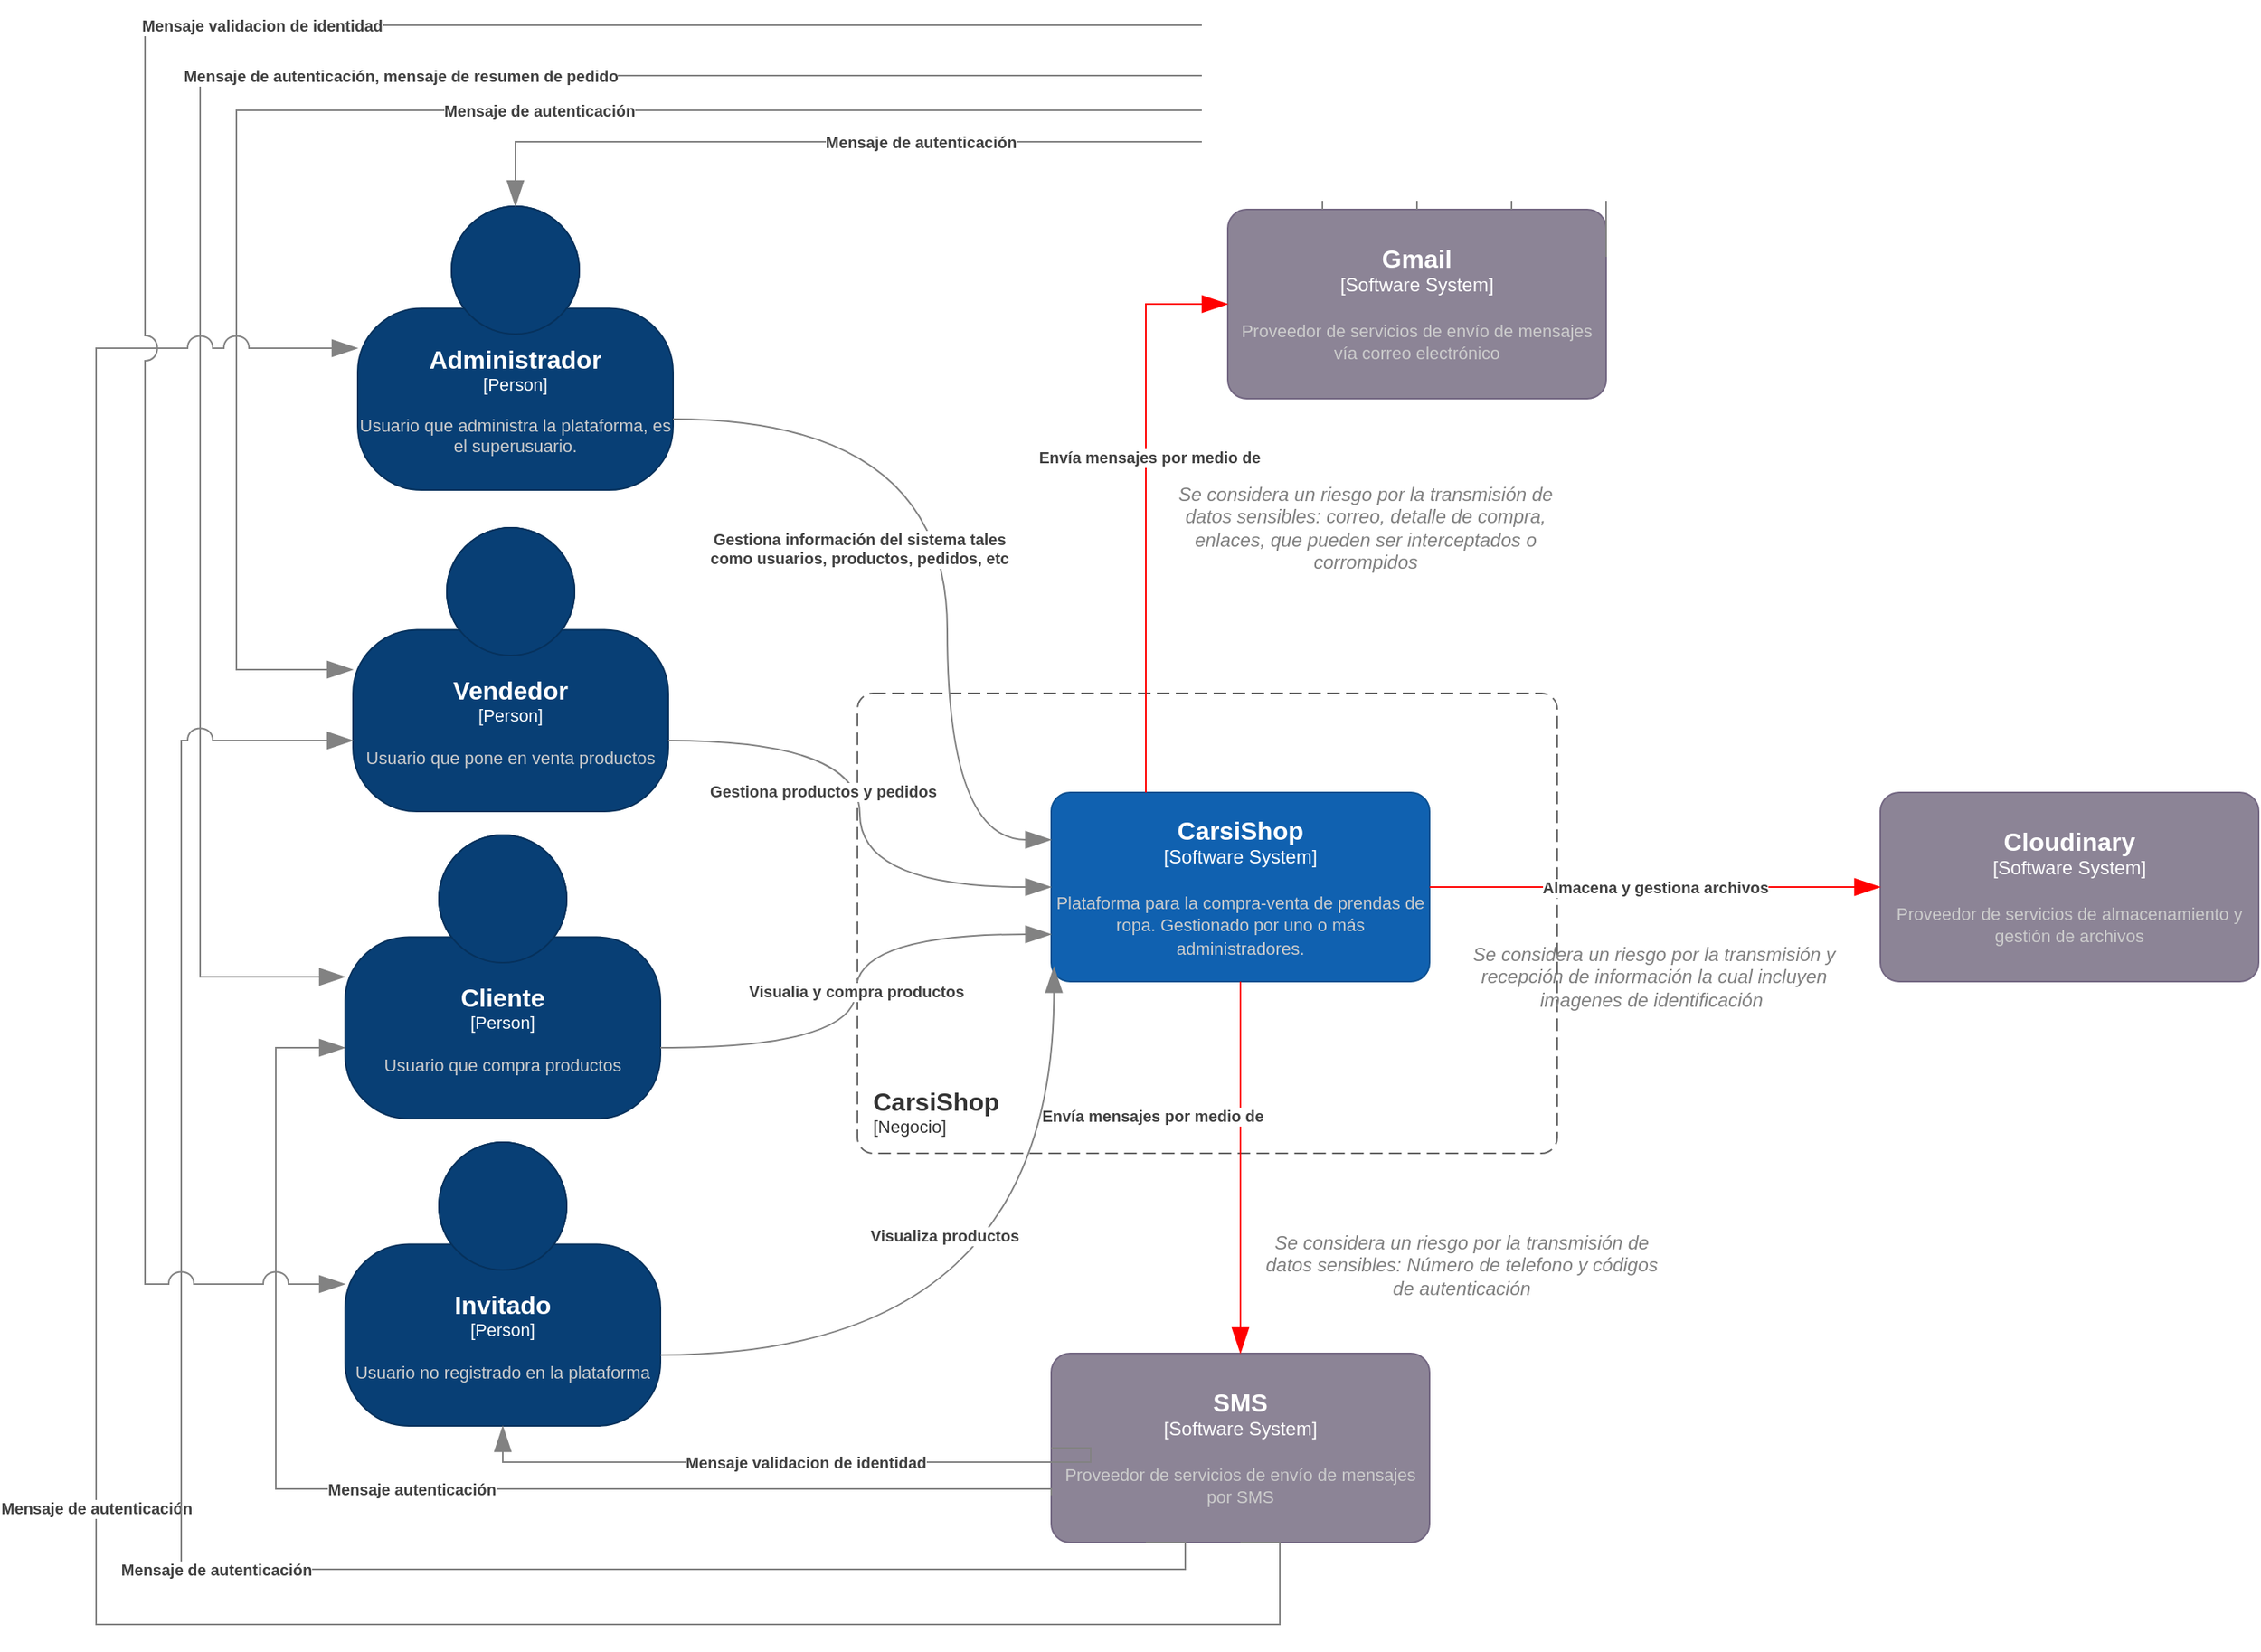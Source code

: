 <mxfile version="23.1.5" type="github" pages="8">
  <diagram name="contexto con riesgos" id="s0oZLX-IIIlYU14E0wJ8">
    <mxGraphModel dx="1680" dy="1626" grid="0" gridSize="10" guides="1" tooltips="1" connect="1" arrows="1" fold="1" page="0" pageScale="1" pageWidth="827" pageHeight="1169" math="0" shadow="0">
      <root>
        <mxCell id="RDKnxXknTo0jjG1TENZ2-0" />
        <mxCell id="RDKnxXknTo0jjG1TENZ2-1" parent="RDKnxXknTo0jjG1TENZ2-0" />
        <object placeholders="1" c4Name="Vendedor" c4Type="Person" c4Description="Usuario que pone en venta productos" label="&lt;font style=&quot;font-size: 16px&quot;&gt;&lt;b&gt;%c4Name%&lt;/b&gt;&lt;/font&gt;&lt;div&gt;[%c4Type%]&lt;/div&gt;&lt;br&gt;&lt;div&gt;&lt;font style=&quot;font-size: 11px&quot;&gt;&lt;font color=&quot;#cccccc&quot;&gt;%c4Description%&lt;/font&gt;&lt;/div&gt;" id="RDKnxXknTo0jjG1TENZ2-2">
          <mxCell style="html=1;fontSize=11;dashed=0;whiteSpace=wrap;fillColor=#083F75;strokeColor=#06315C;fontColor=#ffffff;shape=mxgraph.c4.person2;align=center;metaEdit=1;points=[[0.5,0,0],[1,0.5,0],[1,0.75,0],[0.75,1,0],[0.5,1,0],[0.25,1,0],[0,0.75,0],[0,0.5,0]];resizable=0;" vertex="1" parent="RDKnxXknTo0jjG1TENZ2-1">
            <mxGeometry x="-419" y="-565" width="200" height="180" as="geometry" />
          </mxCell>
        </object>
        <object placeholders="1" c4Name="Cliente" c4Type="Person" c4Description="Usuario que compra productos" label="&lt;font style=&quot;font-size: 16px&quot;&gt;&lt;b&gt;%c4Name%&lt;/b&gt;&lt;/font&gt;&lt;div&gt;[%c4Type%]&lt;/div&gt;&lt;br&gt;&lt;div&gt;&lt;font style=&quot;font-size: 11px&quot;&gt;&lt;font color=&quot;#cccccc&quot;&gt;%c4Description%&lt;/font&gt;&lt;/div&gt;" id="RDKnxXknTo0jjG1TENZ2-3">
          <mxCell style="html=1;fontSize=11;dashed=0;whiteSpace=wrap;fillColor=#083F75;strokeColor=#06315C;fontColor=#ffffff;shape=mxgraph.c4.person2;align=center;metaEdit=1;points=[[0.5,0,0],[1,0.5,0],[1,0.75,0],[0.75,1,0],[0.5,1,0],[0.25,1,0],[0,0.75,0],[0,0.5,0]];resizable=0;" vertex="1" parent="RDKnxXknTo0jjG1TENZ2-1">
            <mxGeometry x="-424" y="-370" width="200" height="180" as="geometry" />
          </mxCell>
        </object>
        <object placeholders="1" c4Name="Invitado" c4Type="Person" c4Description="Usuario no registrado en la plataforma" label="&lt;font style=&quot;font-size: 16px&quot;&gt;&lt;b&gt;%c4Name%&lt;/b&gt;&lt;/font&gt;&lt;div&gt;[%c4Type%]&lt;/div&gt;&lt;br&gt;&lt;div&gt;&lt;font style=&quot;font-size: 11px&quot;&gt;&lt;font color=&quot;#cccccc&quot;&gt;%c4Description%&lt;/font&gt;&lt;/div&gt;" id="RDKnxXknTo0jjG1TENZ2-4">
          <mxCell style="html=1;fontSize=11;dashed=0;whiteSpace=wrap;fillColor=#083F75;strokeColor=#06315C;fontColor=#ffffff;shape=mxgraph.c4.person2;align=center;metaEdit=1;points=[[0.5,0,0],[1,0.5,0],[1,0.75,0],[0.75,1,0],[0.5,1,0],[0.25,1,0],[0,0.75,0],[0,0.5,0]];resizable=0;" vertex="1" parent="RDKnxXknTo0jjG1TENZ2-1">
            <mxGeometry x="-424" y="-175" width="200" height="180" as="geometry" />
          </mxCell>
        </object>
        <object placeholders="1" c4Name="Administrador" c4Type="Person" c4Description="Usuario que administra la plataforma, es el superusuario. " label="&lt;font style=&quot;font-size: 16px&quot;&gt;&lt;b&gt;%c4Name%&lt;/b&gt;&lt;/font&gt;&lt;div&gt;[%c4Type%]&lt;/div&gt;&lt;br&gt;&lt;div&gt;&lt;font style=&quot;font-size: 11px&quot;&gt;&lt;font color=&quot;#cccccc&quot;&gt;%c4Description%&lt;/font&gt;&lt;/div&gt;" id="RDKnxXknTo0jjG1TENZ2-5">
          <mxCell style="html=1;fontSize=11;dashed=0;whiteSpace=wrap;fillColor=#083F75;strokeColor=#06315C;fontColor=#ffffff;shape=mxgraph.c4.person2;align=center;metaEdit=1;points=[[0.5,0,0],[1,0.5,0],[1,0.75,0],[0.75,1,0],[0.5,1,0],[0.25,1,0],[0,0.75,0],[0,0.5,0]];resizable=0;" vertex="1" parent="RDKnxXknTo0jjG1TENZ2-1">
            <mxGeometry x="-416" y="-769" width="200" height="180" as="geometry" />
          </mxCell>
        </object>
        <object placeholders="1" c4Name="CarsiShop" c4Type="SystemScopeBoundary" c4Application="Negocio" label="&lt;font style=&quot;font-size: 16px&quot;&gt;&lt;b&gt;&lt;div style=&quot;text-align: left&quot;&gt;%c4Name%&lt;/div&gt;&lt;/b&gt;&lt;/font&gt;&lt;div style=&quot;text-align: left&quot;&gt;[%c4Application%]&lt;/div&gt;" id="RDKnxXknTo0jjG1TENZ2-6">
          <mxCell style="rounded=1;fontSize=11;whiteSpace=wrap;html=1;dashed=1;arcSize=20;fillColor=none;strokeColor=#666666;fontColor=#333333;labelBackgroundColor=none;align=left;verticalAlign=bottom;labelBorderColor=none;spacingTop=0;spacing=10;dashPattern=8 4;metaEdit=1;rotatable=0;perimeter=rectanglePerimeter;noLabel=0;labelPadding=0;allowArrows=0;connectable=0;expand=0;recursiveResize=0;editable=1;pointerEvents=0;absoluteArcSize=1;points=[[0.25,0,0],[0.5,0,0],[0.75,0,0],[1,0.25,0],[1,0.5,0],[1,0.75,0],[0.75,1,0],[0.5,1,0],[0.25,1,0],[0,0.75,0],[0,0.5,0],[0,0.25,0]];" vertex="1" parent="RDKnxXknTo0jjG1TENZ2-1">
            <mxGeometry x="-99" y="-460" width="444" height="292" as="geometry" />
          </mxCell>
        </object>
        <object placeholders="1" c4Name="CarsiShop" c4Type="Software System" c4Description="Plataforma para la compra-venta de prendas de ropa. Gestionado por uno o más administradores." label="&lt;font style=&quot;font-size: 16px&quot;&gt;&lt;b&gt;%c4Name%&lt;/b&gt;&lt;/font&gt;&lt;div&gt;[%c4Type%]&lt;/div&gt;&lt;br&gt;&lt;div&gt;&lt;font style=&quot;font-size: 11px&quot;&gt;&lt;font color=&quot;#cccccc&quot;&gt;%c4Description%&lt;/font&gt;&lt;/div&gt;" id="RDKnxXknTo0jjG1TENZ2-7">
          <mxCell style="rounded=1;whiteSpace=wrap;html=1;labelBackgroundColor=none;fillColor=#1061B0;fontColor=#ffffff;align=center;arcSize=10;strokeColor=#0D5091;metaEdit=1;resizable=0;points=[[0.25,0,0],[0.5,0,0],[0.75,0,0],[1,0.25,0],[1,0.5,0],[1,0.75,0],[0.75,1,0],[0.5,1,0],[0.25,1,0],[0,0.75,0],[0,0.5,0],[0,0.25,0]];" vertex="1" parent="RDKnxXknTo0jjG1TENZ2-1">
            <mxGeometry x="24" y="-397" width="240" height="120" as="geometry" />
          </mxCell>
        </object>
        <object placeholders="1" c4Name="Gmail" c4Type="Software System" c4Description="Proveedor de servicios de envío de mensajes vía correo electrónico" label="&lt;font style=&quot;font-size: 16px&quot;&gt;&lt;b&gt;%c4Name%&lt;/b&gt;&lt;/font&gt;&lt;div&gt;[%c4Type%]&lt;/div&gt;&lt;br&gt;&lt;div&gt;&lt;font style=&quot;font-size: 11px&quot;&gt;&lt;font color=&quot;#cccccc&quot;&gt;%c4Description%&lt;/font&gt;&lt;/div&gt;" id="RDKnxXknTo0jjG1TENZ2-8">
          <mxCell style="rounded=1;whiteSpace=wrap;html=1;labelBackgroundColor=none;fillColor=#8C8496;fontColor=#ffffff;align=center;arcSize=10;strokeColor=#736782;metaEdit=1;resizable=0;points=[[0.25,0,0],[0.5,0,0],[0.75,0,0],[1,0.25,0],[1,0.5,0],[1,0.75,0],[0.75,1,0],[0.5,1,0],[0.25,1,0],[0,0.75,0],[0,0.5,0],[0,0.25,0]];" vertex="1" parent="RDKnxXknTo0jjG1TENZ2-1">
            <mxGeometry x="136" y="-767" width="240" height="120" as="geometry" />
          </mxCell>
        </object>
        <object placeholders="1" c4Name="Cloudinary" c4Type="Software System" c4Description="Proveedor de servicios de almacenamiento y gestión de archivos" label="&lt;font style=&quot;font-size: 16px&quot;&gt;&lt;b&gt;%c4Name%&lt;/b&gt;&lt;/font&gt;&lt;div&gt;[%c4Type%]&lt;/div&gt;&lt;br&gt;&lt;div&gt;&lt;font style=&quot;font-size: 11px&quot;&gt;&lt;font color=&quot;#cccccc&quot;&gt;%c4Description%&lt;/font&gt;&lt;/div&gt;" id="RDKnxXknTo0jjG1TENZ2-9">
          <mxCell style="rounded=1;whiteSpace=wrap;html=1;labelBackgroundColor=none;fillColor=#8C8496;fontColor=#ffffff;align=center;arcSize=10;strokeColor=#736782;metaEdit=1;resizable=0;points=[[0.25,0,0],[0.5,0,0],[0.75,0,0],[1,0.25,0],[1,0.5,0],[1,0.75,0],[0.75,1,0],[0.5,1,0],[0.25,1,0],[0,0.75,0],[0,0.5,0],[0,0.25,0]];" vertex="1" parent="RDKnxXknTo0jjG1TENZ2-1">
            <mxGeometry x="550" y="-397" width="240" height="120" as="geometry" />
          </mxCell>
        </object>
        <object placeholders="1" c4Name="SMS " c4Type="Software System" c4Description="Proveedor de servicios de envío de mensajes por SMS" label="&lt;font style=&quot;font-size: 16px&quot;&gt;&lt;b&gt;%c4Name%&lt;/b&gt;&lt;/font&gt;&lt;div&gt;[%c4Type%]&lt;/div&gt;&lt;br&gt;&lt;div&gt;&lt;font style=&quot;font-size: 11px&quot;&gt;&lt;font color=&quot;#cccccc&quot;&gt;%c4Description%&lt;/font&gt;&lt;/div&gt;" id="RDKnxXknTo0jjG1TENZ2-10">
          <mxCell style="rounded=1;whiteSpace=wrap;html=1;labelBackgroundColor=none;fillColor=#8C8496;fontColor=#ffffff;align=center;arcSize=10;strokeColor=#736782;metaEdit=1;resizable=0;points=[[0.25,0,0],[0.5,0,0],[0.75,0,0],[1,0.25,0],[1,0.5,0],[1,0.75,0],[0.75,1,0],[0.5,1,0],[0.25,1,0],[0,0.75,0],[0,0.5,0],[0,0.25,0]];" vertex="1" parent="RDKnxXknTo0jjG1TENZ2-1">
            <mxGeometry x="24" y="-41" width="240" height="120" as="geometry" />
          </mxCell>
        </object>
        <object placeholders="1" c4Type="Relationship" c4Description="Envía mensajes por medio de" label="&lt;div style=&quot;text-align: left&quot;&gt;&lt;div style=&quot;text-align: center&quot;&gt;&lt;b&gt;%c4Description%&lt;/b&gt;&lt;/div&gt;" id="RDKnxXknTo0jjG1TENZ2-11">
          <mxCell style="endArrow=blockThin;html=1;fontSize=10;fontColor=#404040;strokeWidth=1;endFill=1;strokeColor=#FF0000;elbow=vertical;metaEdit=1;endSize=14;startSize=14;jumpStyle=arc;jumpSize=16;rounded=0;edgeStyle=orthogonalEdgeStyle;entryX=0.5;entryY=0;entryDx=0;entryDy=0;entryPerimeter=0;exitX=0.5;exitY=1;exitDx=0;exitDy=0;exitPerimeter=0;" edge="1" parent="RDKnxXknTo0jjG1TENZ2-1" source="RDKnxXknTo0jjG1TENZ2-7" target="RDKnxXknTo0jjG1TENZ2-10">
            <mxGeometry x="-0.279" y="-56" width="240" relative="1" as="geometry">
              <mxPoint x="-9" y="-470" as="sourcePoint" />
              <mxPoint x="231" y="-470" as="targetPoint" />
              <mxPoint as="offset" />
            </mxGeometry>
          </mxCell>
        </object>
        <object placeholders="1" c4Type="Relationship" c4Description="Envía mensajes por medio de" label="&lt;div style=&quot;text-align: left&quot;&gt;&lt;div style=&quot;text-align: center&quot;&gt;&lt;b&gt;%c4Description%&lt;/b&gt;&lt;/div&gt;" id="RDKnxXknTo0jjG1TENZ2-12">
          <mxCell style="endArrow=blockThin;html=1;fontSize=10;fontColor=#404040;strokeWidth=1;endFill=1;strokeColor=#FF0000;elbow=vertical;metaEdit=1;endSize=14;startSize=14;jumpStyle=arc;jumpSize=16;rounded=0;edgeStyle=orthogonalEdgeStyle;entryX=0;entryY=0.5;entryDx=0;entryDy=0;entryPerimeter=0;exitX=0.25;exitY=0;exitDx=0;exitDy=0;exitPerimeter=0;" edge="1" parent="RDKnxXknTo0jjG1TENZ2-1" source="RDKnxXknTo0jjG1TENZ2-7" target="RDKnxXknTo0jjG1TENZ2-8">
            <mxGeometry x="0.177" y="-2" width="240" relative="1" as="geometry">
              <mxPoint x="214" y="-387" as="sourcePoint" />
              <mxPoint x="376" y="-572" as="targetPoint" />
              <mxPoint as="offset" />
            </mxGeometry>
          </mxCell>
        </object>
        <object placeholders="1" c4Type="Relationship" c4Description="Almacena y gestiona archivos" label="&lt;div style=&quot;text-align: left&quot;&gt;&lt;div style=&quot;text-align: center&quot;&gt;&lt;b&gt;%c4Description%&lt;/b&gt;&lt;/div&gt;" id="RDKnxXknTo0jjG1TENZ2-13">
          <mxCell style="endArrow=blockThin;html=1;fontSize=10;fontColor=#404040;strokeWidth=1;endFill=1;strokeColor=#FF0000;elbow=vertical;metaEdit=1;endSize=14;startSize=14;jumpStyle=arc;jumpSize=16;rounded=0;edgeStyle=orthogonalEdgeStyle;entryX=0;entryY=0.5;entryDx=0;entryDy=0;entryPerimeter=0;exitX=1;exitY=0.5;exitDx=0;exitDy=0;exitPerimeter=0;" edge="1" parent="RDKnxXknTo0jjG1TENZ2-1" source="RDKnxXknTo0jjG1TENZ2-7" target="RDKnxXknTo0jjG1TENZ2-9">
            <mxGeometry width="240" relative="1" as="geometry">
              <mxPoint x="207" y="-385" as="sourcePoint" />
              <mxPoint x="447" y="-385" as="targetPoint" />
            </mxGeometry>
          </mxCell>
        </object>
        <object placeholders="1" c4Type="Relationship" c4Description="Gestiona información del sistema tales &#xa;como usuarios, productos, pedidos, etc" label="&lt;div style=&quot;text-align: left&quot;&gt;&lt;div style=&quot;text-align: center&quot;&gt;&lt;b&gt;%c4Description%&lt;/b&gt;&lt;/div&gt;" id="RDKnxXknTo0jjG1TENZ2-14">
          <mxCell style="endArrow=blockThin;html=1;fontSize=10;fontColor=#404040;strokeWidth=1;endFill=1;strokeColor=#828282;elbow=vertical;metaEdit=1;endSize=14;startSize=14;jumpStyle=arc;jumpSize=16;rounded=0;edgeStyle=orthogonalEdgeStyle;curved=1;exitX=1;exitY=0.75;exitDx=0;exitDy=0;exitPerimeter=0;entryX=0;entryY=0.25;entryDx=0;entryDy=0;entryPerimeter=0;" edge="1" parent="RDKnxXknTo0jjG1TENZ2-1" source="RDKnxXknTo0jjG1TENZ2-5" target="RDKnxXknTo0jjG1TENZ2-7">
            <mxGeometry x="0.008" y="-56" width="240" relative="1" as="geometry">
              <mxPoint x="-213" y="-727" as="sourcePoint" />
              <mxPoint x="-90" y="-463" as="targetPoint" />
              <mxPoint as="offset" />
              <Array as="points">
                <mxPoint x="-42" y="-634" />
                <mxPoint x="-42" y="-367" />
              </Array>
            </mxGeometry>
          </mxCell>
        </object>
        <object placeholders="1" c4Type="Relationship" c4Description="Gestiona productos y pedidos " label="&lt;div style=&quot;text-align: left&quot;&gt;&lt;div style=&quot;text-align: center&quot;&gt;&lt;b&gt;%c4Description%&lt;/b&gt;&lt;/div&gt;" id="RDKnxXknTo0jjG1TENZ2-15">
          <mxCell style="endArrow=blockThin;html=1;fontSize=10;fontColor=#404040;strokeWidth=1;endFill=1;strokeColor=#828282;elbow=vertical;metaEdit=1;endSize=14;startSize=14;jumpStyle=arc;jumpSize=16;rounded=0;edgeStyle=orthogonalEdgeStyle;curved=1;exitX=1;exitY=0.75;exitDx=0;exitDy=0;exitPerimeter=0;entryX=0;entryY=0.5;entryDx=0;entryDy=0;entryPerimeter=0;" edge="1" parent="RDKnxXknTo0jjG1TENZ2-1" source="RDKnxXknTo0jjG1TENZ2-2" target="RDKnxXknTo0jjG1TENZ2-7">
            <mxGeometry x="-0.087" y="-24" width="240" relative="1" as="geometry">
              <mxPoint x="-321" y="-521" as="sourcePoint" />
              <mxPoint x="-92" y="-437" as="targetPoint" />
              <mxPoint as="offset" />
            </mxGeometry>
          </mxCell>
        </object>
        <object placeholders="1" c4Type="Relationship" c4Description="Visualia y compra productos" label="&lt;div style=&quot;text-align: left&quot;&gt;&lt;div style=&quot;text-align: center&quot;&gt;&lt;b&gt;%c4Description%&lt;/b&gt;&lt;/div&gt;" id="RDKnxXknTo0jjG1TENZ2-16">
          <mxCell style="endArrow=blockThin;html=1;fontSize=10;fontColor=#404040;strokeWidth=1;endFill=1;strokeColor=#828282;elbow=vertical;metaEdit=1;endSize=14;startSize=14;jumpStyle=arc;jumpSize=16;rounded=0;edgeStyle=orthogonalEdgeStyle;curved=1;exitX=1;exitY=0.75;exitDx=0;exitDy=0;exitPerimeter=0;entryX=0;entryY=0.75;entryDx=0;entryDy=0;entryPerimeter=0;" edge="1" parent="RDKnxXknTo0jjG1TENZ2-1" source="RDKnxXknTo0jjG1TENZ2-3" target="RDKnxXknTo0jjG1TENZ2-7">
            <mxGeometry width="240" relative="1" as="geometry">
              <mxPoint x="-321" y="-254" as="sourcePoint" />
              <mxPoint x="-92" y="-407" as="targetPoint" />
            </mxGeometry>
          </mxCell>
        </object>
        <object placeholders="1" c4Type="Relationship" c4Description="Visualiza productos" label="&lt;div style=&quot;text-align: left&quot;&gt;&lt;div style=&quot;text-align: center&quot;&gt;&lt;b&gt;%c4Description%&lt;/b&gt;&lt;/div&gt;" id="RDKnxXknTo0jjG1TENZ2-17">
          <mxCell style="endArrow=blockThin;html=1;fontSize=10;fontColor=#404040;strokeWidth=1;endFill=1;strokeColor=#828282;elbow=vertical;metaEdit=1;endSize=14;startSize=14;jumpStyle=arc;jumpSize=16;rounded=0;edgeStyle=orthogonalEdgeStyle;curved=1;exitX=1;exitY=0.75;exitDx=0;exitDy=0;exitPerimeter=0;entryX=0.007;entryY=0.922;entryDx=0;entryDy=0;entryPerimeter=0;" edge="1" parent="RDKnxXknTo0jjG1TENZ2-1" source="RDKnxXknTo0jjG1TENZ2-4" target="RDKnxXknTo0jjG1TENZ2-7">
            <mxGeometry x="0.313" y="70" width="240" relative="1" as="geometry">
              <mxPoint x="-239" y="-3" as="sourcePoint" />
              <mxPoint x="-92" y="-362" as="targetPoint" />
              <mxPoint as="offset" />
            </mxGeometry>
          </mxCell>
        </object>
        <object placeholders="1" c4Type="Relationship" c4Description="Mensaje de autenticación" label="&lt;div style=&quot;text-align: left&quot;&gt;&lt;div style=&quot;text-align: center&quot;&gt;&lt;b&gt;%c4Description%&lt;/b&gt;&lt;/div&gt;" id="RDKnxXknTo0jjG1TENZ2-18">
          <mxCell style="endArrow=blockThin;html=1;fontSize=10;fontColor=#404040;strokeWidth=1;endFill=1;strokeColor=#828282;elbow=vertical;metaEdit=1;endSize=14;startSize=14;jumpStyle=arc;jumpSize=16;rounded=0;edgeStyle=orthogonalEdgeStyle;exitX=0.25;exitY=0;exitDx=0;exitDy=0;exitPerimeter=0;entryX=0.5;entryY=0;entryDx=0;entryDy=0;entryPerimeter=0;" edge="1" parent="RDKnxXknTo0jjG1TENZ2-1" source="RDKnxXknTo0jjG1TENZ2-8" target="RDKnxXknTo0jjG1TENZ2-5">
            <mxGeometry width="240" relative="1" as="geometry">
              <mxPoint x="-310" y="-483" as="sourcePoint" />
              <mxPoint x="-70" y="-483" as="targetPoint" />
              <Array as="points">
                <mxPoint x="196" y="-810" />
                <mxPoint x="-316" y="-810" />
              </Array>
            </mxGeometry>
          </mxCell>
        </object>
        <object placeholders="1" c4Type="Relationship" c4Description="Mensaje de autenticación" label="&lt;div style=&quot;text-align: left&quot;&gt;&lt;div style=&quot;text-align: center&quot;&gt;&lt;b&gt;%c4Description%&lt;/b&gt;&lt;/div&gt;" id="RDKnxXknTo0jjG1TENZ2-19">
          <mxCell style="endArrow=blockThin;html=1;fontSize=10;fontColor=#404040;strokeWidth=1;endFill=1;strokeColor=#828282;elbow=vertical;metaEdit=1;endSize=14;startSize=14;jumpStyle=arc;jumpSize=16;rounded=0;edgeStyle=orthogonalEdgeStyle;exitX=0.5;exitY=0;exitDx=0;exitDy=0;exitPerimeter=0;entryX=0;entryY=0.5;entryDx=0;entryDy=0;entryPerimeter=0;" edge="1" parent="RDKnxXknTo0jjG1TENZ2-1" source="RDKnxXknTo0jjG1TENZ2-8" target="RDKnxXknTo0jjG1TENZ2-2">
            <mxGeometry width="240" relative="1" as="geometry">
              <mxPoint x="206" y="-757" as="sourcePoint" />
              <mxPoint x="-306" y="-759" as="targetPoint" />
              <Array as="points">
                <mxPoint x="256" y="-830" />
                <mxPoint x="-493" y="-830" />
                <mxPoint x="-493" y="-475" />
              </Array>
            </mxGeometry>
          </mxCell>
        </object>
        <object placeholders="1" c4Type="Relationship" c4Description="Mensaje de autenticación, mensaje de resumen de pedido" label="&lt;div style=&quot;text-align: left&quot;&gt;&lt;div style=&quot;text-align: center&quot;&gt;&lt;b&gt;%c4Description%&lt;/b&gt;&lt;/div&gt;" id="RDKnxXknTo0jjG1TENZ2-20">
          <mxCell style="endArrow=blockThin;html=1;fontSize=10;fontColor=#404040;strokeWidth=1;endFill=1;strokeColor=#828282;elbow=vertical;metaEdit=1;endSize=14;startSize=14;jumpStyle=arc;jumpSize=16;rounded=0;edgeStyle=orthogonalEdgeStyle;exitX=0.75;exitY=0;exitDx=0;exitDy=0;exitPerimeter=0;entryX=0;entryY=0.5;entryDx=0;entryDy=0;entryPerimeter=0;" edge="1" parent="RDKnxXknTo0jjG1TENZ2-1" source="RDKnxXknTo0jjG1TENZ2-8" target="RDKnxXknTo0jjG1TENZ2-3">
            <mxGeometry width="240" relative="1" as="geometry">
              <mxPoint x="-249" y="-732" as="sourcePoint" />
              <mxPoint x="-9" y="-732" as="targetPoint" />
              <Array as="points">
                <mxPoint x="316" y="-852" />
                <mxPoint x="-516" y="-852" />
                <mxPoint x="-516" y="-280" />
              </Array>
            </mxGeometry>
          </mxCell>
        </object>
        <object placeholders="1" c4Type="Relationship" c4Description="Mensaje validacion de identidad" label="&lt;div style=&quot;text-align: left&quot;&gt;&lt;div style=&quot;text-align: center&quot;&gt;&lt;b&gt;%c4Description%&lt;/b&gt;&lt;/div&gt;" id="RDKnxXknTo0jjG1TENZ2-21">
          <mxCell style="endArrow=blockThin;html=1;fontSize=10;fontColor=#404040;strokeWidth=1;endFill=1;strokeColor=#828282;elbow=vertical;metaEdit=1;endSize=14;startSize=14;jumpStyle=arc;jumpSize=16;rounded=0;edgeStyle=orthogonalEdgeStyle;exitX=0;exitY=0.5;exitDx=0;exitDy=0;exitPerimeter=0;entryX=0.5;entryY=1;entryDx=0;entryDy=0;entryPerimeter=0;" edge="1" parent="RDKnxXknTo0jjG1TENZ2-1" source="RDKnxXknTo0jjG1TENZ2-10" target="RDKnxXknTo0jjG1TENZ2-4">
            <mxGeometry width="240" relative="1" as="geometry">
              <mxPoint x="-279" y="-177" as="sourcePoint" />
              <mxPoint x="-39" y="-177" as="targetPoint" />
              <Array as="points">
                <mxPoint x="49" y="28" />
                <mxPoint x="-324" y="28" />
              </Array>
            </mxGeometry>
          </mxCell>
        </object>
        <object placeholders="1" c4Type="Relationship" c4Description="Mensaje autenticación" label="&lt;div style=&quot;text-align: left&quot;&gt;&lt;div style=&quot;text-align: center&quot;&gt;&lt;b&gt;%c4Description%&lt;/b&gt;&lt;/div&gt;" id="RDKnxXknTo0jjG1TENZ2-22">
          <mxCell style="endArrow=blockThin;html=1;fontSize=10;fontColor=#404040;strokeWidth=1;endFill=1;strokeColor=#828282;elbow=vertical;metaEdit=1;endSize=14;startSize=14;jumpStyle=arc;jumpSize=16;rounded=0;edgeStyle=orthogonalEdgeStyle;exitX=0;exitY=0.75;exitDx=0;exitDy=0;exitPerimeter=0;entryX=0;entryY=0.75;entryDx=0;entryDy=0;entryPerimeter=0;" edge="1" parent="RDKnxXknTo0jjG1TENZ2-1" source="RDKnxXknTo0jjG1TENZ2-10" target="RDKnxXknTo0jjG1TENZ2-3">
            <mxGeometry width="240" relative="1" as="geometry">
              <mxPoint x="-279" y="-177" as="sourcePoint" />
              <mxPoint x="-39" y="-177" as="targetPoint" />
              <Array as="points">
                <mxPoint x="-468" y="45" />
                <mxPoint x="-468" y="-235" />
              </Array>
            </mxGeometry>
          </mxCell>
        </object>
        <object placeholders="1" c4Type="Relationship" c4Description="Mensaje de autenticación" label="&lt;div style=&quot;text-align: left&quot;&gt;&lt;div style=&quot;text-align: center&quot;&gt;&lt;b&gt;%c4Description%&lt;/b&gt;&lt;/div&gt;" id="RDKnxXknTo0jjG1TENZ2-23">
          <mxCell style="endArrow=blockThin;html=1;fontSize=10;fontColor=#404040;strokeWidth=1;endFill=1;strokeColor=#828282;elbow=vertical;metaEdit=1;endSize=14;startSize=14;jumpStyle=arc;jumpSize=16;rounded=0;edgeStyle=orthogonalEdgeStyle;entryX=0;entryY=0.5;entryDx=0;entryDy=0;entryPerimeter=0;exitX=0.5;exitY=1;exitDx=0;exitDy=0;exitPerimeter=0;" edge="1" parent="RDKnxXknTo0jjG1TENZ2-1" source="RDKnxXknTo0jjG1TENZ2-10" target="RDKnxXknTo0jjG1TENZ2-5">
            <mxGeometry width="240" relative="1" as="geometry">
              <mxPoint x="-15" y="-347" as="sourcePoint" />
              <mxPoint x="225" y="-347" as="targetPoint" />
              <Array as="points">
                <mxPoint x="169" y="131" />
                <mxPoint x="-582" y="131" />
                <mxPoint x="-582" y="-679" />
              </Array>
            </mxGeometry>
          </mxCell>
        </object>
        <object placeholders="1" c4Type="Relationship" c4Description="Mensaje de autenticación" label="&lt;div style=&quot;text-align: left&quot;&gt;&lt;div style=&quot;text-align: center&quot;&gt;&lt;b&gt;%c4Description%&lt;/b&gt;&lt;/div&gt;" id="RDKnxXknTo0jjG1TENZ2-24">
          <mxCell style="endArrow=blockThin;html=1;fontSize=10;fontColor=#404040;strokeWidth=1;endFill=1;strokeColor=#828282;elbow=vertical;metaEdit=1;endSize=14;startSize=14;jumpStyle=arc;jumpSize=16;rounded=0;edgeStyle=orthogonalEdgeStyle;exitX=0.25;exitY=1;exitDx=0;exitDy=0;exitPerimeter=0;entryX=0;entryY=0.75;entryDx=0;entryDy=0;entryPerimeter=0;" edge="1" parent="RDKnxXknTo0jjG1TENZ2-1" source="RDKnxXknTo0jjG1TENZ2-10" target="RDKnxXknTo0jjG1TENZ2-2">
            <mxGeometry width="240" relative="1" as="geometry">
              <mxPoint x="60" y="75" as="sourcePoint" />
              <mxPoint x="-413" y="-205" as="targetPoint" />
              <Array as="points">
                <mxPoint x="109" y="96" />
                <mxPoint x="-528" y="96" />
                <mxPoint x="-528" y="-430" />
              </Array>
            </mxGeometry>
          </mxCell>
        </object>
        <object placeholders="1" c4Type="Relationship" c4Description="Mensaje validacion de identidad" label="&lt;div style=&quot;text-align: left&quot;&gt;&lt;div style=&quot;text-align: center&quot;&gt;&lt;b&gt;%c4Description%&lt;/b&gt;&lt;/div&gt;" id="RDKnxXknTo0jjG1TENZ2-25">
          <mxCell style="endArrow=blockThin;html=1;fontSize=10;fontColor=#404040;strokeWidth=1;endFill=1;strokeColor=#828282;elbow=vertical;metaEdit=1;endSize=14;startSize=14;jumpStyle=arc;jumpSize=16;rounded=0;edgeStyle=orthogonalEdgeStyle;exitX=1;exitY=0.25;exitDx=0;exitDy=0;exitPerimeter=0;entryX=0;entryY=0.5;entryDx=0;entryDy=0;entryPerimeter=0;" edge="1" parent="RDKnxXknTo0jjG1TENZ2-1" source="RDKnxXknTo0jjG1TENZ2-8" target="RDKnxXknTo0jjG1TENZ2-4">
            <mxGeometry width="240" relative="1" as="geometry">
              <mxPoint x="16" y="-369" as="sourcePoint" />
              <mxPoint x="256" y="-369" as="targetPoint" />
              <Array as="points">
                <mxPoint x="376" y="-884" />
                <mxPoint x="-551" y="-884" />
                <mxPoint x="-551" y="-85" />
              </Array>
            </mxGeometry>
          </mxCell>
        </object>
        <mxCell id="zEoVB5w2EIA2Q99Bs9iK-1" value="&lt;i&gt;&lt;font color=&quot;#808080&quot;&gt;Se considera un riesgo por la transmisión de datos sensibles: correo, detalle de compra, enlaces, que pueden ser interceptados o corrompidos&lt;/font&gt;&lt;/i&gt;" style="text;strokeColor=none;align=center;fillColor=none;html=1;verticalAlign=middle;whiteSpace=wrap;rounded=0;" vertex="1" parent="RDKnxXknTo0jjG1TENZ2-1">
          <mxGeometry x="94" y="-580" width="259" height="30" as="geometry" />
        </mxCell>
        <mxCell id="zEoVB5w2EIA2Q99Bs9iK-2" value="&lt;i&gt;&lt;font color=&quot;#808080&quot;&gt;Se considera un riesgo por la transmisión y recepción de información la cual incluyen imagenes de identificación&amp;nbsp;&lt;/font&gt;&lt;/i&gt;" style="text;strokeColor=none;align=center;fillColor=none;html=1;verticalAlign=middle;whiteSpace=wrap;rounded=0;" vertex="1" parent="RDKnxXknTo0jjG1TENZ2-1">
          <mxGeometry x="277" y="-295" width="259" height="30" as="geometry" />
        </mxCell>
        <mxCell id="zEoVB5w2EIA2Q99Bs9iK-3" value="&lt;i&gt;&lt;font color=&quot;#808080&quot;&gt;Se considera un riesgo por la transmisión de datos sensibles: Número de telefono y códigos de autenticación&lt;/font&gt;&lt;/i&gt;" style="text;strokeColor=none;align=center;fillColor=none;html=1;verticalAlign=middle;whiteSpace=wrap;rounded=0;" vertex="1" parent="RDKnxXknTo0jjG1TENZ2-1">
          <mxGeometry x="155" y="-112" width="259" height="30" as="geometry" />
        </mxCell>
      </root>
    </mxGraphModel>
  </diagram>
  <diagram name="Contenedores con riesgos" id="1AUCVFYWbn34nuSQ2dxT">
    <mxGraphModel dx="2267" dy="710" grid="0" gridSize="10" guides="1" tooltips="1" connect="1" arrows="1" fold="1" page="0" pageScale="1" pageWidth="827" pageHeight="1169" math="0" shadow="0">
      <root>
        <mxCell id="1L27ZdiWQsGCqdkqz5pr-0" />
        <mxCell id="1L27ZdiWQsGCqdkqz5pr-1" parent="1L27ZdiWQsGCqdkqz5pr-0" />
        <object placeholders="1" c4Name="Vendedor" c4Type="Person" c4Description="Usuario que pone en venta productos" label="&lt;font style=&quot;font-size: 16px&quot;&gt;&lt;b&gt;%c4Name%&lt;/b&gt;&lt;/font&gt;&lt;div&gt;[%c4Type%]&lt;/div&gt;&lt;br&gt;&lt;div&gt;&lt;font style=&quot;font-size: 11px&quot;&gt;&lt;font color=&quot;#cccccc&quot;&gt;%c4Description%&lt;/font&gt;&lt;/div&gt;" id="1L27ZdiWQsGCqdkqz5pr-2">
          <mxCell style="html=1;fontSize=11;dashed=0;whiteSpace=wrap;fillColor=#083F75;strokeColor=#06315C;fontColor=#ffffff;shape=mxgraph.c4.person2;align=center;metaEdit=1;points=[[0.5,0,0],[1,0.5,0],[1,0.75,0],[0.75,1,0],[0.5,1,0],[0.25,1,0],[0,0.75,0],[0,0.5,0]];resizable=0;" vertex="1" parent="1L27ZdiWQsGCqdkqz5pr-1">
            <mxGeometry x="-419" y="565" width="200" height="180" as="geometry" />
          </mxCell>
        </object>
        <object placeholders="1" c4Name="Cliente" c4Type="Person" c4Description="Usuario que compra productos" label="&lt;font style=&quot;font-size: 16px&quot;&gt;&lt;b&gt;%c4Name%&lt;/b&gt;&lt;/font&gt;&lt;div&gt;[%c4Type%]&lt;/div&gt;&lt;br&gt;&lt;div&gt;&lt;font style=&quot;font-size: 11px&quot;&gt;&lt;font color=&quot;#cccccc&quot;&gt;%c4Description%&lt;/font&gt;&lt;/div&gt;" id="1L27ZdiWQsGCqdkqz5pr-3">
          <mxCell style="html=1;fontSize=11;dashed=0;whiteSpace=wrap;fillColor=#083F75;strokeColor=#06315C;fontColor=#ffffff;shape=mxgraph.c4.person2;align=center;metaEdit=1;points=[[0.5,0,0],[1,0.5,0],[1,0.75,0],[0.75,1,0],[0.5,1,0],[0.25,1,0],[0,0.75,0],[0,0.5,0]];resizable=0;" vertex="1" parent="1L27ZdiWQsGCqdkqz5pr-1">
            <mxGeometry x="-424" y="760" width="200" height="180" as="geometry" />
          </mxCell>
        </object>
        <object placeholders="1" c4Name="Invitado" c4Type="Person" c4Description="Usuario no registrado en la plataforma" label="&lt;font style=&quot;font-size: 16px&quot;&gt;&lt;b&gt;%c4Name%&lt;/b&gt;&lt;/font&gt;&lt;div&gt;[%c4Type%]&lt;/div&gt;&lt;br&gt;&lt;div&gt;&lt;font style=&quot;font-size: 11px&quot;&gt;&lt;font color=&quot;#cccccc&quot;&gt;%c4Description%&lt;/font&gt;&lt;/div&gt;" id="1L27ZdiWQsGCqdkqz5pr-4">
          <mxCell style="html=1;fontSize=11;dashed=0;whiteSpace=wrap;fillColor=#083F75;strokeColor=#06315C;fontColor=#ffffff;shape=mxgraph.c4.person2;align=center;metaEdit=1;points=[[0.5,0,0],[1,0.5,0],[1,0.75,0],[0.75,1,0],[0.5,1,0],[0.25,1,0],[0,0.75,0],[0,0.5,0]];resizable=0;" vertex="1" parent="1L27ZdiWQsGCqdkqz5pr-1">
            <mxGeometry x="-424" y="955" width="200" height="180" as="geometry" />
          </mxCell>
        </object>
        <object placeholders="1" c4Name="Administrador" c4Type="Person" c4Description="Usuario que administra la plataforma, es el superusuario. " label="&lt;font style=&quot;font-size: 16px&quot;&gt;&lt;b&gt;%c4Name%&lt;/b&gt;&lt;/font&gt;&lt;div&gt;[%c4Type%]&lt;/div&gt;&lt;br&gt;&lt;div&gt;&lt;font style=&quot;font-size: 11px&quot;&gt;&lt;font color=&quot;#cccccc&quot;&gt;%c4Description%&lt;/font&gt;&lt;/div&gt;" id="1L27ZdiWQsGCqdkqz5pr-5">
          <mxCell style="html=1;fontSize=11;dashed=0;whiteSpace=wrap;fillColor=#083F75;strokeColor=#06315C;fontColor=#ffffff;shape=mxgraph.c4.person2;align=center;metaEdit=1;points=[[0.5,0,0],[1,0.5,0],[1,0.75,0],[0.75,1,0],[0.5,1,0],[0.25,1,0],[0,0.75,0],[0,0.5,0]];resizable=0;" vertex="1" parent="1L27ZdiWQsGCqdkqz5pr-1">
            <mxGeometry x="-416" y="361" width="200" height="180" as="geometry" />
          </mxCell>
        </object>
        <object placeholders="1" c4Name="Gmail" c4Type="Software System" c4Description="Proveedor de servicios de envío de mensajes vía correo electrónico" label="&lt;font style=&quot;font-size: 16px&quot;&gt;&lt;b&gt;%c4Name%&lt;/b&gt;&lt;/font&gt;&lt;div&gt;[%c4Type%]&lt;/div&gt;&lt;br&gt;&lt;div&gt;&lt;font style=&quot;font-size: 11px&quot;&gt;&lt;font color=&quot;#cccccc&quot;&gt;%c4Description%&lt;/font&gt;&lt;/div&gt;" id="1L27ZdiWQsGCqdkqz5pr-6">
          <mxCell style="rounded=1;whiteSpace=wrap;html=1;labelBackgroundColor=none;fillColor=#8C8496;fontColor=#ffffff;align=center;arcSize=10;strokeColor=#736782;metaEdit=1;resizable=0;points=[[0.25,0,0],[0.5,0,0],[0.75,0,0],[1,0.25,0],[1,0.5,0],[1,0.75,0],[0.75,1,0],[0.5,1,0],[0.25,1,0],[0,0.75,0],[0,0.5,0],[0,0.25,0]];" vertex="1" parent="1L27ZdiWQsGCqdkqz5pr-1">
            <mxGeometry x="136" y="363" width="240" height="120" as="geometry" />
          </mxCell>
        </object>
        <object placeholders="1" c4Name="Cloudinary" c4Type="Software System" c4Description="Proveedor de servicios de almacenamiento y gestión de archivos" label="&lt;font style=&quot;font-size: 16px&quot;&gt;&lt;b&gt;%c4Name%&lt;/b&gt;&lt;/font&gt;&lt;div&gt;[%c4Type%]&lt;/div&gt;&lt;br&gt;&lt;div&gt;&lt;font style=&quot;font-size: 11px&quot;&gt;&lt;font color=&quot;#cccccc&quot;&gt;%c4Description%&lt;/font&gt;&lt;/div&gt;" id="1L27ZdiWQsGCqdkqz5pr-7">
          <mxCell style="rounded=1;whiteSpace=wrap;html=1;labelBackgroundColor=none;fillColor=#8C8496;fontColor=#ffffff;align=center;arcSize=10;strokeColor=#736782;metaEdit=1;resizable=0;points=[[0.25,0,0],[0.5,0,0],[0.75,0,0],[1,0.25,0],[1,0.5,0],[1,0.75,0],[0.75,1,0],[0.5,1,0],[0.25,1,0],[0,0.75,0],[0,0.5,0],[0,0.25,0]];" vertex="1" parent="1L27ZdiWQsGCqdkqz5pr-1">
            <mxGeometry x="600" y="330" width="240" height="120" as="geometry" />
          </mxCell>
        </object>
        <object placeholders="1" c4Name="SMS " c4Type="Software System" c4Description="Proveedor de servicios de envío de mensajes por SMS" label="&lt;font style=&quot;font-size: 16px&quot;&gt;&lt;b&gt;%c4Name%&lt;/b&gt;&lt;/font&gt;&lt;div&gt;[%c4Type%]&lt;/div&gt;&lt;br&gt;&lt;div&gt;&lt;font style=&quot;font-size: 11px&quot;&gt;&lt;font color=&quot;#cccccc&quot;&gt;%c4Description%&lt;/font&gt;&lt;/div&gt;" id="1L27ZdiWQsGCqdkqz5pr-8">
          <mxCell style="rounded=1;whiteSpace=wrap;html=1;labelBackgroundColor=none;fillColor=#8C8496;fontColor=#ffffff;align=center;arcSize=10;strokeColor=#736782;metaEdit=1;resizable=0;points=[[0.25,0,0],[0.5,0,0],[0.75,0,0],[1,0.25,0],[1,0.5,0],[1,0.75,0],[0.75,1,0],[0.5,1,0],[0.25,1,0],[0,0.75,0],[0,0.5,0],[0,0.25,0]];" vertex="1" parent="1L27ZdiWQsGCqdkqz5pr-1">
            <mxGeometry x="302" y="1099" width="240" height="120" as="geometry" />
          </mxCell>
        </object>
        <object placeholders="1" c4Type="Relationship" c4Description="Envía mensajes por medio de" label="&lt;div style=&quot;text-align: left&quot;&gt;&lt;div style=&quot;text-align: center&quot;&gt;&lt;b&gt;%c4Description%&lt;/b&gt;&lt;/div&gt;" id="1L27ZdiWQsGCqdkqz5pr-9">
          <mxCell style="endArrow=blockThin;html=1;fontSize=10;fontColor=#404040;strokeWidth=1;endFill=1;strokeColor=#FF0000;elbow=vertical;metaEdit=1;endSize=14;startSize=14;jumpStyle=arc;jumpSize=16;rounded=0;edgeStyle=orthogonalEdgeStyle;entryX=0.5;entryY=0;entryDx=0;entryDy=0;entryPerimeter=0;exitX=0.5;exitY=1;exitDx=0;exitDy=0;exitPerimeter=0;" edge="1" parent="1L27ZdiWQsGCqdkqz5pr-1" source="1L27ZdiWQsGCqdkqz5pr-26" target="1L27ZdiWQsGCqdkqz5pr-8">
            <mxGeometry x="-0.279" y="-56" width="240" relative="1" as="geometry">
              <mxPoint x="144" y="853" as="sourcePoint" />
              <mxPoint x="231" y="660" as="targetPoint" />
              <mxPoint as="offset" />
            </mxGeometry>
          </mxCell>
        </object>
        <object placeholders="1" c4Type="Relationship" c4Description="Envía mensajes por medio de" label="&lt;div style=&quot;text-align: left&quot;&gt;&lt;div style=&quot;text-align: center&quot;&gt;&lt;b&gt;%c4Description%&lt;/b&gt;&lt;/div&gt;" id="1L27ZdiWQsGCqdkqz5pr-10">
          <mxCell style="endArrow=blockThin;html=1;fontSize=10;fontColor=#404040;strokeWidth=1;endFill=1;strokeColor=#FF0000;elbow=vertical;metaEdit=1;endSize=14;startSize=14;jumpStyle=arc;jumpSize=16;rounded=0;edgeStyle=orthogonalEdgeStyle;entryX=0.5;entryY=1;entryDx=0;entryDy=0;entryPerimeter=0;exitX=0.25;exitY=0;exitDx=0;exitDy=0;exitPerimeter=0;" edge="1" parent="1L27ZdiWQsGCqdkqz5pr-1" source="1L27ZdiWQsGCqdkqz5pr-26" target="1L27ZdiWQsGCqdkqz5pr-6">
            <mxGeometry x="0.177" y="-2" width="240" relative="1" as="geometry">
              <mxPoint x="84" y="733" as="sourcePoint" />
              <mxPoint x="376" y="558" as="targetPoint" />
              <mxPoint as="offset" />
            </mxGeometry>
          </mxCell>
        </object>
        <object placeholders="1" c4Type="Relationship" c4Description="Gestiona información del sistema tales &#xa;como usuarios, productos, pedidos, etc" label="&lt;div style=&quot;text-align: left&quot;&gt;&lt;div style=&quot;text-align: center&quot;&gt;&lt;b&gt;%c4Description%&lt;/b&gt;&lt;/div&gt;" id="1L27ZdiWQsGCqdkqz5pr-11">
          <mxCell style="endArrow=blockThin;html=1;fontSize=10;fontColor=#404040;strokeWidth=1;endFill=1;strokeColor=#828282;elbow=vertical;metaEdit=1;endSize=14;startSize=14;jumpStyle=arc;jumpSize=16;rounded=0;edgeStyle=orthogonalEdgeStyle;exitX=1;exitY=0.75;exitDx=0;exitDy=0;exitPerimeter=0;entryX=0.5;entryY=0;entryDx=0;entryDy=0;entryPerimeter=0;" edge="1" parent="1L27ZdiWQsGCqdkqz5pr-1" source="1L27ZdiWQsGCqdkqz5pr-5" target="1L27ZdiWQsGCqdkqz5pr-24">
            <mxGeometry x="-0.157" width="240" relative="1" as="geometry">
              <mxPoint x="-213" y="403" as="sourcePoint" />
              <mxPoint x="24" y="763" as="targetPoint" />
              <mxPoint as="offset" />
            </mxGeometry>
          </mxCell>
        </object>
        <object placeholders="1" c4Type="Relationship" c4Description="Gestiona productos y pedidos " label="&lt;div style=&quot;text-align: left&quot;&gt;&lt;div style=&quot;text-align: center&quot;&gt;&lt;b&gt;%c4Description%&lt;/b&gt;&lt;/div&gt;" id="1L27ZdiWQsGCqdkqz5pr-12">
          <mxCell style="endArrow=blockThin;html=1;fontSize=10;fontColor=#404040;strokeWidth=1;endFill=1;strokeColor=#828282;elbow=vertical;metaEdit=1;endSize=14;startSize=14;jumpStyle=arc;jumpSize=16;rounded=0;edgeStyle=orthogonalEdgeStyle;entryX=0;entryY=0.25;entryDx=0;entryDy=0;entryPerimeter=0;" edge="1" parent="1L27ZdiWQsGCqdkqz5pr-1" target="1L27ZdiWQsGCqdkqz5pr-24">
            <mxGeometry x="-0.087" y="-24" width="240" relative="1" as="geometry">
              <mxPoint x="-216" y="700" as="sourcePoint" />
              <mxPoint x="24" y="793" as="targetPoint" />
              <mxPoint as="offset" />
            </mxGeometry>
          </mxCell>
        </object>
        <object placeholders="1" c4Type="Relationship" c4Description="Visualia y compra productos" label="&lt;div style=&quot;text-align: left&quot;&gt;&lt;div style=&quot;text-align: center&quot;&gt;&lt;b&gt;%c4Description%&lt;/b&gt;&lt;/div&gt;" id="1L27ZdiWQsGCqdkqz5pr-13">
          <mxCell style="endArrow=blockThin;html=1;fontSize=10;fontColor=#404040;strokeWidth=1;endFill=1;strokeColor=#828282;elbow=vertical;metaEdit=1;endSize=14;startSize=14;jumpStyle=arc;jumpSize=16;rounded=0;edgeStyle=orthogonalEdgeStyle;exitX=1;exitY=0.5;exitDx=0;exitDy=0;exitPerimeter=0;entryX=0;entryY=0.75;entryDx=0;entryDy=0;entryPerimeter=0;" edge="1" parent="1L27ZdiWQsGCqdkqz5pr-1" source="1L27ZdiWQsGCqdkqz5pr-3" target="1L27ZdiWQsGCqdkqz5pr-24">
            <mxGeometry width="240" relative="1" as="geometry">
              <mxPoint x="-321" y="876" as="sourcePoint" />
              <mxPoint x="24" y="823" as="targetPoint" />
              <Array as="points">
                <mxPoint x="-140" y="850" />
                <mxPoint x="-140" y="802" />
              </Array>
            </mxGeometry>
          </mxCell>
        </object>
        <object placeholders="1" c4Type="Relationship" c4Description="Visualiza productos" label="&lt;div style=&quot;text-align: left&quot;&gt;&lt;div style=&quot;text-align: center&quot;&gt;&lt;b&gt;%c4Description%&lt;/b&gt;&lt;/div&gt;" id="1L27ZdiWQsGCqdkqz5pr-14">
          <mxCell style="endArrow=blockThin;html=1;fontSize=10;fontColor=#404040;strokeWidth=1;endFill=1;strokeColor=#828282;elbow=vertical;metaEdit=1;endSize=14;startSize=14;jumpStyle=arc;jumpSize=16;rounded=0;edgeStyle=orthogonalEdgeStyle;exitX=1;exitY=0.75;exitDx=0;exitDy=0;exitPerimeter=0;entryX=0.5;entryY=1;entryDx=0;entryDy=0;entryPerimeter=0;" edge="1" parent="1L27ZdiWQsGCqdkqz5pr-1" source="1L27ZdiWQsGCqdkqz5pr-4" target="1L27ZdiWQsGCqdkqz5pr-24">
            <mxGeometry x="0.321" width="240" relative="1" as="geometry">
              <mxPoint x="-239" y="1127" as="sourcePoint" />
              <mxPoint x="25.68" y="843.64" as="targetPoint" />
              <mxPoint as="offset" />
            </mxGeometry>
          </mxCell>
        </object>
        <object placeholders="1" c4Type="Relationship" c4Description="Mensaje de autenticación" label="&lt;div style=&quot;text-align: left&quot;&gt;&lt;div style=&quot;text-align: center&quot;&gt;&lt;b&gt;%c4Description%&lt;/b&gt;&lt;/div&gt;" id="1L27ZdiWQsGCqdkqz5pr-15">
          <mxCell style="endArrow=blockThin;html=1;fontSize=10;fontColor=#404040;strokeWidth=1;endFill=1;strokeColor=#828282;elbow=vertical;metaEdit=1;endSize=14;startSize=14;jumpStyle=arc;jumpSize=16;rounded=0;edgeStyle=orthogonalEdgeStyle;exitX=0.25;exitY=0;exitDx=0;exitDy=0;exitPerimeter=0;entryX=0.5;entryY=0;entryDx=0;entryDy=0;entryPerimeter=0;" edge="1" parent="1L27ZdiWQsGCqdkqz5pr-1" source="1L27ZdiWQsGCqdkqz5pr-6" target="1L27ZdiWQsGCqdkqz5pr-5">
            <mxGeometry width="240" relative="1" as="geometry">
              <mxPoint x="-310" y="647" as="sourcePoint" />
              <mxPoint x="-70" y="647" as="targetPoint" />
              <Array as="points">
                <mxPoint x="196" y="320" />
                <mxPoint x="-316" y="320" />
              </Array>
            </mxGeometry>
          </mxCell>
        </object>
        <object placeholders="1" c4Type="Relationship" c4Description="Mensaje de autenticación" label="&lt;div style=&quot;text-align: left&quot;&gt;&lt;div style=&quot;text-align: center&quot;&gt;&lt;b&gt;%c4Description%&lt;/b&gt;&lt;/div&gt;" id="1L27ZdiWQsGCqdkqz5pr-16">
          <mxCell style="endArrow=blockThin;html=1;fontSize=10;fontColor=#404040;strokeWidth=1;endFill=1;strokeColor=#828282;elbow=vertical;metaEdit=1;endSize=14;startSize=14;jumpStyle=arc;jumpSize=16;rounded=0;edgeStyle=orthogonalEdgeStyle;exitX=0.5;exitY=0;exitDx=0;exitDy=0;exitPerimeter=0;entryX=0;entryY=0.5;entryDx=0;entryDy=0;entryPerimeter=0;" edge="1" parent="1L27ZdiWQsGCqdkqz5pr-1" source="1L27ZdiWQsGCqdkqz5pr-6" target="1L27ZdiWQsGCqdkqz5pr-2">
            <mxGeometry width="240" relative="1" as="geometry">
              <mxPoint x="206" y="373" as="sourcePoint" />
              <mxPoint x="-306" y="371" as="targetPoint" />
              <Array as="points">
                <mxPoint x="256" y="300" />
                <mxPoint x="-493" y="300" />
                <mxPoint x="-493" y="655" />
              </Array>
            </mxGeometry>
          </mxCell>
        </object>
        <object placeholders="1" c4Type="Relationship" c4Description="Mensaje de autenticación, mensaje de resumen de pedido" label="&lt;div style=&quot;text-align: left&quot;&gt;&lt;div style=&quot;text-align: center&quot;&gt;&lt;b&gt;%c4Description%&lt;/b&gt;&lt;/div&gt;" id="1L27ZdiWQsGCqdkqz5pr-17">
          <mxCell style="endArrow=blockThin;html=1;fontSize=10;fontColor=#404040;strokeWidth=1;endFill=1;strokeColor=#828282;elbow=vertical;metaEdit=1;endSize=14;startSize=14;jumpStyle=arc;jumpSize=16;rounded=0;edgeStyle=orthogonalEdgeStyle;exitX=0.75;exitY=0;exitDx=0;exitDy=0;exitPerimeter=0;entryX=0;entryY=0.5;entryDx=0;entryDy=0;entryPerimeter=0;" edge="1" parent="1L27ZdiWQsGCqdkqz5pr-1" source="1L27ZdiWQsGCqdkqz5pr-6" target="1L27ZdiWQsGCqdkqz5pr-3">
            <mxGeometry width="240" relative="1" as="geometry">
              <mxPoint x="-249" y="398" as="sourcePoint" />
              <mxPoint x="-9" y="398" as="targetPoint" />
              <Array as="points">
                <mxPoint x="316" y="278" />
                <mxPoint x="-516" y="278" />
                <mxPoint x="-516" y="850" />
              </Array>
            </mxGeometry>
          </mxCell>
        </object>
        <object placeholders="1" c4Type="Relationship" c4Description="Mensaje validacion de identidad" label="&lt;div style=&quot;text-align: left&quot;&gt;&lt;div style=&quot;text-align: center&quot;&gt;&lt;b&gt;%c4Description%&lt;/b&gt;&lt;/div&gt;" id="1L27ZdiWQsGCqdkqz5pr-18">
          <mxCell style="endArrow=blockThin;html=1;fontSize=10;fontColor=#404040;strokeWidth=1;endFill=1;strokeColor=#828282;elbow=vertical;metaEdit=1;endSize=14;startSize=14;jumpStyle=arc;jumpSize=16;rounded=0;edgeStyle=orthogonalEdgeStyle;exitX=0;exitY=0.5;exitDx=0;exitDy=0;exitPerimeter=0;entryX=0.5;entryY=1;entryDx=0;entryDy=0;entryPerimeter=0;" edge="1" parent="1L27ZdiWQsGCqdkqz5pr-1" source="1L27ZdiWQsGCqdkqz5pr-8" target="1L27ZdiWQsGCqdkqz5pr-4">
            <mxGeometry width="240" relative="1" as="geometry">
              <mxPoint x="-279" y="953" as="sourcePoint" />
              <mxPoint x="-39" y="953" as="targetPoint" />
              <Array as="points">
                <mxPoint x="49" y="1158" />
                <mxPoint x="-324" y="1158" />
              </Array>
            </mxGeometry>
          </mxCell>
        </object>
        <object placeholders="1" c4Type="Relationship" c4Description="Mensaje autenticación" label="&lt;div style=&quot;text-align: left&quot;&gt;&lt;div style=&quot;text-align: center&quot;&gt;&lt;b&gt;%c4Description%&lt;/b&gt;&lt;/div&gt;" id="1L27ZdiWQsGCqdkqz5pr-19">
          <mxCell style="endArrow=blockThin;html=1;fontSize=10;fontColor=#404040;strokeWidth=1;endFill=1;strokeColor=#828282;elbow=vertical;metaEdit=1;endSize=14;startSize=14;jumpStyle=arc;jumpSize=16;rounded=0;edgeStyle=orthogonalEdgeStyle;exitX=0;exitY=0.75;exitDx=0;exitDy=0;exitPerimeter=0;entryX=0;entryY=0.75;entryDx=0;entryDy=0;entryPerimeter=0;" edge="1" parent="1L27ZdiWQsGCqdkqz5pr-1" source="1L27ZdiWQsGCqdkqz5pr-8" target="1L27ZdiWQsGCqdkqz5pr-3">
            <mxGeometry width="240" relative="1" as="geometry">
              <mxPoint x="-279" y="953" as="sourcePoint" />
              <mxPoint x="-39" y="953" as="targetPoint" />
              <Array as="points">
                <mxPoint x="-468" y="1189" />
                <mxPoint x="-468" y="895" />
              </Array>
            </mxGeometry>
          </mxCell>
        </object>
        <object placeholders="1" c4Type="Relationship" c4Description="Mensaje de autenticación" label="&lt;div style=&quot;text-align: left&quot;&gt;&lt;div style=&quot;text-align: center&quot;&gt;&lt;b&gt;%c4Description%&lt;/b&gt;&lt;/div&gt;" id="1L27ZdiWQsGCqdkqz5pr-20">
          <mxCell style="endArrow=blockThin;html=1;fontSize=10;fontColor=#404040;strokeWidth=1;endFill=1;strokeColor=#828282;elbow=vertical;metaEdit=1;endSize=14;startSize=14;jumpStyle=arc;jumpSize=16;rounded=0;edgeStyle=orthogonalEdgeStyle;entryX=0;entryY=0.5;entryDx=0;entryDy=0;entryPerimeter=0;exitX=0.5;exitY=1;exitDx=0;exitDy=0;exitPerimeter=0;" edge="1" parent="1L27ZdiWQsGCqdkqz5pr-1" source="1L27ZdiWQsGCqdkqz5pr-8" target="1L27ZdiWQsGCqdkqz5pr-5">
            <mxGeometry width="240" relative="1" as="geometry">
              <mxPoint x="-15" y="783" as="sourcePoint" />
              <mxPoint x="225" y="783" as="targetPoint" />
              <Array as="points">
                <mxPoint x="422" y="1261" />
                <mxPoint x="-582" y="1261" />
                <mxPoint x="-582" y="451" />
              </Array>
            </mxGeometry>
          </mxCell>
        </object>
        <object placeholders="1" c4Type="Relationship" c4Description="Mensaje de autenticación" label="&lt;div style=&quot;text-align: left&quot;&gt;&lt;div style=&quot;text-align: center&quot;&gt;&lt;b&gt;%c4Description%&lt;/b&gt;&lt;/div&gt;" id="1L27ZdiWQsGCqdkqz5pr-21">
          <mxCell style="endArrow=blockThin;html=1;fontSize=10;fontColor=#404040;strokeWidth=1;endFill=1;strokeColor=#828282;elbow=vertical;metaEdit=1;endSize=14;startSize=14;jumpStyle=arc;jumpSize=16;rounded=0;edgeStyle=orthogonalEdgeStyle;exitX=0.25;exitY=1;exitDx=0;exitDy=0;exitPerimeter=0;entryX=0;entryY=0.75;entryDx=0;entryDy=0;entryPerimeter=0;" edge="1" parent="1L27ZdiWQsGCqdkqz5pr-1" source="1L27ZdiWQsGCqdkqz5pr-8" target="1L27ZdiWQsGCqdkqz5pr-2">
            <mxGeometry width="240" relative="1" as="geometry">
              <mxPoint x="60" y="1205" as="sourcePoint" />
              <mxPoint x="-413" y="925" as="targetPoint" />
              <Array as="points">
                <mxPoint x="362" y="1226" />
                <mxPoint x="-528" y="1226" />
                <mxPoint x="-528" y="700" />
              </Array>
            </mxGeometry>
          </mxCell>
        </object>
        <object placeholders="1" c4Type="Relationship" c4Description="Mensaje validacion de identidad" label="&lt;div style=&quot;text-align: left&quot;&gt;&lt;div style=&quot;text-align: center&quot;&gt;&lt;b&gt;%c4Description%&lt;/b&gt;&lt;/div&gt;" id="1L27ZdiWQsGCqdkqz5pr-22">
          <mxCell style="endArrow=blockThin;html=1;fontSize=10;fontColor=#404040;strokeWidth=1;endFill=1;strokeColor=#828282;elbow=vertical;metaEdit=1;endSize=14;startSize=14;jumpStyle=arc;jumpSize=16;rounded=0;edgeStyle=orthogonalEdgeStyle;exitX=1;exitY=0.25;exitDx=0;exitDy=0;exitPerimeter=0;entryX=0;entryY=0.5;entryDx=0;entryDy=0;entryPerimeter=0;" edge="1" parent="1L27ZdiWQsGCqdkqz5pr-1" source="1L27ZdiWQsGCqdkqz5pr-6" target="1L27ZdiWQsGCqdkqz5pr-4">
            <mxGeometry width="240" relative="1" as="geometry">
              <mxPoint x="16" y="761" as="sourcePoint" />
              <mxPoint x="256" y="761" as="targetPoint" />
              <Array as="points">
                <mxPoint x="376" y="246" />
                <mxPoint x="-551" y="246" />
                <mxPoint x="-551" y="1045" />
              </Array>
            </mxGeometry>
          </mxCell>
        </object>
        <object placeholders="1" c4Name="Sistema de punto de venta" c4Type="ContainerScopeBoundary" c4Application="Sistema" label="&lt;font style=&quot;font-size: 16px&quot;&gt;&lt;b&gt;&lt;div style=&quot;text-align: left&quot;&gt;%c4Name%&lt;/div&gt;&lt;/b&gt;&lt;/font&gt;&lt;div style=&quot;text-align: left&quot;&gt;[%c4Application%]&lt;/div&gt;" id="1L27ZdiWQsGCqdkqz5pr-23">
          <mxCell style="rounded=1;fontSize=11;whiteSpace=wrap;html=1;dashed=1;arcSize=20;fillColor=none;strokeColor=#666666;fontColor=#333333;labelBackgroundColor=none;align=left;verticalAlign=bottom;labelBorderColor=none;spacingTop=0;spacing=10;dashPattern=8 4;metaEdit=1;rotatable=0;perimeter=rectanglePerimeter;noLabel=0;labelPadding=0;allowArrows=0;connectable=0;expand=0;recursiveResize=0;editable=1;pointerEvents=0;absoluteArcSize=1;points=[[0.25,0,0],[0.5,0,0],[0.75,0,0],[1,0.25,0],[1,0.5,0],[1,0.75,0],[0.75,1,0],[0.5,1,0],[0.25,1,0],[0,0.75,0],[0,0.5,0],[0,0.25,0]];" vertex="1" parent="1L27ZdiWQsGCqdkqz5pr-1">
            <mxGeometry x="-114" y="627" width="1257" height="290" as="geometry" />
          </mxCell>
        </object>
        <object placeholders="1" c4Name="Interfaz web " c4Type="Container" c4Technology="Vue@3" c4Description="Es la interfaz gráfica con la que interactuan los usuarios" label="&lt;font style=&quot;font-size: 16px&quot;&gt;&lt;b&gt;%c4Name%&lt;/b&gt;&lt;/font&gt;&lt;div&gt;[%c4Type%: %c4Technology%]&lt;/div&gt;&lt;br&gt;&lt;div&gt;&lt;font style=&quot;font-size: 11px&quot;&gt;&lt;font color=&quot;#E6E6E6&quot;&gt;%c4Description%&lt;/font&gt;&lt;/div&gt;" id="1L27ZdiWQsGCqdkqz5pr-24">
          <mxCell style="rounded=1;whiteSpace=wrap;html=1;fontSize=11;labelBackgroundColor=none;fillColor=#23A2D9;fontColor=#ffffff;align=center;arcSize=10;strokeColor=#0E7DAD;metaEdit=1;resizable=0;points=[[0.25,0,0],[0.5,0,0],[0.75,0,0],[1,0.25,0],[1,0.5,0],[1,0.75,0],[0.75,1,0],[0.5,1,0],[0.25,1,0],[0,0.75,0],[0,0.5,0],[0,0.25,0]];" vertex="1" parent="1L27ZdiWQsGCqdkqz5pr-1">
            <mxGeometry x="46" y="712" width="240" height="120" as="geometry" />
          </mxCell>
        </object>
        <object placeholders="1" c4Type="Base de datos" c4Container="Container" c4Technology="MySQL Database" c4Description="Base de datos del sistema" label="&lt;font style=&quot;font-size: 16px&quot;&gt;&lt;b&gt;%c4Type%&lt;/b&gt;&lt;/font&gt;&lt;div&gt;[%c4Container%:&amp;nbsp;%c4Technology%]&lt;/div&gt;&lt;br&gt;&lt;div&gt;&lt;font style=&quot;font-size: 11px&quot;&gt;&lt;font color=&quot;#E6E6E6&quot;&gt;%c4Description%&lt;/font&gt;&lt;/div&gt;" id="1L27ZdiWQsGCqdkqz5pr-25">
          <mxCell style="shape=cylinder3;size=15;whiteSpace=wrap;html=1;boundedLbl=1;rounded=0;labelBackgroundColor=none;fillColor=#23A2D9;fontSize=12;fontColor=#ffffff;align=center;strokeColor=#0E7DAD;metaEdit=1;points=[[0.5,0,0],[1,0.25,0],[1,0.5,0],[1,0.75,0],[0.5,1,0],[0,0.75,0],[0,0.5,0],[0,0.25,0]];resizable=0;" vertex="1" parent="1L27ZdiWQsGCqdkqz5pr-1">
            <mxGeometry x="847" y="712" width="240" height="120" as="geometry" />
          </mxCell>
        </object>
        <object placeholders="1" c4Name="Aplicación Backend" c4Type="Container" c4Technology="Spring Boot" c4Description="Servidor proveedor de los servicios del sistema" label="&lt;font style=&quot;font-size: 16px&quot;&gt;&lt;b&gt;%c4Name%&lt;/b&gt;&lt;/font&gt;&lt;div&gt;[%c4Type%: %c4Technology%]&lt;/div&gt;&lt;br&gt;&lt;div&gt;&lt;font style=&quot;font-size: 11px&quot;&gt;&lt;font color=&quot;#E6E6E6&quot;&gt;%c4Description%&lt;/font&gt;&lt;/div&gt;" id="1L27ZdiWQsGCqdkqz5pr-26">
          <mxCell style="rounded=1;whiteSpace=wrap;html=1;fontSize=11;labelBackgroundColor=none;fillColor=#23A2D9;fontColor=#ffffff;align=center;arcSize=10;strokeColor=#0E7DAD;metaEdit=1;resizable=0;points=[[0.25,0,0],[0.5,0,0],[0.75,0,0],[1,0.25,0],[1,0.5,0],[1,0.75,0],[0.75,1,0],[0.5,1,0],[0.25,1,0],[0,0.75,0],[0,0.5,0],[0,0.25,0]];" vertex="1" parent="1L27ZdiWQsGCqdkqz5pr-1">
            <mxGeometry x="430" y="712" width="240" height="120" as="geometry" />
          </mxCell>
        </object>
        <object placeholders="1" c4Type="Relationship" c4Technology="JSON/HTTP" c4Description="Realiza peticiones" label="&lt;div style=&quot;text-align: left&quot;&gt;&lt;div style=&quot;text-align: center&quot;&gt;&lt;b&gt;%c4Description%&lt;/b&gt;&lt;/div&gt;&lt;div style=&quot;text-align: center&quot;&gt;[%c4Technology%]&lt;/div&gt;&lt;/div&gt;" id="1L27ZdiWQsGCqdkqz5pr-27">
          <mxCell style="endArrow=blockThin;html=1;fontSize=10;fontColor=#404040;strokeWidth=1;endFill=1;strokeColor=#FF0000;elbow=vertical;metaEdit=1;endSize=14;startSize=14;jumpStyle=arc;jumpSize=16;rounded=0;edgeStyle=orthogonalEdgeStyle;exitX=1;exitY=0.5;exitDx=0;exitDy=0;exitPerimeter=0;entryX=0;entryY=0.5;entryDx=0;entryDy=0;entryPerimeter=0;" edge="1" parent="1L27ZdiWQsGCqdkqz5pr-1" source="1L27ZdiWQsGCqdkqz5pr-24" target="1L27ZdiWQsGCqdkqz5pr-26">
            <mxGeometry width="240" relative="1" as="geometry">
              <mxPoint x="158" y="673" as="sourcePoint" />
              <mxPoint x="296" y="676" as="targetPoint" />
            </mxGeometry>
          </mxCell>
        </object>
        <object placeholders="1" c4Type="Relationship" c4Technology="SQL" c4Description="Almacena y gestiona datos" label="&lt;div style=&quot;text-align: left&quot;&gt;&lt;div style=&quot;text-align: center&quot;&gt;&lt;b&gt;%c4Description%&lt;/b&gt;&lt;/div&gt;&lt;div style=&quot;text-align: center&quot;&gt;[%c4Technology%]&lt;/div&gt;&lt;/div&gt;" id="1L27ZdiWQsGCqdkqz5pr-28">
          <mxCell style="endArrow=blockThin;html=1;fontSize=10;fontColor=#404040;strokeWidth=1;endFill=1;strokeColor=#FF0000;elbow=vertical;metaEdit=1;endSize=14;startSize=14;jumpStyle=arc;jumpSize=16;rounded=0;edgeStyle=orthogonalEdgeStyle;exitX=1;exitY=0.5;exitDx=0;exitDy=0;exitPerimeter=0;entryX=0;entryY=0.5;entryDx=0;entryDy=0;entryPerimeter=0;" edge="1" parent="1L27ZdiWQsGCqdkqz5pr-1" source="1L27ZdiWQsGCqdkqz5pr-26" target="1L27ZdiWQsGCqdkqz5pr-25">
            <mxGeometry width="240" relative="1" as="geometry">
              <mxPoint x="536" y="676" as="sourcePoint" />
              <mxPoint x="719" y="673" as="targetPoint" />
            </mxGeometry>
          </mxCell>
        </object>
        <object placeholders="1" c4Type="Relationship" c4Description="Almacena y gestiona archivos" label="&lt;div style=&quot;text-align: left&quot;&gt;&lt;div style=&quot;text-align: center&quot;&gt;&lt;b&gt;%c4Description%&lt;/b&gt;&lt;/div&gt;" id="1L27ZdiWQsGCqdkqz5pr-29">
          <mxCell style="endArrow=blockThin;html=1;fontSize=10;fontColor=#404040;strokeWidth=1;endFill=1;strokeColor=#FF0000;elbow=vertical;metaEdit=1;endSize=14;startSize=14;jumpStyle=arc;jumpSize=16;rounded=0;edgeStyle=orthogonalEdgeStyle;exitX=0.701;exitY=-0.008;exitDx=0;exitDy=0;exitPerimeter=0;entryX=0.5;entryY=1;entryDx=0;entryDy=0;entryPerimeter=0;" edge="1" parent="1L27ZdiWQsGCqdkqz5pr-1" source="1L27ZdiWQsGCqdkqz5pr-26" target="1L27ZdiWQsGCqdkqz5pr-7">
            <mxGeometry width="240" relative="1" as="geometry">
              <mxPoint x="142" y="598" as="sourcePoint" />
              <mxPoint x="382" y="598" as="targetPoint" />
            </mxGeometry>
          </mxCell>
        </object>
        <mxCell id="iaXL7ivIXznMaIe4Ld4l-0" value="&lt;i&gt;&lt;font color=&quot;#808080&quot;&gt;Algunos riesgos que se dan durante esta interacción son: datos no estructurados, configuración erronea o inyección de código malicioso&lt;/font&gt;&lt;/i&gt;" style="text;strokeColor=none;align=center;fillColor=none;html=1;verticalAlign=middle;whiteSpace=wrap;rounded=0;" vertex="1" parent="1L27ZdiWQsGCqdkqz5pr-1">
          <mxGeometry x="675" y="835" width="172" height="30" as="geometry" />
        </mxCell>
        <mxCell id="iaXL7ivIXznMaIe4Ld4l-3" value="&lt;i&gt;&lt;font color=&quot;#808080&quot;&gt;Algunos riesgos que se dan durante esta interacción son: datos no estructurado, inyección de código malicioso, interceptado de datos sin cifrar&lt;/font&gt;&lt;/i&gt;" style="text;strokeColor=none;align=center;fillColor=none;html=1;verticalAlign=middle;whiteSpace=wrap;rounded=0;" vertex="1" parent="1L27ZdiWQsGCqdkqz5pr-1">
          <mxGeometry x="282" y="838" width="145" height="30" as="geometry" />
        </mxCell>
        <mxCell id="iaXL7ivIXznMaIe4Ld4l-5" value="&lt;i&gt;&lt;font color=&quot;#808080&quot;&gt;Riesgos definidos en Contexto&lt;/font&gt;&lt;/i&gt;" style="text;strokeColor=none;align=center;fillColor=none;html=1;verticalAlign=middle;whiteSpace=wrap;rounded=0;" vertex="1" parent="1L27ZdiWQsGCqdkqz5pr-1">
          <mxGeometry x="647" y="527" width="172" height="30" as="geometry" />
        </mxCell>
        <mxCell id="iaXL7ivIXznMaIe4Ld4l-6" value="&lt;i&gt;&lt;font color=&quot;#808080&quot;&gt;Riesgos definidos en Contexto&lt;/font&gt;&lt;/i&gt;" style="text;strokeColor=none;align=center;fillColor=none;html=1;verticalAlign=middle;whiteSpace=wrap;rounded=0;" vertex="1" parent="1L27ZdiWQsGCqdkqz5pr-1">
          <mxGeometry x="176" y="532" width="172" height="30" as="geometry" />
        </mxCell>
        <mxCell id="iaXL7ivIXznMaIe4Ld4l-7" value="&lt;i&gt;&lt;font color=&quot;#808080&quot;&gt;Riesgos definidos en Contexto&lt;/font&gt;&lt;/i&gt;" style="text;strokeColor=none;align=center;fillColor=none;html=1;verticalAlign=middle;whiteSpace=wrap;rounded=0;" vertex="1" parent="1L27ZdiWQsGCqdkqz5pr-1">
          <mxGeometry x="469" y="925" width="172" height="30" as="geometry" />
        </mxCell>
      </root>
    </mxGraphModel>
  </diagram>
  <diagram name="actores-front con riesgos" id="cHEucCalpqMdx0XDb79O">
    <mxGraphModel dx="1680" dy="1626" grid="1" gridSize="10" guides="1" tooltips="1" connect="1" arrows="1" fold="1" page="0" pageScale="1" pageWidth="827" pageHeight="1169" math="0" shadow="0">
      <root>
        <mxCell id="ZW__W2vPsmX19ReXtEk6-0" />
        <mxCell id="ZW__W2vPsmX19ReXtEk6-1" parent="ZW__W2vPsmX19ReXtEk6-0" />
        <object placeholders="1" c4Name="Vendedor" c4Type="Person" c4Description="Usuario que pone en venta productos" label="&lt;font style=&quot;font-size: 16px&quot;&gt;&lt;b&gt;%c4Name%&lt;/b&gt;&lt;/font&gt;&lt;div&gt;[%c4Type%]&lt;/div&gt;&lt;br&gt;&lt;div&gt;&lt;font style=&quot;font-size: 11px&quot;&gt;&lt;font color=&quot;#cccccc&quot;&gt;%c4Description%&lt;/font&gt;&lt;/div&gt;" id="ZW__W2vPsmX19ReXtEk6-2">
          <mxCell style="html=1;fontSize=11;dashed=0;whiteSpace=wrap;fillColor=#083F75;strokeColor=#06315C;fontColor=#ffffff;shape=mxgraph.c4.person2;align=center;metaEdit=1;points=[[0.5,0,0],[1,0.5,0],[1,0.75,0],[0.75,1,0],[0.5,1,0],[0.25,1,0],[0,0.75,0],[0,0.5,0]];resizable=0;" vertex="1" parent="ZW__W2vPsmX19ReXtEk6-1">
            <mxGeometry x="-568" y="-758" width="200" height="180" as="geometry" />
          </mxCell>
        </object>
        <object placeholders="1" c4Name="Cliente" c4Type="Person" c4Description="Usuario que compra productos" label="&lt;font style=&quot;font-size: 16px&quot;&gt;&lt;b&gt;%c4Name%&lt;/b&gt;&lt;/font&gt;&lt;div&gt;[%c4Type%]&lt;/div&gt;&lt;br&gt;&lt;div&gt;&lt;font style=&quot;font-size: 11px&quot;&gt;&lt;font color=&quot;#cccccc&quot;&gt;%c4Description%&lt;/font&gt;&lt;/div&gt;" id="ZW__W2vPsmX19ReXtEk6-3">
          <mxCell style="html=1;fontSize=11;dashed=0;whiteSpace=wrap;fillColor=#083F75;strokeColor=#06315C;fontColor=#ffffff;shape=mxgraph.c4.person2;align=center;metaEdit=1;points=[[0.5,0,0],[1,0.5,0],[1,0.75,0],[0.75,1,0],[0.5,1,0],[0.25,1,0],[0,0.75,0],[0,0.5,0]];resizable=0;" vertex="1" parent="ZW__W2vPsmX19ReXtEk6-1">
            <mxGeometry x="380" y="-1140" width="200" height="180" as="geometry" />
          </mxCell>
        </object>
        <object placeholders="1" c4Name="Invitado " c4Type="Person" c4Description="Usuario no registrado en la plataforma" label="&lt;font style=&quot;font-size: 16px&quot;&gt;&lt;b&gt;%c4Name%&lt;/b&gt;&lt;/font&gt;&lt;div&gt;[%c4Type%]&lt;/div&gt;&lt;br&gt;&lt;div&gt;&lt;font style=&quot;font-size: 11px&quot;&gt;&lt;font color=&quot;#cccccc&quot;&gt;%c4Description%&lt;/font&gt;&lt;/div&gt;" id="ZW__W2vPsmX19ReXtEk6-4">
          <mxCell style="html=1;fontSize=11;dashed=0;whiteSpace=wrap;fillColor=#083F75;strokeColor=#06315C;fontColor=#ffffff;shape=mxgraph.c4.person2;align=center;metaEdit=1;points=[[0.5,0,0],[1,0.5,0],[1,0.75,0],[0.75,1,0],[0.5,1,0],[0.25,1,0],[0,0.75,0],[0,0.5,0]];resizable=0;" vertex="1" parent="ZW__W2vPsmX19ReXtEk6-1">
            <mxGeometry x="780" y="380" width="200" height="180" as="geometry" />
          </mxCell>
        </object>
        <object placeholders="1" c4Name="Administrador" c4Type="Person" c4Description="Usuario que administra la plataforma, es el superusuario. " label="&lt;font style=&quot;font-size: 16px&quot;&gt;&lt;b&gt;%c4Name%&lt;/b&gt;&lt;/font&gt;&lt;div&gt;[%c4Type%]&lt;/div&gt;&lt;br&gt;&lt;div&gt;&lt;font style=&quot;font-size: 11px&quot;&gt;&lt;font color=&quot;#cccccc&quot;&gt;%c4Description%&lt;/font&gt;&lt;/div&gt;" id="ZW__W2vPsmX19ReXtEk6-5">
          <mxCell style="html=1;fontSize=11;dashed=0;whiteSpace=wrap;fillColor=#083F75;strokeColor=#06315C;fontColor=#ffffff;shape=mxgraph.c4.person2;align=center;metaEdit=1;points=[[0.5,0,0],[1,0.5,0],[1,0.75,0],[0.75,1,0],[0.5,1,0],[0.25,1,0],[0,0.75,0],[0,0.5,0]];resizable=0;" vertex="1" parent="ZW__W2vPsmX19ReXtEk6-1">
            <mxGeometry x="-452" y="-390" width="200" height="180" as="geometry" />
          </mxCell>
        </object>
        <object placeholders="1" c4Type="Relationship" c4Description="Inicia sesión, cierra sesión y restablece contraseña." label="&lt;div style=&quot;text-align: left&quot;&gt;&lt;div style=&quot;text-align: center&quot;&gt;&lt;b&gt;%c4Description%&lt;/b&gt;&lt;/div&gt;" id="ZW__W2vPsmX19ReXtEk6-6">
          <mxCell style="endArrow=blockThin;html=1;fontSize=10;fontColor=#404040;strokeWidth=1;endFill=1;strokeColor=#828282;elbow=vertical;metaEdit=1;endSize=14;startSize=14;jumpStyle=arc;jumpSize=16;rounded=0;edgeStyle=orthogonalEdgeStyle;exitX=0;exitY=0.5;exitDx=0;exitDy=0;exitPerimeter=0;entryX=0.5;entryY=0;entryDx=0;entryDy=0;entryPerimeter=0;" edge="1" parent="ZW__W2vPsmX19ReXtEk6-1" source="ZW__W2vPsmX19ReXtEk6-3" target="ZW__W2vPsmX19ReXtEk6-8">
            <mxGeometry x="-0.002" width="240" relative="1" as="geometry">
              <mxPoint x="-46" y="-320" as="sourcePoint" />
              <mxPoint x="-92.0" y="-407" as="targetPoint" />
              <Array as="points">
                <mxPoint x="240" y="-1050" />
              </Array>
              <mxPoint as="offset" />
            </mxGeometry>
          </mxCell>
        </object>
        <object placeholders="1" c4Name="Interfaz web" c4Type="ContainerScopeBoundary" c4Application="Contenedor Vue" label="&lt;font style=&quot;font-size: 16px&quot;&gt;&lt;b&gt;&lt;div style=&quot;text-align: left&quot;&gt;%c4Name%&lt;/div&gt;&lt;/b&gt;&lt;/font&gt;&lt;div style=&quot;text-align: left&quot;&gt;[%c4Application%]&lt;/div&gt;" id="ZW__W2vPsmX19ReXtEk6-7">
          <mxCell style="rounded=1;fontSize=11;whiteSpace=wrap;html=1;dashed=1;arcSize=20;fillColor=none;strokeColor=#666666;fontColor=#333333;labelBackgroundColor=none;align=left;verticalAlign=bottom;labelBorderColor=none;spacingTop=0;spacing=10;dashPattern=8 4;metaEdit=1;rotatable=0;perimeter=rectanglePerimeter;noLabel=0;labelPadding=0;allowArrows=0;connectable=0;expand=0;recursiveResize=0;editable=1;pointerEvents=0;absoluteArcSize=1;points=[[0.25,0,0],[0.5,0,0],[0.75,0,0],[1,0.25,0],[1,0.5,0],[1,0.75,0],[0.75,1,0],[0.5,1,0],[0.25,1,0],[0,0.75,0],[0,0.5,0],[0,0.25,0]];" vertex="1" parent="ZW__W2vPsmX19ReXtEk6-1">
            <mxGeometry x="53" y="-820" width="1267" height="1128" as="geometry" />
          </mxCell>
        </object>
        <object placeholders="1" c4Name="Acceso" c4Type="Component" c4Technology="Vue" c4Description="Mecanismos para el acceso de los usuarios a la aplicación.&#xa;Incluye inicio de sesión, cerrar sesión y restablecer contraseña " label="&lt;font style=&quot;font-size: 16px&quot;&gt;&lt;b&gt;%c4Name%&lt;/b&gt;&lt;/font&gt;&lt;div&gt;[%c4Type%: %c4Technology%]&lt;/div&gt;&lt;br&gt;&lt;div&gt;&lt;font style=&quot;font-size: 11px&quot;&gt;%c4Description%&lt;/font&gt;&lt;/div&gt;" id="ZW__W2vPsmX19ReXtEk6-8">
          <mxCell style="rounded=1;whiteSpace=wrap;html=1;labelBackgroundColor=none;fillColor=#63BEF2;fontColor=#ffffff;align=center;arcSize=6;strokeColor=#2086C9;metaEdit=1;resizable=0;points=[[0.25,0,0],[0.5,0,0],[0.75,0,0],[1,0.25,0],[1,0.5,0],[1,0.75,0],[0.75,1,0],[0.5,1,0],[0.25,1,0],[0,0.75,0],[0,0.5,0],[0,0.25,0]];" vertex="1" parent="ZW__W2vPsmX19ReXtEk6-1">
            <mxGeometry x="120" y="-720" width="240" height="120" as="geometry" />
          </mxCell>
        </object>
        <object placeholders="1" c4Name="Gestión de perfil" c4Type="Component" c4Technology="Vue" c4Description="Permite al usuario gestionar su información." label="&lt;font style=&quot;font-size: 16px&quot;&gt;&lt;b&gt;%c4Name%&lt;/b&gt;&lt;/font&gt;&lt;div&gt;[%c4Type%: %c4Technology%]&lt;/div&gt;&lt;br&gt;&lt;div&gt;&lt;font style=&quot;font-size: 11px&quot;&gt;%c4Description%&lt;/font&gt;&lt;/div&gt;" id="ZW__W2vPsmX19ReXtEk6-9">
          <mxCell style="rounded=1;whiteSpace=wrap;html=1;labelBackgroundColor=none;fillColor=#63BEF2;fontColor=#ffffff;align=center;arcSize=6;strokeColor=#2086C9;metaEdit=1;resizable=0;points=[[0.25,0,0],[0.5,0,0],[0.75,0,0],[1,0.25,0],[1,0.5,0],[1,0.75,0],[0.75,1,0],[0.5,1,0],[0.25,1,0],[0,0.75,0],[0,0.5,0],[0,0.25,0]];" vertex="1" parent="ZW__W2vPsmX19ReXtEk6-1">
            <mxGeometry x="440" y="-720" width="240" height="120" as="geometry" />
          </mxCell>
        </object>
        <object placeholders="1" c4Name="Gestión de producto(s)" c4Type="Component" c4Technology="Vue" c4Description="La gestión se limita a consultar , registrar, modificar, (des)habilitar y aprobar (o no) nuevos productos. &#xa;Asimismo se relaciona la gestión de categorías y subcategorías " label="&lt;font style=&quot;font-size: 16px&quot;&gt;&lt;b&gt;%c4Name%&lt;/b&gt;&lt;/font&gt;&lt;div&gt;[%c4Type%: %c4Technology%]&lt;/div&gt;&lt;br&gt;&lt;div&gt;&lt;font style=&quot;font-size: 11px&quot;&gt;%c4Description%&lt;/font&gt;&lt;/div&gt;" id="ZW__W2vPsmX19ReXtEk6-10">
          <mxCell style="rounded=1;whiteSpace=wrap;html=1;labelBackgroundColor=none;fillColor=#63BEF2;fontColor=#ffffff;align=center;arcSize=6;strokeColor=#2086C9;metaEdit=1;resizable=0;points=[[0.25,0,0],[0.5,0,0],[0.75,0,0],[1,0.25,0],[1,0.5,0],[1,0.75,0],[0.75,1,0],[0.5,1,0],[0.25,1,0],[0,0.75,0],[0,0.5,0],[0,0.25,0]];" vertex="1" parent="ZW__W2vPsmX19ReXtEk6-1">
            <mxGeometry x="120" y="-520" width="240" height="120" as="geometry" />
          </mxCell>
        </object>
        <object placeholders="1" c4Type="Relationship" c4Description="Inicia sesión, cierra sesión y restablece contraseña." label="&lt;div style=&quot;text-align: left&quot;&gt;&lt;div style=&quot;text-align: center&quot;&gt;&lt;b&gt;%c4Description%&lt;/b&gt;&lt;/div&gt;" id="ZW__W2vPsmX19ReXtEk6-11">
          <mxCell style="endArrow=blockThin;html=1;fontSize=10;fontColor=#404040;strokeWidth=1;endFill=1;strokeColor=#828282;elbow=vertical;metaEdit=1;endSize=14;startSize=14;jumpStyle=arc;jumpSize=16;rounded=0;edgeStyle=orthogonalEdgeStyle;exitX=0.5;exitY=0;exitDx=0;exitDy=0;exitPerimeter=0;entryX=0;entryY=0.75;entryDx=0;entryDy=0;entryPerimeter=0;" edge="1" parent="ZW__W2vPsmX19ReXtEk6-1" source="ZW__W2vPsmX19ReXtEk6-5" target="ZW__W2vPsmX19ReXtEk6-8">
            <mxGeometry x="-0.175" width="240" relative="1" as="geometry">
              <mxPoint x="47" y="-448" as="sourcePoint" />
              <mxPoint x="287" y="-448" as="targetPoint" />
              <Array as="points">
                <mxPoint x="-30" y="-390" />
                <mxPoint x="-30" y="-630" />
              </Array>
              <mxPoint x="1" as="offset" />
            </mxGeometry>
          </mxCell>
        </object>
        <object placeholders="1" c4Name="Gestión de usuarios" c4Type="Component" c4Technology="Vue" c4Description="La gestión se limita a consultar, registrar y (des)habilitar usuarios.&#xa;Incluye la aprobación de vendedores como subfunción" label="&lt;font style=&quot;font-size: 16px&quot;&gt;&lt;b&gt;%c4Name%&lt;/b&gt;&lt;/font&gt;&lt;div&gt;[%c4Type%: %c4Technology%]&lt;/div&gt;&lt;br&gt;&lt;div&gt;&lt;font style=&quot;font-size: 11px&quot;&gt;%c4Description%&lt;/font&gt;&lt;/div&gt;" id="ZW__W2vPsmX19ReXtEk6-12">
          <mxCell style="rounded=1;whiteSpace=wrap;html=1;labelBackgroundColor=none;fillColor=#63BEF2;fontColor=#ffffff;align=center;arcSize=6;strokeColor=#2086C9;metaEdit=1;resizable=0;points=[[0.25,0,0],[0.5,0,0],[0.75,0,0],[1,0.25,0],[1,0.5,0],[1,0.75,0],[0.75,1,0],[0.5,1,0],[0.25,1,0],[0,0.75,0],[0,0.5,0],[0,0.25,0]];" vertex="1" parent="ZW__W2vPsmX19ReXtEk6-1">
            <mxGeometry x="120" y="120" width="240" height="120" as="geometry" />
          </mxCell>
        </object>
        <object placeholders="1" c4Type="Relationship" c4Description="Ve a los usuarios, puede deshabilitar &#xa;y habilitarlos, registra nuevos administradores. &#xa;Aprueba (o no) vendedores" label="&lt;div style=&quot;text-align: left&quot;&gt;&lt;div style=&quot;text-align: center&quot;&gt;&lt;b&gt;%c4Description%&lt;/b&gt;&lt;/div&gt;" id="ZW__W2vPsmX19ReXtEk6-13">
          <mxCell style="endArrow=blockThin;html=1;fontSize=10;fontColor=#404040;strokeWidth=1;endFill=1;strokeColor=#828282;elbow=vertical;metaEdit=1;endSize=14;startSize=14;jumpStyle=arc;jumpSize=16;rounded=0;edgeStyle=orthogonalEdgeStyle;exitX=0.25;exitY=1;exitDx=0;exitDy=0;exitPerimeter=0;entryX=0;entryY=0.5;entryDx=0;entryDy=0;entryPerimeter=0;" edge="1" parent="ZW__W2vPsmX19ReXtEk6-1" source="ZW__W2vPsmX19ReXtEk6-5" target="ZW__W2vPsmX19ReXtEk6-12">
            <mxGeometry width="240" relative="1" as="geometry">
              <mxPoint x="-229" y="7" as="sourcePoint" />
              <mxPoint x="100" y="-195" as="targetPoint" />
            </mxGeometry>
          </mxCell>
        </object>
        <object placeholders="1" c4Type="Relationship" c4Description="Inicia sesión, cierra sesión y restablece contraseña." label="&lt;div style=&quot;text-align: left&quot;&gt;&lt;div style=&quot;text-align: center&quot;&gt;&lt;b&gt;%c4Description%&lt;/b&gt;&lt;/div&gt;" id="ZW__W2vPsmX19ReXtEk6-14">
          <mxCell style="endArrow=blockThin;html=1;fontSize=10;fontColor=#404040;strokeWidth=1;endFill=1;strokeColor=#828282;elbow=vertical;metaEdit=1;endSize=14;startSize=14;jumpStyle=arc;jumpSize=16;rounded=0;edgeStyle=orthogonalEdgeStyle;exitX=1;exitY=0.5;exitDx=0;exitDy=0;exitPerimeter=0;entryX=0;entryY=0.25;entryDx=0;entryDy=0;entryPerimeter=0;" edge="1" parent="ZW__W2vPsmX19ReXtEk6-1" source="ZW__W2vPsmX19ReXtEk6-2" target="ZW__W2vPsmX19ReXtEk6-8">
            <mxGeometry x="-0.074" width="240" relative="1" as="geometry">
              <mxPoint x="-377" y="-658" as="sourcePoint" />
              <mxPoint x="100" y="-633" as="targetPoint" />
              <mxPoint as="offset" />
            </mxGeometry>
          </mxCell>
        </object>
        <object placeholders="1" c4Name="Aprobar vendedores" c4Type="Component" c4Technology="Vue" c4Description="Permite al administrador aprobar las solicitudes de clientes para volverse vendedores." label="&lt;font style=&quot;font-size: 16px&quot;&gt;&lt;b&gt;%c4Name%&lt;/b&gt;&lt;/font&gt;&lt;div&gt;[%c4Type%: %c4Technology%]&lt;/div&gt;&lt;br&gt;&lt;div&gt;&lt;font style=&quot;font-size: 11px&quot;&gt;%c4Description%&lt;/font&gt;&lt;/div&gt;" id="ZW__W2vPsmX19ReXtEk6-15">
          <mxCell style="rounded=1;whiteSpace=wrap;html=1;labelBackgroundColor=none;fillColor=#63BEF2;fontColor=#ffffff;align=center;arcSize=6;strokeColor=#2086C9;metaEdit=1;resizable=0;points=[[0.25,0,0],[0.5,0,0],[0.75,0,0],[1,0.25,0],[1,0.5,0],[1,0.75,0],[0.75,1,0],[0.5,1,0],[0.25,1,0],[0,0.75,0],[0,0.5,0],[0,0.25,0]];" vertex="1" parent="ZW__W2vPsmX19ReXtEk6-1">
            <mxGeometry x="560" y="120" width="240" height="120" as="geometry" />
          </mxCell>
        </object>
        <object placeholders="1" c4Type="Relationship" c4Description="Consulta, registra, modifica, habilita e inhabilita sus productos" label="&lt;div style=&quot;text-align: left&quot;&gt;&lt;div style=&quot;text-align: center&quot;&gt;&lt;b&gt;%c4Description%&lt;/b&gt;&lt;/div&gt;" id="ZW__W2vPsmX19ReXtEk6-16">
          <mxCell style="endArrow=blockThin;html=1;fontSize=10;fontColor=#404040;strokeWidth=1;endFill=1;strokeColor=#828282;elbow=vertical;metaEdit=1;endSize=14;startSize=14;jumpStyle=arc;jumpSize=16;rounded=0;edgeStyle=orthogonalEdgeStyle;exitX=0.25;exitY=1;exitDx=0;exitDy=0;exitPerimeter=0;entryX=0;entryY=0.5;entryDx=0;entryDy=0;entryPerimeter=0;" edge="1" parent="ZW__W2vPsmX19ReXtEk6-1" source="ZW__W2vPsmX19ReXtEk6-2" target="ZW__W2vPsmX19ReXtEk6-10">
            <mxGeometry x="-0.177" width="240" relative="1" as="geometry">
              <mxPoint x="-342" y="-377" as="sourcePoint" />
              <mxPoint x="106" y="-604" as="targetPoint" />
              <mxPoint as="offset" />
            </mxGeometry>
          </mxCell>
        </object>
        <object placeholders="1" c4Name="Gestión de categorías y subcategorías" c4Type="Component" c4Technology="Vue" c4Description="Permite gestionar a las categorías y subcategorías de los productos. Esta gestión se limita a consultar, registrar, modificar y (des)habilitar " label="&lt;font style=&quot;font-size: 16px&quot;&gt;&lt;b&gt;%c4Name%&lt;/b&gt;&lt;/font&gt;&lt;div&gt;[%c4Type%: %c4Technology%]&lt;/div&gt;&lt;br&gt;&lt;div&gt;&lt;font style=&quot;font-size: 11px&quot;&gt;%c4Description%&lt;/font&gt;&lt;/div&gt;" id="ZW__W2vPsmX19ReXtEk6-17">
          <mxCell style="rounded=1;whiteSpace=wrap;html=1;labelBackgroundColor=none;fillColor=#63BEF2;fontColor=#ffffff;align=center;arcSize=6;strokeColor=#2086C9;metaEdit=1;resizable=0;points=[[0.25,0,0],[0.5,0,0],[0.75,0,0],[1,0.25,0],[1,0.5,0],[1,0.75,0],[0.75,1,0],[0.5,1,0],[0.25,1,0],[0,0.75,0],[0,0.5,0],[0,0.25,0]];" vertex="1" parent="ZW__W2vPsmX19ReXtEk6-1">
            <mxGeometry x="120" y="-280" width="240" height="120" as="geometry" />
          </mxCell>
        </object>
        <object placeholders="1" c4Type="Relationship" c4Description="Consulta, registra, modifica y (des)habilita categorías y subcategorías" label="&lt;div style=&quot;text-align: left&quot;&gt;&lt;div style=&quot;text-align: center&quot;&gt;&lt;b&gt;%c4Description%&lt;/b&gt;&lt;/div&gt;" id="ZW__W2vPsmX19ReXtEk6-18">
          <mxCell style="endArrow=blockThin;html=1;fontSize=10;fontColor=#404040;strokeWidth=1;endFill=1;strokeColor=#828282;elbow=vertical;metaEdit=1;endSize=14;startSize=14;jumpStyle=arc;jumpSize=16;rounded=0;edgeStyle=orthogonalEdgeStyle;exitX=0.5;exitY=1;exitDx=0;exitDy=0;exitPerimeter=0;entryX=0.5;entryY=0;entryDx=0;entryDy=0;entryPerimeter=0;" edge="1" parent="ZW__W2vPsmX19ReXtEk6-1" source="ZW__W2vPsmX19ReXtEk6-10" target="ZW__W2vPsmX19ReXtEk6-17">
            <mxGeometry width="240" relative="1" as="geometry">
              <mxPoint x="-292" y="-197" as="sourcePoint" />
              <mxPoint x="100" y="-195" as="targetPoint" />
              <Array as="points">
                <mxPoint x="240" y="-330" />
                <mxPoint x="240" y="-330" />
              </Array>
              <mxPoint as="offset" />
            </mxGeometry>
          </mxCell>
        </object>
        <object placeholders="1" c4Name="Gestión de pedidos" c4Type="Component" c4Technology="Vue" c4Description="Permite consultar el historial de pedidos, cancelar y devolver un pedido&#xa;" label="&lt;font style=&quot;font-size: 16px&quot;&gt;&lt;b&gt;%c4Name%&lt;/b&gt;&lt;/font&gt;&lt;div&gt;[%c4Type%: %c4Technology%]&lt;/div&gt;&lt;br&gt;&lt;div&gt;&lt;font style=&quot;font-size: 11px&quot;&gt;%c4Description%&lt;/font&gt;&lt;/div&gt;" id="ZW__W2vPsmX19ReXtEk6-19">
          <mxCell style="rounded=1;whiteSpace=wrap;html=1;labelBackgroundColor=none;fillColor=#63BEF2;fontColor=#ffffff;align=center;arcSize=6;strokeColor=#2086C9;metaEdit=1;resizable=0;points=[[0.25,0,0],[0.5,0,0],[0.75,0,0],[1,0.25,0],[1,0.5,0],[1,0.75,0],[0.75,1,0],[0.5,1,0],[0.25,1,0],[0,0.75,0],[0,0.5,0],[0,0.25,0]];" vertex="1" parent="ZW__W2vPsmX19ReXtEk6-1">
            <mxGeometry x="440" y="-520" width="240" height="120" as="geometry" />
          </mxCell>
        </object>
        <object placeholders="1" c4Name="Carrito" c4Type="Component" c4Technology="Vue" c4Description="Funciones comunes de un carrito virtual de compra.&#xa;Incluye agregar producto, agregar o quitar cantidad, y pagar" label="&lt;font style=&quot;font-size: 16px&quot;&gt;&lt;b&gt;%c4Name%&lt;/b&gt;&lt;/font&gt;&lt;div&gt;[%c4Type%: %c4Technology%]&lt;/div&gt;&lt;br&gt;&lt;div&gt;&lt;font style=&quot;font-size: 11px&quot;&gt;%c4Description%&lt;/font&gt;&lt;/div&gt;" id="ZW__W2vPsmX19ReXtEk6-20">
          <mxCell style="rounded=1;whiteSpace=wrap;html=1;labelBackgroundColor=none;fillColor=#63BEF2;fontColor=#ffffff;align=center;arcSize=6;strokeColor=#2086C9;metaEdit=1;resizable=0;points=[[0.25,0,0],[0.5,0,0],[0.75,0,0],[1,0.25,0],[1,0.5,0],[1,0.75,0],[0.75,1,0],[0.5,1,0],[0.25,1,0],[0,0.75,0],[0,0.5,0],[0,0.25,0]];" vertex="1" parent="ZW__W2vPsmX19ReXtEk6-1">
            <mxGeometry x="800" y="-720" width="240" height="120" as="geometry" />
          </mxCell>
        </object>
        <object placeholders="1" c4Name="&#xa;Gestión de reseña" c4Type="Component" c4Technology="Vue" c4Description="Permite una pequeña gestión, esta gestion se limita a consultar y registrar" label="&lt;font style=&quot;font-size: 16px&quot;&gt;&lt;b&gt;%c4Name%&lt;/b&gt;&lt;/font&gt;&lt;div&gt;[%c4Type%: %c4Technology%]&lt;/div&gt;&lt;br&gt;&lt;div&gt;&lt;font style=&quot;font-size: 11px&quot;&gt;%c4Description%&lt;/font&gt;&lt;/div&gt;" id="ZW__W2vPsmX19ReXtEk6-21">
          <mxCell style="rounded=1;whiteSpace=wrap;html=1;labelBackgroundColor=none;fillColor=#63BEF2;fontColor=#ffffff;align=center;arcSize=6;strokeColor=#2086C9;metaEdit=1;resizable=0;points=[[0.25,0,0],[0.5,0,0],[0.75,0,0],[1,0.25,0],[1,0.5,0],[1,0.75,0],[0.75,1,0],[0.5,1,0],[0.25,1,0],[0,0.75,0],[0,0.5,0],[0,0.25,0]];" vertex="1" parent="ZW__W2vPsmX19ReXtEk6-1">
            <mxGeometry x="120" y="-80" width="240" height="120" as="geometry" />
          </mxCell>
        </object>
        <object placeholders="1" c4Type="Relationship" c4Description="Consulta, agrega productos y cantidad, quita &#xa;productos y cantidad, realiza compra " label="&lt;div style=&quot;text-align: left&quot;&gt;&lt;div style=&quot;text-align: center&quot;&gt;&lt;b&gt;%c4Description%&lt;/b&gt;&lt;/div&gt;" id="ZW__W2vPsmX19ReXtEk6-22">
          <mxCell style="endArrow=blockThin;html=1;fontSize=10;fontColor=#404040;strokeWidth=1;endFill=1;strokeColor=#828282;elbow=vertical;metaEdit=1;endSize=14;startSize=14;jumpStyle=arc;jumpSize=16;rounded=0;edgeStyle=orthogonalEdgeStyle;exitX=1;exitY=0.5;exitDx=0;exitDy=0;exitPerimeter=0;entryX=0.5;entryY=0;entryDx=0;entryDy=0;entryPerimeter=0;" edge="1" parent="ZW__W2vPsmX19ReXtEk6-1" source="ZW__W2vPsmX19ReXtEk6-3" target="ZW__W2vPsmX19ReXtEk6-20">
            <mxGeometry x="-0.002" width="240" relative="1" as="geometry">
              <mxPoint x="-320" y="-783" as="sourcePoint" />
              <mxPoint x="100" y="-693" as="targetPoint" />
              <mxPoint as="offset" />
              <Array as="points">
                <mxPoint x="920" y="-1050" />
              </Array>
            </mxGeometry>
          </mxCell>
        </object>
        <object placeholders="1" c4Type="Relationship" c4Description="Gestiona su información" label="&lt;div style=&quot;text-align: left&quot;&gt;&lt;div style=&quot;text-align: center&quot;&gt;&lt;b&gt;%c4Description%&lt;/b&gt;&lt;/div&gt;" id="ZW__W2vPsmX19ReXtEk6-23">
          <mxCell style="endArrow=blockThin;html=1;fontSize=10;fontColor=#404040;strokeWidth=1;endFill=1;strokeColor=#828282;elbow=vertical;metaEdit=1;endSize=14;startSize=14;jumpStyle=arc;jumpSize=16;rounded=0;edgeStyle=orthogonalEdgeStyle;exitX=0.5;exitY=1;exitDx=0;exitDy=0;exitPerimeter=0;" edge="1" parent="ZW__W2vPsmX19ReXtEk6-1" source="ZW__W2vPsmX19ReXtEk6-3" target="ZW__W2vPsmX19ReXtEk6-9">
            <mxGeometry x="-0.228" width="240" relative="1" as="geometry">
              <mxPoint x="-320" y="-783" as="sourcePoint" />
              <mxPoint x="220" y="-723" as="targetPoint" />
              <mxPoint as="offset" />
              <Array as="points">
                <mxPoint x="480" y="-800" />
                <mxPoint x="551" y="-800" />
              </Array>
            </mxGeometry>
          </mxCell>
        </object>
        <object placeholders="1" c4Type="Relationship" c4Description="Gestiona su información de usuario y vendedor" label="&lt;div style=&quot;text-align: left&quot;&gt;&lt;div style=&quot;text-align: center&quot;&gt;&lt;b&gt;%c4Description%&lt;/b&gt;&lt;/div&gt;" id="ZW__W2vPsmX19ReXtEk6-24">
          <mxCell style="endArrow=blockThin;html=1;fontSize=10;fontColor=#404040;strokeWidth=1;endFill=1;strokeColor=#828282;elbow=vertical;metaEdit=1;endSize=14;startSize=14;jumpStyle=arc;jumpSize=16;rounded=0;edgeStyle=orthogonalEdgeStyle;exitX=0.5;exitY=0;exitDx=0;exitDy=0;exitPerimeter=0;entryX=0.25;entryY=0;entryDx=0;entryDy=0;entryPerimeter=0;" edge="1" parent="ZW__W2vPsmX19ReXtEk6-1" source="ZW__W2vPsmX19ReXtEk6-2" target="ZW__W2vPsmX19ReXtEk6-9">
            <mxGeometry x="-0.178" width="240" relative="1" as="geometry">
              <mxPoint x="-408" y="-568" as="sourcePoint" />
              <mxPoint x="224" y="-492" as="targetPoint" />
              <mxPoint as="offset" />
              <Array as="points">
                <mxPoint x="-468" y="-770" />
                <mxPoint x="500" y="-770" />
              </Array>
            </mxGeometry>
          </mxCell>
        </object>
        <object placeholders="1" c4Type="Relationship" c4Description="Gestiona su información" label="&lt;div style=&quot;text-align: left&quot;&gt;&lt;div style=&quot;text-align: center&quot;&gt;&lt;b&gt;%c4Description%&lt;/b&gt;&lt;/div&gt;" id="ZW__W2vPsmX19ReXtEk6-25">
          <mxCell style="endArrow=blockThin;html=1;fontSize=10;fontColor=#404040;strokeWidth=1;endFill=1;strokeColor=#828282;elbow=vertical;metaEdit=1;endSize=14;startSize=14;jumpStyle=arc;jumpSize=16;rounded=0;edgeStyle=orthogonalEdgeStyle;entryX=0;entryY=0.75;entryDx=0;entryDy=0;entryPerimeter=0;" edge="1" parent="ZW__W2vPsmX19ReXtEk6-1" target="ZW__W2vPsmX19ReXtEk6-9">
            <mxGeometry x="-0.74" width="240" relative="1" as="geometry">
              <mxPoint x="-250" y="-290" as="sourcePoint" />
              <mxPoint x="104" y="-432" as="targetPoint" />
              <mxPoint as="offset" />
              <Array as="points">
                <mxPoint x="-250" y="-310" />
                <mxPoint x="400" y="-310" />
                <mxPoint x="400" y="-630" />
              </Array>
            </mxGeometry>
          </mxCell>
        </object>
        <object placeholders="1" c4Type="Relationship" c4Description="Ver historial y detalle, cancelar o devolver pedido" label="&lt;div style=&quot;text-align: left&quot;&gt;&lt;div style=&quot;text-align: center&quot;&gt;&lt;b&gt;%c4Description%&lt;/b&gt;&lt;/div&gt;" id="ZW__W2vPsmX19ReXtEk6-26">
          <mxCell style="endArrow=blockThin;html=1;fontSize=10;fontColor=#404040;strokeWidth=1;endFill=1;strokeColor=#828282;elbow=vertical;metaEdit=1;endSize=14;startSize=14;jumpStyle=arc;jumpSize=16;rounded=0;edgeStyle=orthogonalEdgeStyle;exitX=0.75;exitY=1;exitDx=0;exitDy=0;exitPerimeter=0;entryX=1;entryY=0.5;entryDx=0;entryDy=0;entryPerimeter=0;" edge="1" parent="ZW__W2vPsmX19ReXtEk6-1" source="ZW__W2vPsmX19ReXtEk6-3" target="ZW__W2vPsmX19ReXtEk6-19">
            <mxGeometry x="-0.507" width="240" relative="1" as="geometry">
              <mxPoint x="-370" y="-783" as="sourcePoint" />
              <mxPoint x="561" y="-723" as="targetPoint" />
              <mxPoint as="offset" />
              <Array as="points">
                <mxPoint x="530" y="-880" />
                <mxPoint x="720" y="-880" />
                <mxPoint x="720" y="-460" />
              </Array>
            </mxGeometry>
          </mxCell>
        </object>
        <object placeholders="1" c4Type="Relationship" c4Description="Ve el historial y detalle, devolver o cancelar" label="&lt;div style=&quot;text-align: left&quot;&gt;&lt;div style=&quot;text-align: center&quot;&gt;&lt;b&gt;%c4Description%&lt;/b&gt;&lt;/div&gt;" id="ZW__W2vPsmX19ReXtEk6-27">
          <mxCell style="endArrow=blockThin;html=1;fontSize=10;fontColor=#404040;strokeWidth=1;endFill=1;strokeColor=#828282;elbow=vertical;metaEdit=1;endSize=14;startSize=14;jumpStyle=arc;jumpSize=16;rounded=0;edgeStyle=orthogonalEdgeStyle;exitX=0.5;exitY=1;exitDx=0;exitDy=0;exitPerimeter=0;entryX=0.5;entryY=0;entryDx=0;entryDy=0;entryPerimeter=0;" edge="1" parent="ZW__W2vPsmX19ReXtEk6-1" source="ZW__W2vPsmX19ReXtEk6-2" target="ZW__W2vPsmX19ReXtEk6-19">
            <mxGeometry x="-0.178" width="240" relative="1" as="geometry">
              <mxPoint x="-435" y="-534" as="sourcePoint" />
              <mxPoint x="748" y="-492" as="targetPoint" />
              <mxPoint as="offset" />
              <Array as="points">
                <mxPoint x="-468" y="-540" />
                <mxPoint x="560" y="-540" />
              </Array>
            </mxGeometry>
          </mxCell>
        </object>
        <object placeholders="1" c4Type="Relationship" c4Description="Consulta y aprueba (o no) nuevos productos. Consulta, registra, &#xa;modifica y (des)habilita categorias y subcategorias" label="&lt;div style=&quot;text-align: left&quot;&gt;&lt;div style=&quot;text-align: center&quot;&gt;&lt;b&gt;%c4Description%&lt;/b&gt;&lt;/div&gt;" id="ZW__W2vPsmX19ReXtEk6-28">
          <mxCell style="endArrow=blockThin;html=1;fontSize=10;fontColor=#404040;strokeWidth=1;endFill=1;strokeColor=#828282;elbow=vertical;metaEdit=1;endSize=14;startSize=14;jumpStyle=arc;jumpSize=16;rounded=0;edgeStyle=orthogonalEdgeStyle;exitX=1.005;exitY=0.786;exitDx=0;exitDy=0;exitPerimeter=0;entryX=0;entryY=0.75;entryDx=0;entryDy=0;entryPerimeter=0;" edge="1" parent="ZW__W2vPsmX19ReXtEk6-1" source="ZW__W2vPsmX19ReXtEk6-5" target="ZW__W2vPsmX19ReXtEk6-10">
            <mxGeometry x="-0.344" y="-9" width="240" relative="1" as="geometry">
              <mxPoint y="-420" as="sourcePoint" />
              <mxPoint x="240" y="-420" as="targetPoint" />
              <mxPoint as="offset" />
            </mxGeometry>
          </mxCell>
        </object>
        <object placeholders="1" c4Type="Relationship" c4Description="Consulta las reseñas publicadas por los clientes" label="&lt;div style=&quot;text-align: left&quot;&gt;&lt;div style=&quot;text-align: center&quot;&gt;&lt;b&gt;%c4Description%&lt;/b&gt;&lt;/div&gt;" id="ZW__W2vPsmX19ReXtEk6-29">
          <mxCell style="endArrow=blockThin;html=1;fontSize=10;fontColor=#404040;strokeWidth=1;endFill=1;strokeColor=#828282;elbow=vertical;metaEdit=1;endSize=14;startSize=14;jumpStyle=arc;jumpSize=16;rounded=0;edgeStyle=orthogonalEdgeStyle;exitX=0.5;exitY=0;exitDx=0;exitDy=0;exitPerimeter=0;entryX=1;entryY=0.75;entryDx=0;entryDy=0;entryPerimeter=0;" edge="1" parent="ZW__W2vPsmX19ReXtEk6-1" source="ZW__W2vPsmX19ReXtEk6-4" target="ZW__W2vPsmX19ReXtEk6-21">
            <mxGeometry x="-0.001" width="240" relative="1" as="geometry">
              <mxPoint x="920" y="480" as="sourcePoint" />
              <mxPoint x="1000" y="240.0" as="targetPoint" />
              <mxPoint as="offset" />
            </mxGeometry>
          </mxCell>
        </object>
        <object placeholders="1" c4Type="Relationship" c4Technology="JS" c4Description="Aprobar solicitudes de clientes que &#xa;desean ser vendedores" label="&lt;div style=&quot;text-align: left&quot;&gt;&lt;div style=&quot;text-align: center&quot;&gt;&lt;b&gt;%c4Description%&lt;/b&gt;&lt;/div&gt;&lt;div style=&quot;text-align: center&quot;&gt;[%c4Technology%]&lt;/div&gt;&lt;/div&gt;" id="ZW__W2vPsmX19ReXtEk6-30">
          <mxCell style="endArrow=blockThin;html=1;fontSize=10;fontColor=#404040;strokeWidth=1;endFill=1;strokeColor=#828282;elbow=vertical;metaEdit=1;endSize=14;startSize=14;jumpStyle=arc;jumpSize=16;rounded=0;edgeStyle=orthogonalEdgeStyle;exitX=1;exitY=0.5;exitDx=0;exitDy=0;exitPerimeter=0;entryX=0;entryY=0.5;entryDx=0;entryDy=0;entryPerimeter=0;" edge="1" parent="ZW__W2vPsmX19ReXtEk6-1" source="ZW__W2vPsmX19ReXtEk6-12" target="ZW__W2vPsmX19ReXtEk6-15">
            <mxGeometry y="-10" width="240" relative="1" as="geometry">
              <mxPoint x="550" y="190" as="sourcePoint" />
              <mxPoint x="790" y="190" as="targetPoint" />
              <mxPoint as="offset" />
            </mxGeometry>
          </mxCell>
        </object>
        <object placeholders="1" c4Type="Relationship" c4Description="Consulta las reseñas publicadas por los clientes &#xa;y puede publicar una reseña en un producto adquirido" label="&lt;div style=&quot;text-align: left&quot;&gt;&lt;div style=&quot;text-align: center&quot;&gt;&lt;b&gt;%c4Description%&lt;/b&gt;&lt;/div&gt;" id="ZW__W2vPsmX19ReXtEk6-31">
          <mxCell style="endArrow=blockThin;html=1;fontSize=10;fontColor=#404040;strokeWidth=1;endFill=1;strokeColor=#828282;elbow=vertical;metaEdit=1;endSize=14;startSize=14;jumpStyle=arc;jumpSize=16;rounded=0;edgeStyle=orthogonalEdgeStyle;exitX=1;exitY=0.75;exitDx=0;exitDy=0;exitPerimeter=0;entryX=1;entryY=0.5;entryDx=0;entryDy=0;entryPerimeter=0;" edge="1" parent="ZW__W2vPsmX19ReXtEk6-1" source="ZW__W2vPsmX19ReXtEk6-3" target="ZW__W2vPsmX19ReXtEk6-21">
            <mxGeometry x="0.105" width="240" relative="1" as="geometry">
              <mxPoint x="670" y="-600" as="sourcePoint" />
              <mxPoint x="910" y="-600" as="targetPoint" />
              <Array as="points">
                <mxPoint x="760" y="-1005" />
                <mxPoint x="760" y="-20" />
              </Array>
              <mxPoint y="1" as="offset" />
            </mxGeometry>
          </mxCell>
        </object>
        <object placeholders="1" c4Type="Relationship" c4Description="Consulta las reseñas publicadas por los clientes" label="&lt;div style=&quot;text-align: left&quot;&gt;&lt;div style=&quot;text-align: center&quot;&gt;&lt;b&gt;%c4Description%&lt;/b&gt;&lt;/div&gt;" id="ZW__W2vPsmX19ReXtEk6-32">
          <mxCell style="endArrow=blockThin;html=1;fontSize=10;fontColor=#404040;strokeWidth=1;endFill=1;strokeColor=#828282;elbow=vertical;metaEdit=1;endSize=14;startSize=14;jumpStyle=arc;jumpSize=16;rounded=0;edgeStyle=orthogonalEdgeStyle;exitX=0.5;exitY=1;exitDx=0;exitDy=0;exitPerimeter=0;entryX=0;entryY=0.75;entryDx=0;entryDy=0;entryPerimeter=0;" edge="1" parent="ZW__W2vPsmX19ReXtEk6-1" source="ZW__W2vPsmX19ReXtEk6-5" target="ZW__W2vPsmX19ReXtEk6-21">
            <mxGeometry width="240" relative="1" as="geometry">
              <mxPoint x="110" y="-280" as="sourcePoint" />
              <mxPoint x="350" y="-280" as="targetPoint" />
            </mxGeometry>
          </mxCell>
        </object>
        <object placeholders="1" c4Type="Relationship" c4Description="Ver historial, devolver y cancelar pedido" label="&lt;div style=&quot;text-align: left&quot;&gt;&lt;div style=&quot;text-align: center&quot;&gt;&lt;b&gt;%c4Description%&lt;/b&gt;&lt;/div&gt;" id="ZW__W2vPsmX19ReXtEk6-33">
          <mxCell style="endArrow=blockThin;html=1;fontSize=10;fontColor=#404040;strokeWidth=1;endFill=1;strokeColor=#828282;elbow=vertical;metaEdit=1;endSize=14;startSize=14;jumpStyle=arc;jumpSize=16;rounded=0;edgeStyle=orthogonalEdgeStyle;exitX=0.75;exitY=1;exitDx=0;exitDy=0;exitPerimeter=0;entryX=0.5;entryY=1;entryDx=0;entryDy=0;entryPerimeter=0;" edge="1" parent="ZW__W2vPsmX19ReXtEk6-1" source="ZW__W2vPsmX19ReXtEk6-5" target="ZW__W2vPsmX19ReXtEk6-19">
            <mxGeometry width="240" relative="1" as="geometry">
              <mxPoint x="340" y="-330" as="sourcePoint" />
              <mxPoint x="580" y="-330" as="targetPoint" />
              <Array as="points">
                <mxPoint x="-302" y="-120" />
                <mxPoint x="560" y="-120" />
              </Array>
            </mxGeometry>
          </mxCell>
        </object>
        <object placeholders="1" c4Type="Relationship" c4Description="Consulta productos activos y con inventario" label="&lt;div style=&quot;text-align: left&quot;&gt;&lt;div style=&quot;text-align: center&quot;&gt;&lt;b&gt;%c4Description%&lt;/b&gt;&lt;/div&gt;" id="ZW__W2vPsmX19ReXtEk6-34">
          <mxCell style="endArrow=blockThin;html=1;fontSize=10;fontColor=#404040;strokeWidth=1;endFill=1;strokeColor=#828282;elbow=vertical;metaEdit=1;endSize=14;startSize=14;jumpStyle=arc;jumpSize=16;rounded=0;edgeStyle=orthogonalEdgeStyle;exitX=0;exitY=0.75;exitDx=0;exitDy=0;exitPerimeter=0;entryX=0.5;entryY=0;entryDx=0;entryDy=0;entryPerimeter=0;" edge="1" parent="ZW__W2vPsmX19ReXtEk6-1" source="ZW__W2vPsmX19ReXtEk6-3" target="ZW__W2vPsmX19ReXtEk6-10">
            <mxGeometry x="-0.557" width="240" relative="1" as="geometry">
              <mxPoint x="110" y="-570" as="sourcePoint" />
              <mxPoint x="350" y="-570" as="targetPoint" />
              <Array as="points">
                <mxPoint x="380" y="-570" />
                <mxPoint x="240" y="-570" />
              </Array>
              <mxPoint as="offset" />
            </mxGeometry>
          </mxCell>
        </object>
        <object placeholders="1" c4Type="Relationship" c4Description="Consulta productos activos y con inventario" label="&lt;div style=&quot;text-align: left&quot;&gt;&lt;div style=&quot;text-align: center&quot;&gt;&lt;b&gt;%c4Description%&lt;/b&gt;&lt;/div&gt;" id="ZW__W2vPsmX19ReXtEk6-35">
          <mxCell style="endArrow=blockThin;html=1;fontSize=10;fontColor=#404040;strokeWidth=1;endFill=1;strokeColor=#828282;elbow=vertical;metaEdit=1;endSize=14;startSize=14;jumpStyle=arc;jumpSize=16;rounded=0;edgeStyle=orthogonalEdgeStyle;entryX=0.75;entryY=1;entryDx=0;entryDy=0;entryPerimeter=0;exitX=1;exitY=0.5;exitDx=0;exitDy=0;exitPerimeter=0;" edge="1" parent="ZW__W2vPsmX19ReXtEk6-1" source="ZW__W2vPsmX19ReXtEk6-4" target="ZW__W2vPsmX19ReXtEk6-10">
            <mxGeometry x="-0.847" width="240" relative="1" as="geometry">
              <mxPoint x="540" y="-50" as="sourcePoint" />
              <mxPoint x="780" y="-50" as="targetPoint" />
              <Array as="points">
                <mxPoint x="990" y="470" />
                <mxPoint x="990" y="-360" />
                <mxPoint x="300" y="-360" />
              </Array>
              <mxPoint as="offset" />
            </mxGeometry>
          </mxCell>
        </object>
        <object placeholders="1" c4Name="Auto-Registro" c4Type="Component" c4Technology="Vue" c4Description="Permite a un invitado registrarse como cliente" label="&lt;font style=&quot;font-size: 16px&quot;&gt;&lt;b&gt;%c4Name%&lt;/b&gt;&lt;/font&gt;&lt;div&gt;[%c4Type%: %c4Technology%]&lt;/div&gt;&lt;br&gt;&lt;div&gt;&lt;font style=&quot;font-size: 11px&quot;&gt;%c4Description%&lt;/font&gt;&lt;/div&gt;" id="ZW__W2vPsmX19ReXtEk6-36">
          <mxCell style="rounded=1;whiteSpace=wrap;html=1;labelBackgroundColor=none;fillColor=#63BEF2;fontColor=#ffffff;align=center;arcSize=6;strokeColor=#2086C9;metaEdit=1;resizable=0;points=[[0.25,0,0],[0.5,0,0],[0.75,0,0],[1,0.25,0],[1,0.5,0],[1,0.75,0],[0.75,1,0],[0.5,1,0],[0.25,1,0],[0,0.75,0],[0,0.5,0],[0,0.25,0]];" vertex="1" parent="ZW__W2vPsmX19ReXtEk6-1">
            <mxGeometry x="1040" y="120" width="240" height="120" as="geometry" />
          </mxCell>
        </object>
        <object placeholders="1" c4Type="Relationship" c4Description="Se autoregistra" label="&lt;div style=&quot;text-align: left&quot;&gt;&lt;div style=&quot;text-align: center&quot;&gt;&lt;b&gt;%c4Description%&lt;/b&gt;&lt;/div&gt;" id="ZW__W2vPsmX19ReXtEk6-37">
          <mxCell style="endArrow=blockThin;html=1;fontSize=10;fontColor=#404040;strokeWidth=1;endFill=1;strokeColor=#828282;elbow=vertical;metaEdit=1;endSize=14;startSize=14;jumpStyle=arc;jumpSize=16;rounded=0;edgeStyle=orthogonalEdgeStyle;exitX=1;exitY=0.75;exitDx=0;exitDy=0;exitPerimeter=0;entryX=0.5;entryY=1;entryDx=0;entryDy=0;entryPerimeter=0;" edge="1" parent="ZW__W2vPsmX19ReXtEk6-1" source="ZW__W2vPsmX19ReXtEk6-4" target="ZW__W2vPsmX19ReXtEk6-36">
            <mxGeometry width="240" relative="1" as="geometry">
              <mxPoint x="1210" y="200" as="sourcePoint" />
              <mxPoint x="1450" y="200" as="targetPoint" />
            </mxGeometry>
          </mxCell>
        </object>
        <mxCell id="ZW__W2vPsmX19ReXtEk6-38" value="&lt;h1 style=&quot;margin-top: 0px;&quot;&gt;&lt;font color=&quot;#ff0000&quot;&gt;NOTA&lt;/font&gt;&lt;/h1&gt;&lt;p&gt;Se excluyeron las relaciones entre actores y servicios externos aplicables para una fácil lectura.&lt;/p&gt;" style="text;html=1;whiteSpace=wrap;overflow=hidden;rounded=0;" vertex="1" parent="ZW__W2vPsmX19ReXtEk6-1">
          <mxGeometry x="-180" y="-1120" width="180" height="120" as="geometry" />
        </mxCell>
      </root>
    </mxGraphModel>
  </diagram>
  <diagram name="Contexto" id="pUZyyDoSkJNa_TGbNYRy">
    <mxGraphModel dx="4320" dy="2904" grid="0" gridSize="10" guides="1" tooltips="1" connect="1" arrows="1" fold="1" page="0" pageScale="1" pageWidth="827" pageHeight="1169" math="0" shadow="0">
      <root>
        <mxCell id="0" />
        <mxCell id="1" parent="0" />
        <object placeholders="1" c4Name="Vendedor" c4Type="Person" c4Description="Usuario que pone en venta productos" label="&lt;font style=&quot;font-size: 16px&quot;&gt;&lt;b&gt;%c4Name%&lt;/b&gt;&lt;/font&gt;&lt;div&gt;[%c4Type%]&lt;/div&gt;&lt;br&gt;&lt;div&gt;&lt;font style=&quot;font-size: 11px&quot;&gt;&lt;font color=&quot;#cccccc&quot;&gt;%c4Description%&lt;/font&gt;&lt;/div&gt;" id="tp7v7Gu5UyPrvb5DcnSk-1">
          <mxCell style="html=1;fontSize=11;dashed=0;whiteSpace=wrap;fillColor=#083F75;strokeColor=#06315C;fontColor=#ffffff;shape=mxgraph.c4.person2;align=center;metaEdit=1;points=[[0.5,0,0],[1,0.5,0],[1,0.75,0],[0.75,1,0],[0.5,1,0],[0.25,1,0],[0,0.75,0],[0,0.5,0]];resizable=0;" parent="1" vertex="1">
            <mxGeometry x="-419" y="-565" width="200" height="180" as="geometry" />
          </mxCell>
        </object>
        <object placeholders="1" c4Name="Cliente" c4Type="Person" c4Description="Usuario que compra productos" label="&lt;font style=&quot;font-size: 16px&quot;&gt;&lt;b&gt;%c4Name%&lt;/b&gt;&lt;/font&gt;&lt;div&gt;[%c4Type%]&lt;/div&gt;&lt;br&gt;&lt;div&gt;&lt;font style=&quot;font-size: 11px&quot;&gt;&lt;font color=&quot;#cccccc&quot;&gt;%c4Description%&lt;/font&gt;&lt;/div&gt;" id="tp7v7Gu5UyPrvb5DcnSk-2">
          <mxCell style="html=1;fontSize=11;dashed=0;whiteSpace=wrap;fillColor=#083F75;strokeColor=#06315C;fontColor=#ffffff;shape=mxgraph.c4.person2;align=center;metaEdit=1;points=[[0.5,0,0],[1,0.5,0],[1,0.75,0],[0.75,1,0],[0.5,1,0],[0.25,1,0],[0,0.75,0],[0,0.5,0]];resizable=0;" parent="1" vertex="1">
            <mxGeometry x="-424" y="-370" width="200" height="180" as="geometry" />
          </mxCell>
        </object>
        <object placeholders="1" c4Name="Invitado" c4Type="Person" c4Description="Usuario no registrado en la plataforma" label="&lt;font style=&quot;font-size: 16px&quot;&gt;&lt;b&gt;%c4Name%&lt;/b&gt;&lt;/font&gt;&lt;div&gt;[%c4Type%]&lt;/div&gt;&lt;br&gt;&lt;div&gt;&lt;font style=&quot;font-size: 11px&quot;&gt;&lt;font color=&quot;#cccccc&quot;&gt;%c4Description%&lt;/font&gt;&lt;/div&gt;" id="tp7v7Gu5UyPrvb5DcnSk-3">
          <mxCell style="html=1;fontSize=11;dashed=0;whiteSpace=wrap;fillColor=#083F75;strokeColor=#06315C;fontColor=#ffffff;shape=mxgraph.c4.person2;align=center;metaEdit=1;points=[[0.5,0,0],[1,0.5,0],[1,0.75,0],[0.75,1,0],[0.5,1,0],[0.25,1,0],[0,0.75,0],[0,0.5,0]];resizable=0;" parent="1" vertex="1">
            <mxGeometry x="-424" y="-175" width="200" height="180" as="geometry" />
          </mxCell>
        </object>
        <object placeholders="1" c4Name="Administrador" c4Type="Person" c4Description="Usuario que administra la plataforma, es el superusuario. " label="&lt;font style=&quot;font-size: 16px&quot;&gt;&lt;b&gt;%c4Name%&lt;/b&gt;&lt;/font&gt;&lt;div&gt;[%c4Type%]&lt;/div&gt;&lt;br&gt;&lt;div&gt;&lt;font style=&quot;font-size: 11px&quot;&gt;&lt;font color=&quot;#cccccc&quot;&gt;%c4Description%&lt;/font&gt;&lt;/div&gt;" id="tp7v7Gu5UyPrvb5DcnSk-4">
          <mxCell style="html=1;fontSize=11;dashed=0;whiteSpace=wrap;fillColor=#083F75;strokeColor=#06315C;fontColor=#ffffff;shape=mxgraph.c4.person2;align=center;metaEdit=1;points=[[0.5,0,0],[1,0.5,0],[1,0.75,0],[0.75,1,0],[0.5,1,0],[0.25,1,0],[0,0.75,0],[0,0.5,0]];resizable=0;" parent="1" vertex="1">
            <mxGeometry x="-416" y="-769" width="200" height="180" as="geometry" />
          </mxCell>
        </object>
        <object placeholders="1" c4Name="CarsiShop" c4Type="SystemScopeBoundary" c4Application="Negocio" label="&lt;font style=&quot;font-size: 16px&quot;&gt;&lt;b&gt;&lt;div style=&quot;text-align: left&quot;&gt;%c4Name%&lt;/div&gt;&lt;/b&gt;&lt;/font&gt;&lt;div style=&quot;text-align: left&quot;&gt;[%c4Application%]&lt;/div&gt;" id="tp7v7Gu5UyPrvb5DcnSk-5">
          <mxCell style="rounded=1;fontSize=11;whiteSpace=wrap;html=1;dashed=1;arcSize=20;fillColor=none;strokeColor=#666666;fontColor=#333333;labelBackgroundColor=none;align=left;verticalAlign=bottom;labelBorderColor=none;spacingTop=0;spacing=10;dashPattern=8 4;metaEdit=1;rotatable=0;perimeter=rectanglePerimeter;noLabel=0;labelPadding=0;allowArrows=0;connectable=0;expand=0;recursiveResize=0;editable=1;pointerEvents=0;absoluteArcSize=1;points=[[0.25,0,0],[0.5,0,0],[0.75,0,0],[1,0.25,0],[1,0.5,0],[1,0.75,0],[0.75,1,0],[0.5,1,0],[0.25,1,0],[0,0.75,0],[0,0.5,0],[0,0.25,0]];" parent="1" vertex="1">
            <mxGeometry x="-99" y="-460" width="444" height="292" as="geometry" />
          </mxCell>
        </object>
        <object placeholders="1" c4Name="CarsiShop" c4Type="Software System" c4Description="Plataforma para la compra-venta de prendas de ropa. Gestionado por uno o más administradores." label="&lt;font style=&quot;font-size: 16px&quot;&gt;&lt;b&gt;%c4Name%&lt;/b&gt;&lt;/font&gt;&lt;div&gt;[%c4Type%]&lt;/div&gt;&lt;br&gt;&lt;div&gt;&lt;font style=&quot;font-size: 11px&quot;&gt;&lt;font color=&quot;#cccccc&quot;&gt;%c4Description%&lt;/font&gt;&lt;/div&gt;" id="tp7v7Gu5UyPrvb5DcnSk-7">
          <mxCell style="rounded=1;whiteSpace=wrap;html=1;labelBackgroundColor=none;fillColor=#1061B0;fontColor=#ffffff;align=center;arcSize=10;strokeColor=#0D5091;metaEdit=1;resizable=0;points=[[0.25,0,0],[0.5,0,0],[0.75,0,0],[1,0.25,0],[1,0.5,0],[1,0.75,0],[0.75,1,0],[0.5,1,0],[0.25,1,0],[0,0.75,0],[0,0.5,0],[0,0.25,0]];" parent="1" vertex="1">
            <mxGeometry x="24" y="-397" width="240" height="120" as="geometry" />
          </mxCell>
        </object>
        <object placeholders="1" c4Name="Gmail" c4Type="Software System" c4Description="Proveedor de servicios de envío de mensajes vía correo electrónico" label="&lt;font style=&quot;font-size: 16px&quot;&gt;&lt;b&gt;%c4Name%&lt;/b&gt;&lt;/font&gt;&lt;div&gt;[%c4Type%]&lt;/div&gt;&lt;br&gt;&lt;div&gt;&lt;font style=&quot;font-size: 11px&quot;&gt;&lt;font color=&quot;#cccccc&quot;&gt;%c4Description%&lt;/font&gt;&lt;/div&gt;" id="tp7v7Gu5UyPrvb5DcnSk-12">
          <mxCell style="rounded=1;whiteSpace=wrap;html=1;labelBackgroundColor=none;fillColor=#8C8496;fontColor=#ffffff;align=center;arcSize=10;strokeColor=#736782;metaEdit=1;resizable=0;points=[[0.25,0,0],[0.5,0,0],[0.75,0,0],[1,0.25,0],[1,0.5,0],[1,0.75,0],[0.75,1,0],[0.5,1,0],[0.25,1,0],[0,0.75,0],[0,0.5,0],[0,0.25,0]];" parent="1" vertex="1">
            <mxGeometry x="136" y="-767" width="240" height="120" as="geometry" />
          </mxCell>
        </object>
        <object placeholders="1" c4Name="Cloudinary" c4Type="Software System" c4Description="Proveedor de servicios de almacenamiento y gestión de archivos" label="&lt;font style=&quot;font-size: 16px&quot;&gt;&lt;b&gt;%c4Name%&lt;/b&gt;&lt;/font&gt;&lt;div&gt;[%c4Type%]&lt;/div&gt;&lt;br&gt;&lt;div&gt;&lt;font style=&quot;font-size: 11px&quot;&gt;&lt;font color=&quot;#cccccc&quot;&gt;%c4Description%&lt;/font&gt;&lt;/div&gt;" id="tp7v7Gu5UyPrvb5DcnSk-13">
          <mxCell style="rounded=1;whiteSpace=wrap;html=1;labelBackgroundColor=none;fillColor=#8C8496;fontColor=#ffffff;align=center;arcSize=10;strokeColor=#736782;metaEdit=1;resizable=0;points=[[0.25,0,0],[0.5,0,0],[0.75,0,0],[1,0.25,0],[1,0.5,0],[1,0.75,0],[0.75,1,0],[0.5,1,0],[0.25,1,0],[0,0.75,0],[0,0.5,0],[0,0.25,0]];" parent="1" vertex="1">
            <mxGeometry x="550" y="-397" width="240" height="120" as="geometry" />
          </mxCell>
        </object>
        <object placeholders="1" c4Name="SMS " c4Type="Software System" c4Description="Proveedor de servicios de envío de mensajes por SMS" label="&lt;font style=&quot;font-size: 16px&quot;&gt;&lt;b&gt;%c4Name%&lt;/b&gt;&lt;/font&gt;&lt;div&gt;[%c4Type%]&lt;/div&gt;&lt;br&gt;&lt;div&gt;&lt;font style=&quot;font-size: 11px&quot;&gt;&lt;font color=&quot;#cccccc&quot;&gt;%c4Description%&lt;/font&gt;&lt;/div&gt;" id="tp7v7Gu5UyPrvb5DcnSk-14">
          <mxCell style="rounded=1;whiteSpace=wrap;html=1;labelBackgroundColor=none;fillColor=#8C8496;fontColor=#ffffff;align=center;arcSize=10;strokeColor=#736782;metaEdit=1;resizable=0;points=[[0.25,0,0],[0.5,0,0],[0.75,0,0],[1,0.25,0],[1,0.5,0],[1,0.75,0],[0.75,1,0],[0.5,1,0],[0.25,1,0],[0,0.75,0],[0,0.5,0],[0,0.25,0]];" parent="1" vertex="1">
            <mxGeometry x="24" y="-41" width="240" height="120" as="geometry" />
          </mxCell>
        </object>
        <object placeholders="1" c4Type="Relationship" c4Description="Envía mensajes por medio de" label="&lt;div style=&quot;text-align: left&quot;&gt;&lt;div style=&quot;text-align: center&quot;&gt;&lt;b&gt;%c4Description%&lt;/b&gt;&lt;/div&gt;" id="AM1sgkl3DmKxJ3MtZcVV-1">
          <mxCell style="endArrow=blockThin;html=1;fontSize=10;fontColor=#404040;strokeWidth=1;endFill=1;strokeColor=#828282;elbow=vertical;metaEdit=1;endSize=14;startSize=14;jumpStyle=arc;jumpSize=16;rounded=0;edgeStyle=orthogonalEdgeStyle;entryX=0.5;entryY=0;entryDx=0;entryDy=0;entryPerimeter=0;exitX=0.5;exitY=1;exitDx=0;exitDy=0;exitPerimeter=0;" parent="1" source="tp7v7Gu5UyPrvb5DcnSk-7" target="tp7v7Gu5UyPrvb5DcnSk-14" edge="1">
            <mxGeometry x="-0.279" y="-56" width="240" relative="1" as="geometry">
              <mxPoint x="-9" y="-470" as="sourcePoint" />
              <mxPoint x="231" y="-470" as="targetPoint" />
              <mxPoint as="offset" />
            </mxGeometry>
          </mxCell>
        </object>
        <object placeholders="1" c4Type="Relationship" c4Description="Envía mensajes por medio de" label="&lt;div style=&quot;text-align: left&quot;&gt;&lt;div style=&quot;text-align: center&quot;&gt;&lt;b&gt;%c4Description%&lt;/b&gt;&lt;/div&gt;" id="AM1sgkl3DmKxJ3MtZcVV-2">
          <mxCell style="endArrow=blockThin;html=1;fontSize=10;fontColor=#404040;strokeWidth=1;endFill=1;strokeColor=#828282;elbow=vertical;metaEdit=1;endSize=14;startSize=14;jumpStyle=arc;jumpSize=16;rounded=0;edgeStyle=orthogonalEdgeStyle;entryX=0;entryY=0.5;entryDx=0;entryDy=0;entryPerimeter=0;exitX=0.25;exitY=0;exitDx=0;exitDy=0;exitPerimeter=0;" parent="1" source="tp7v7Gu5UyPrvb5DcnSk-7" target="tp7v7Gu5UyPrvb5DcnSk-12" edge="1">
            <mxGeometry x="0.177" y="-2" width="240" relative="1" as="geometry">
              <mxPoint x="214" y="-387" as="sourcePoint" />
              <mxPoint x="376" y="-572" as="targetPoint" />
              <mxPoint as="offset" />
            </mxGeometry>
          </mxCell>
        </object>
        <object placeholders="1" c4Type="Relationship" c4Description="Almacena y gestiona archivos" label="&lt;div style=&quot;text-align: left&quot;&gt;&lt;div style=&quot;text-align: center&quot;&gt;&lt;b&gt;%c4Description%&lt;/b&gt;&lt;/div&gt;" id="AM1sgkl3DmKxJ3MtZcVV-3">
          <mxCell style="endArrow=blockThin;html=1;fontSize=10;fontColor=#404040;strokeWidth=1;endFill=1;strokeColor=#828282;elbow=vertical;metaEdit=1;endSize=14;startSize=14;jumpStyle=arc;jumpSize=16;rounded=0;edgeStyle=orthogonalEdgeStyle;entryX=0;entryY=0.5;entryDx=0;entryDy=0;entryPerimeter=0;exitX=1;exitY=0.5;exitDx=0;exitDy=0;exitPerimeter=0;" parent="1" source="tp7v7Gu5UyPrvb5DcnSk-7" target="tp7v7Gu5UyPrvb5DcnSk-13" edge="1">
            <mxGeometry width="240" relative="1" as="geometry">
              <mxPoint x="207" y="-385" as="sourcePoint" />
              <mxPoint x="447" y="-385" as="targetPoint" />
            </mxGeometry>
          </mxCell>
        </object>
        <object placeholders="1" c4Type="Relationship" c4Description="Gestiona información del sistema tales &#xa;como usuarios, productos, pedidos, etc" label="&lt;div style=&quot;text-align: left&quot;&gt;&lt;div style=&quot;text-align: center&quot;&gt;&lt;b&gt;%c4Description%&lt;/b&gt;&lt;/div&gt;" id="RXFSKphF_rmYAwPwk2ku-1">
          <mxCell style="endArrow=blockThin;html=1;fontSize=10;fontColor=#404040;strokeWidth=1;endFill=1;strokeColor=#828282;elbow=vertical;metaEdit=1;endSize=14;startSize=14;jumpStyle=arc;jumpSize=16;rounded=0;edgeStyle=orthogonalEdgeStyle;curved=1;exitX=1;exitY=0.75;exitDx=0;exitDy=0;exitPerimeter=0;entryX=0;entryY=0.25;entryDx=0;entryDy=0;entryPerimeter=0;" parent="1" source="tp7v7Gu5UyPrvb5DcnSk-4" target="tp7v7Gu5UyPrvb5DcnSk-7" edge="1">
            <mxGeometry x="0.008" y="-56" width="240" relative="1" as="geometry">
              <mxPoint x="-213" y="-727" as="sourcePoint" />
              <mxPoint x="-90" y="-463" as="targetPoint" />
              <mxPoint as="offset" />
              <Array as="points">
                <mxPoint x="-42" y="-634" />
                <mxPoint x="-42" y="-367" />
              </Array>
            </mxGeometry>
          </mxCell>
        </object>
        <object placeholders="1" c4Type="Relationship" c4Description="Gestiona productos y pedidos " label="&lt;div style=&quot;text-align: left&quot;&gt;&lt;div style=&quot;text-align: center&quot;&gt;&lt;b&gt;%c4Description%&lt;/b&gt;&lt;/div&gt;" id="RXFSKphF_rmYAwPwk2ku-2">
          <mxCell style="endArrow=blockThin;html=1;fontSize=10;fontColor=#404040;strokeWidth=1;endFill=1;strokeColor=#828282;elbow=vertical;metaEdit=1;endSize=14;startSize=14;jumpStyle=arc;jumpSize=16;rounded=0;edgeStyle=orthogonalEdgeStyle;curved=1;exitX=1;exitY=0.75;exitDx=0;exitDy=0;exitPerimeter=0;entryX=0;entryY=0.5;entryDx=0;entryDy=0;entryPerimeter=0;" parent="1" source="tp7v7Gu5UyPrvb5DcnSk-1" target="tp7v7Gu5UyPrvb5DcnSk-7" edge="1">
            <mxGeometry x="-0.087" y="-24" width="240" relative="1" as="geometry">
              <mxPoint x="-321" y="-521" as="sourcePoint" />
              <mxPoint x="-92" y="-437" as="targetPoint" />
              <mxPoint as="offset" />
            </mxGeometry>
          </mxCell>
        </object>
        <object placeholders="1" c4Type="Relationship" c4Description="Visualia y compra productos" label="&lt;div style=&quot;text-align: left&quot;&gt;&lt;div style=&quot;text-align: center&quot;&gt;&lt;b&gt;%c4Description%&lt;/b&gt;&lt;/div&gt;" id="RXFSKphF_rmYAwPwk2ku-3">
          <mxCell style="endArrow=blockThin;html=1;fontSize=10;fontColor=#404040;strokeWidth=1;endFill=1;strokeColor=#828282;elbow=vertical;metaEdit=1;endSize=14;startSize=14;jumpStyle=arc;jumpSize=16;rounded=0;edgeStyle=orthogonalEdgeStyle;curved=1;exitX=1;exitY=0.75;exitDx=0;exitDy=0;exitPerimeter=0;entryX=0;entryY=0.75;entryDx=0;entryDy=0;entryPerimeter=0;" parent="1" source="tp7v7Gu5UyPrvb5DcnSk-2" target="tp7v7Gu5UyPrvb5DcnSk-7" edge="1">
            <mxGeometry width="240" relative="1" as="geometry">
              <mxPoint x="-321" y="-254" as="sourcePoint" />
              <mxPoint x="-92" y="-407" as="targetPoint" />
            </mxGeometry>
          </mxCell>
        </object>
        <object placeholders="1" c4Type="Relationship" c4Description="Visualiza productos" label="&lt;div style=&quot;text-align: left&quot;&gt;&lt;div style=&quot;text-align: center&quot;&gt;&lt;b&gt;%c4Description%&lt;/b&gt;&lt;/div&gt;" id="RXFSKphF_rmYAwPwk2ku-4">
          <mxCell style="endArrow=blockThin;html=1;fontSize=10;fontColor=#404040;strokeWidth=1;endFill=1;strokeColor=#828282;elbow=vertical;metaEdit=1;endSize=14;startSize=14;jumpStyle=arc;jumpSize=16;rounded=0;edgeStyle=orthogonalEdgeStyle;curved=1;exitX=1;exitY=0.75;exitDx=0;exitDy=0;exitPerimeter=0;entryX=0.007;entryY=0.922;entryDx=0;entryDy=0;entryPerimeter=0;" parent="1" source="tp7v7Gu5UyPrvb5DcnSk-3" target="tp7v7Gu5UyPrvb5DcnSk-7" edge="1">
            <mxGeometry x="0.313" y="70" width="240" relative="1" as="geometry">
              <mxPoint x="-239" y="-3" as="sourcePoint" />
              <mxPoint x="-92" y="-362" as="targetPoint" />
              <mxPoint as="offset" />
            </mxGeometry>
          </mxCell>
        </object>
        <object placeholders="1" c4Type="Relationship" c4Description="Mensaje de autenticación" label="&lt;div style=&quot;text-align: left&quot;&gt;&lt;div style=&quot;text-align: center&quot;&gt;&lt;b&gt;%c4Description%&lt;/b&gt;&lt;/div&gt;" id="SlA2_h27g9ubjbt2YcLO-2">
          <mxCell style="endArrow=blockThin;html=1;fontSize=10;fontColor=#404040;strokeWidth=1;endFill=1;strokeColor=#828282;elbow=vertical;metaEdit=1;endSize=14;startSize=14;jumpStyle=arc;jumpSize=16;rounded=0;edgeStyle=orthogonalEdgeStyle;exitX=0.25;exitY=0;exitDx=0;exitDy=0;exitPerimeter=0;entryX=0.5;entryY=0;entryDx=0;entryDy=0;entryPerimeter=0;" parent="1" source="tp7v7Gu5UyPrvb5DcnSk-12" target="tp7v7Gu5UyPrvb5DcnSk-4" edge="1">
            <mxGeometry width="240" relative="1" as="geometry">
              <mxPoint x="-310" y="-483" as="sourcePoint" />
              <mxPoint x="-70" y="-483" as="targetPoint" />
              <Array as="points">
                <mxPoint x="196" y="-810" />
                <mxPoint x="-316" y="-810" />
              </Array>
            </mxGeometry>
          </mxCell>
        </object>
        <object placeholders="1" c4Type="Relationship" c4Description="Mensaje de autenticación" label="&lt;div style=&quot;text-align: left&quot;&gt;&lt;div style=&quot;text-align: center&quot;&gt;&lt;b&gt;%c4Description%&lt;/b&gt;&lt;/div&gt;" id="SlA2_h27g9ubjbt2YcLO-5">
          <mxCell style="endArrow=blockThin;html=1;fontSize=10;fontColor=#404040;strokeWidth=1;endFill=1;strokeColor=#828282;elbow=vertical;metaEdit=1;endSize=14;startSize=14;jumpStyle=arc;jumpSize=16;rounded=0;edgeStyle=orthogonalEdgeStyle;exitX=0.5;exitY=0;exitDx=0;exitDy=0;exitPerimeter=0;entryX=0;entryY=0.5;entryDx=0;entryDy=0;entryPerimeter=0;" parent="1" source="tp7v7Gu5UyPrvb5DcnSk-12" target="tp7v7Gu5UyPrvb5DcnSk-1" edge="1">
            <mxGeometry width="240" relative="1" as="geometry">
              <mxPoint x="206" y="-757" as="sourcePoint" />
              <mxPoint x="-306" y="-759" as="targetPoint" />
              <Array as="points">
                <mxPoint x="256" y="-830" />
                <mxPoint x="-493" y="-830" />
                <mxPoint x="-493" y="-475" />
              </Array>
            </mxGeometry>
          </mxCell>
        </object>
        <object placeholders="1" c4Type="Relationship" c4Description="Mensaje de autenticación, mensaje de resumen de pedido" label="&lt;div style=&quot;text-align: left&quot;&gt;&lt;div style=&quot;text-align: center&quot;&gt;&lt;b&gt;%c4Description%&lt;/b&gt;&lt;/div&gt;" id="Zs3XrAYU_nTIoCEv5PcF-1">
          <mxCell style="endArrow=blockThin;html=1;fontSize=10;fontColor=#404040;strokeWidth=1;endFill=1;strokeColor=#828282;elbow=vertical;metaEdit=1;endSize=14;startSize=14;jumpStyle=arc;jumpSize=16;rounded=0;edgeStyle=orthogonalEdgeStyle;exitX=0.75;exitY=0;exitDx=0;exitDy=0;exitPerimeter=0;entryX=0;entryY=0.5;entryDx=0;entryDy=0;entryPerimeter=0;" parent="1" source="tp7v7Gu5UyPrvb5DcnSk-12" target="tp7v7Gu5UyPrvb5DcnSk-2" edge="1">
            <mxGeometry width="240" relative="1" as="geometry">
              <mxPoint x="-249" y="-732" as="sourcePoint" />
              <mxPoint x="-9" y="-732" as="targetPoint" />
              <Array as="points">
                <mxPoint x="316" y="-852" />
                <mxPoint x="-516" y="-852" />
                <mxPoint x="-516" y="-280" />
              </Array>
            </mxGeometry>
          </mxCell>
        </object>
        <object placeholders="1" c4Type="Relationship" c4Description="Mensaje validacion de identidad" label="&lt;div style=&quot;text-align: left&quot;&gt;&lt;div style=&quot;text-align: center&quot;&gt;&lt;b&gt;%c4Description%&lt;/b&gt;&lt;/div&gt;" id="Zs3XrAYU_nTIoCEv5PcF-3">
          <mxCell style="endArrow=blockThin;html=1;fontSize=10;fontColor=#404040;strokeWidth=1;endFill=1;strokeColor=#828282;elbow=vertical;metaEdit=1;endSize=14;startSize=14;jumpStyle=arc;jumpSize=16;rounded=0;edgeStyle=orthogonalEdgeStyle;exitX=0;exitY=0.5;exitDx=0;exitDy=0;exitPerimeter=0;entryX=0.5;entryY=1;entryDx=0;entryDy=0;entryPerimeter=0;" parent="1" source="tp7v7Gu5UyPrvb5DcnSk-14" target="tp7v7Gu5UyPrvb5DcnSk-3" edge="1">
            <mxGeometry width="240" relative="1" as="geometry">
              <mxPoint x="-279" y="-177" as="sourcePoint" />
              <mxPoint x="-39" y="-177" as="targetPoint" />
              <Array as="points">
                <mxPoint x="49" y="28" />
                <mxPoint x="-324" y="28" />
              </Array>
            </mxGeometry>
          </mxCell>
        </object>
        <object placeholders="1" c4Type="Relationship" c4Description="Mensaje autenticación" label="&lt;div style=&quot;text-align: left&quot;&gt;&lt;div style=&quot;text-align: center&quot;&gt;&lt;b&gt;%c4Description%&lt;/b&gt;&lt;/div&gt;" id="Zs3XrAYU_nTIoCEv5PcF-4">
          <mxCell style="endArrow=blockThin;html=1;fontSize=10;fontColor=#404040;strokeWidth=1;endFill=1;strokeColor=#828282;elbow=vertical;metaEdit=1;endSize=14;startSize=14;jumpStyle=arc;jumpSize=16;rounded=0;edgeStyle=orthogonalEdgeStyle;exitX=0;exitY=0.75;exitDx=0;exitDy=0;exitPerimeter=0;entryX=0;entryY=0.75;entryDx=0;entryDy=0;entryPerimeter=0;" parent="1" source="tp7v7Gu5UyPrvb5DcnSk-14" target="tp7v7Gu5UyPrvb5DcnSk-2" edge="1">
            <mxGeometry width="240" relative="1" as="geometry">
              <mxPoint x="-279" y="-177" as="sourcePoint" />
              <mxPoint x="-39" y="-177" as="targetPoint" />
              <Array as="points">
                <mxPoint x="-468" y="45" />
                <mxPoint x="-468" y="-235" />
              </Array>
            </mxGeometry>
          </mxCell>
        </object>
        <object placeholders="1" c4Type="Relationship" c4Description="Mensaje de autenticación" label="&lt;div style=&quot;text-align: left&quot;&gt;&lt;div style=&quot;text-align: center&quot;&gt;&lt;b&gt;%c4Description%&lt;/b&gt;&lt;/div&gt;" id="Zs3XrAYU_nTIoCEv5PcF-6">
          <mxCell style="endArrow=blockThin;html=1;fontSize=10;fontColor=#404040;strokeWidth=1;endFill=1;strokeColor=#828282;elbow=vertical;metaEdit=1;endSize=14;startSize=14;jumpStyle=arc;jumpSize=16;rounded=0;edgeStyle=orthogonalEdgeStyle;entryX=0;entryY=0.5;entryDx=0;entryDy=0;entryPerimeter=0;exitX=0.5;exitY=1;exitDx=0;exitDy=0;exitPerimeter=0;" parent="1" source="tp7v7Gu5UyPrvb5DcnSk-14" target="tp7v7Gu5UyPrvb5DcnSk-4" edge="1">
            <mxGeometry width="240" relative="1" as="geometry">
              <mxPoint x="-15" y="-347" as="sourcePoint" />
              <mxPoint x="225" y="-347" as="targetPoint" />
              <Array as="points">
                <mxPoint x="169" y="131" />
                <mxPoint x="-582" y="131" />
                <mxPoint x="-582" y="-679" />
              </Array>
            </mxGeometry>
          </mxCell>
        </object>
        <object placeholders="1" c4Type="Relationship" c4Description="Mensaje de autenticación" label="&lt;div style=&quot;text-align: left&quot;&gt;&lt;div style=&quot;text-align: center&quot;&gt;&lt;b&gt;%c4Description%&lt;/b&gt;&lt;/div&gt;" id="AMGrJBjRyiIYE-7-0U-y-1">
          <mxCell style="endArrow=blockThin;html=1;fontSize=10;fontColor=#404040;strokeWidth=1;endFill=1;strokeColor=#828282;elbow=vertical;metaEdit=1;endSize=14;startSize=14;jumpStyle=arc;jumpSize=16;rounded=0;edgeStyle=orthogonalEdgeStyle;exitX=0.25;exitY=1;exitDx=0;exitDy=0;exitPerimeter=0;entryX=0;entryY=0.75;entryDx=0;entryDy=0;entryPerimeter=0;" parent="1" source="tp7v7Gu5UyPrvb5DcnSk-14" target="tp7v7Gu5UyPrvb5DcnSk-1" edge="1">
            <mxGeometry width="240" relative="1" as="geometry">
              <mxPoint x="60" y="75" as="sourcePoint" />
              <mxPoint x="-413" y="-205" as="targetPoint" />
              <Array as="points">
                <mxPoint x="109" y="96" />
                <mxPoint x="-528" y="96" />
                <mxPoint x="-528" y="-430" />
              </Array>
            </mxGeometry>
          </mxCell>
        </object>
        <object placeholders="1" c4Type="Relationship" c4Description="Mensaje validacion de identidad" label="&lt;div style=&quot;text-align: left&quot;&gt;&lt;div style=&quot;text-align: center&quot;&gt;&lt;b&gt;%c4Description%&lt;/b&gt;&lt;/div&gt;" id="AMGrJBjRyiIYE-7-0U-y-2">
          <mxCell style="endArrow=blockThin;html=1;fontSize=10;fontColor=#404040;strokeWidth=1;endFill=1;strokeColor=#828282;elbow=vertical;metaEdit=1;endSize=14;startSize=14;jumpStyle=arc;jumpSize=16;rounded=0;edgeStyle=orthogonalEdgeStyle;exitX=1;exitY=0.25;exitDx=0;exitDy=0;exitPerimeter=0;entryX=0;entryY=0.5;entryDx=0;entryDy=0;entryPerimeter=0;" parent="1" source="tp7v7Gu5UyPrvb5DcnSk-12" target="tp7v7Gu5UyPrvb5DcnSk-3" edge="1">
            <mxGeometry width="240" relative="1" as="geometry">
              <mxPoint x="16" y="-369" as="sourcePoint" />
              <mxPoint x="256" y="-369" as="targetPoint" />
              <Array as="points">
                <mxPoint x="376" y="-884" />
                <mxPoint x="-551" y="-884" />
                <mxPoint x="-551" y="-85" />
              </Array>
            </mxGeometry>
          </mxCell>
        </object>
      </root>
    </mxGraphModel>
  </diagram>
  <diagram id="TczT8hRi2JXHZlGqQ5Mp" name="Contenedores">
    <mxGraphModel dx="3733" dy="1420" grid="0" gridSize="10" guides="1" tooltips="1" connect="1" arrows="1" fold="1" page="0" pageScale="1" pageWidth="827" pageHeight="1169" math="0" shadow="0">
      <root>
        <mxCell id="0" />
        <mxCell id="1" parent="0" />
        <object placeholders="1" c4Name="Vendedor" c4Type="Person" c4Description="Usuario que pone en venta productos" label="&lt;font style=&quot;font-size: 16px&quot;&gt;&lt;b&gt;%c4Name%&lt;/b&gt;&lt;/font&gt;&lt;div&gt;[%c4Type%]&lt;/div&gt;&lt;br&gt;&lt;div&gt;&lt;font style=&quot;font-size: 11px&quot;&gt;&lt;font color=&quot;#cccccc&quot;&gt;%c4Description%&lt;/font&gt;&lt;/div&gt;" id="eCFrO_DLwbuIhi3Dg78X-1">
          <mxCell style="html=1;fontSize=11;dashed=0;whiteSpace=wrap;fillColor=#083F75;strokeColor=#06315C;fontColor=#ffffff;shape=mxgraph.c4.person2;align=center;metaEdit=1;points=[[0.5,0,0],[1,0.5,0],[1,0.75,0],[0.75,1,0],[0.5,1,0],[0.25,1,0],[0,0.75,0],[0,0.5,0]];resizable=0;" parent="1" vertex="1">
            <mxGeometry x="-419" y="565" width="200" height="180" as="geometry" />
          </mxCell>
        </object>
        <object placeholders="1" c4Name="Cliente" c4Type="Person" c4Description="Usuario que compra productos" label="&lt;font style=&quot;font-size: 16px&quot;&gt;&lt;b&gt;%c4Name%&lt;/b&gt;&lt;/font&gt;&lt;div&gt;[%c4Type%]&lt;/div&gt;&lt;br&gt;&lt;div&gt;&lt;font style=&quot;font-size: 11px&quot;&gt;&lt;font color=&quot;#cccccc&quot;&gt;%c4Description%&lt;/font&gt;&lt;/div&gt;" id="eCFrO_DLwbuIhi3Dg78X-2">
          <mxCell style="html=1;fontSize=11;dashed=0;whiteSpace=wrap;fillColor=#083F75;strokeColor=#06315C;fontColor=#ffffff;shape=mxgraph.c4.person2;align=center;metaEdit=1;points=[[0.5,0,0],[1,0.5,0],[1,0.75,0],[0.75,1,0],[0.5,1,0],[0.25,1,0],[0,0.75,0],[0,0.5,0]];resizable=0;" parent="1" vertex="1">
            <mxGeometry x="-424" y="760" width="200" height="180" as="geometry" />
          </mxCell>
        </object>
        <object placeholders="1" c4Name="Invitado" c4Type="Person" c4Description="Usuario no registrado en la plataforma" label="&lt;font style=&quot;font-size: 16px&quot;&gt;&lt;b&gt;%c4Name%&lt;/b&gt;&lt;/font&gt;&lt;div&gt;[%c4Type%]&lt;/div&gt;&lt;br&gt;&lt;div&gt;&lt;font style=&quot;font-size: 11px&quot;&gt;&lt;font color=&quot;#cccccc&quot;&gt;%c4Description%&lt;/font&gt;&lt;/div&gt;" id="eCFrO_DLwbuIhi3Dg78X-3">
          <mxCell style="html=1;fontSize=11;dashed=0;whiteSpace=wrap;fillColor=#083F75;strokeColor=#06315C;fontColor=#ffffff;shape=mxgraph.c4.person2;align=center;metaEdit=1;points=[[0.5,0,0],[1,0.5,0],[1,0.75,0],[0.75,1,0],[0.5,1,0],[0.25,1,0],[0,0.75,0],[0,0.5,0]];resizable=0;" parent="1" vertex="1">
            <mxGeometry x="-424" y="955" width="200" height="180" as="geometry" />
          </mxCell>
        </object>
        <object placeholders="1" c4Name="Administrador" c4Type="Person" c4Description="Usuario que administra la plataforma, es el superusuario. " label="&lt;font style=&quot;font-size: 16px&quot;&gt;&lt;b&gt;%c4Name%&lt;/b&gt;&lt;/font&gt;&lt;div&gt;[%c4Type%]&lt;/div&gt;&lt;br&gt;&lt;div&gt;&lt;font style=&quot;font-size: 11px&quot;&gt;&lt;font color=&quot;#cccccc&quot;&gt;%c4Description%&lt;/font&gt;&lt;/div&gt;" id="eCFrO_DLwbuIhi3Dg78X-4">
          <mxCell style="html=1;fontSize=11;dashed=0;whiteSpace=wrap;fillColor=#083F75;strokeColor=#06315C;fontColor=#ffffff;shape=mxgraph.c4.person2;align=center;metaEdit=1;points=[[0.5,0,0],[1,0.5,0],[1,0.75,0],[0.75,1,0],[0.5,1,0],[0.25,1,0],[0,0.75,0],[0,0.5,0]];resizable=0;" parent="1" vertex="1">
            <mxGeometry x="-416" y="361" width="200" height="180" as="geometry" />
          </mxCell>
        </object>
        <object placeholders="1" c4Name="Gmail" c4Type="Software System" c4Description="Proveedor de servicios de envío de mensajes vía correo electrónico" label="&lt;font style=&quot;font-size: 16px&quot;&gt;&lt;b&gt;%c4Name%&lt;/b&gt;&lt;/font&gt;&lt;div&gt;[%c4Type%]&lt;/div&gt;&lt;br&gt;&lt;div&gt;&lt;font style=&quot;font-size: 11px&quot;&gt;&lt;font color=&quot;#cccccc&quot;&gt;%c4Description%&lt;/font&gt;&lt;/div&gt;" id="eCFrO_DLwbuIhi3Dg78X-7">
          <mxCell style="rounded=1;whiteSpace=wrap;html=1;labelBackgroundColor=none;fillColor=#8C8496;fontColor=#ffffff;align=center;arcSize=10;strokeColor=#736782;metaEdit=1;resizable=0;points=[[0.25,0,0],[0.5,0,0],[0.75,0,0],[1,0.25,0],[1,0.5,0],[1,0.75,0],[0.75,1,0],[0.5,1,0],[0.25,1,0],[0,0.75,0],[0,0.5,0],[0,0.25,0]];" parent="1" vertex="1">
            <mxGeometry x="136" y="363" width="240" height="120" as="geometry" />
          </mxCell>
        </object>
        <object placeholders="1" c4Name="Cloudinary" c4Type="Software System" c4Description="Proveedor de servicios de almacenamiento y gestión de archivos" label="&lt;font style=&quot;font-size: 16px&quot;&gt;&lt;b&gt;%c4Name%&lt;/b&gt;&lt;/font&gt;&lt;div&gt;[%c4Type%]&lt;/div&gt;&lt;br&gt;&lt;div&gt;&lt;font style=&quot;font-size: 11px&quot;&gt;&lt;font color=&quot;#cccccc&quot;&gt;%c4Description%&lt;/font&gt;&lt;/div&gt;" id="eCFrO_DLwbuIhi3Dg78X-8">
          <mxCell style="rounded=1;whiteSpace=wrap;html=1;labelBackgroundColor=none;fillColor=#8C8496;fontColor=#ffffff;align=center;arcSize=10;strokeColor=#736782;metaEdit=1;resizable=0;points=[[0.25,0,0],[0.5,0,0],[0.75,0,0],[1,0.25,0],[1,0.5,0],[1,0.75,0],[0.75,1,0],[0.5,1,0],[0.25,1,0],[0,0.75,0],[0,0.5,0],[0,0.25,0]];" parent="1" vertex="1">
            <mxGeometry x="600" y="330" width="240" height="120" as="geometry" />
          </mxCell>
        </object>
        <object placeholders="1" c4Name="SMS " c4Type="Software System" c4Description="Proveedor de servicios de envío de mensajes por SMS" label="&lt;font style=&quot;font-size: 16px&quot;&gt;&lt;b&gt;%c4Name%&lt;/b&gt;&lt;/font&gt;&lt;div&gt;[%c4Type%]&lt;/div&gt;&lt;br&gt;&lt;div&gt;&lt;font style=&quot;font-size: 11px&quot;&gt;&lt;font color=&quot;#cccccc&quot;&gt;%c4Description%&lt;/font&gt;&lt;/div&gt;" id="eCFrO_DLwbuIhi3Dg78X-9">
          <mxCell style="rounded=1;whiteSpace=wrap;html=1;labelBackgroundColor=none;fillColor=#8C8496;fontColor=#ffffff;align=center;arcSize=10;strokeColor=#736782;metaEdit=1;resizable=0;points=[[0.25,0,0],[0.5,0,0],[0.75,0,0],[1,0.25,0],[1,0.5,0],[1,0.75,0],[0.75,1,0],[0.5,1,0],[0.25,1,0],[0,0.75,0],[0,0.5,0],[0,0.25,0]];" parent="1" vertex="1">
            <mxGeometry x="302" y="1099" width="240" height="120" as="geometry" />
          </mxCell>
        </object>
        <object placeholders="1" c4Type="Relationship" c4Description="Envía mensajes por medio de" label="&lt;div style=&quot;text-align: left&quot;&gt;&lt;div style=&quot;text-align: center&quot;&gt;&lt;b&gt;%c4Description%&lt;/b&gt;&lt;/div&gt;" id="eCFrO_DLwbuIhi3Dg78X-10">
          <mxCell style="endArrow=blockThin;html=1;fontSize=10;fontColor=#404040;strokeWidth=1;endFill=1;strokeColor=#828282;elbow=vertical;metaEdit=1;endSize=14;startSize=14;jumpStyle=arc;jumpSize=16;rounded=0;edgeStyle=orthogonalEdgeStyle;entryX=0.5;entryY=0;entryDx=0;entryDy=0;entryPerimeter=0;exitX=0.5;exitY=1;exitDx=0;exitDy=0;exitPerimeter=0;" parent="1" source="eCFrO_DLwbuIhi3Dg78X-28" target="eCFrO_DLwbuIhi3Dg78X-9" edge="1">
            <mxGeometry x="-0.279" y="-56" width="240" relative="1" as="geometry">
              <mxPoint x="144" y="853" as="sourcePoint" />
              <mxPoint x="231" y="660" as="targetPoint" />
              <mxPoint as="offset" />
            </mxGeometry>
          </mxCell>
        </object>
        <object placeholders="1" c4Type="Relationship" c4Description="Envía mensajes por medio de" label="&lt;div style=&quot;text-align: left&quot;&gt;&lt;div style=&quot;text-align: center&quot;&gt;&lt;b&gt;%c4Description%&lt;/b&gt;&lt;/div&gt;" id="eCFrO_DLwbuIhi3Dg78X-11">
          <mxCell style="endArrow=blockThin;html=1;fontSize=10;fontColor=#404040;strokeWidth=1;endFill=1;strokeColor=#828282;elbow=vertical;metaEdit=1;endSize=14;startSize=14;jumpStyle=arc;jumpSize=16;rounded=0;edgeStyle=orthogonalEdgeStyle;entryX=0.5;entryY=1;entryDx=0;entryDy=0;entryPerimeter=0;exitX=0.25;exitY=0;exitDx=0;exitDy=0;exitPerimeter=0;" parent="1" source="eCFrO_DLwbuIhi3Dg78X-28" target="eCFrO_DLwbuIhi3Dg78X-7" edge="1">
            <mxGeometry x="0.177" y="-2" width="240" relative="1" as="geometry">
              <mxPoint x="84" y="733" as="sourcePoint" />
              <mxPoint x="376" y="558" as="targetPoint" />
              <mxPoint as="offset" />
            </mxGeometry>
          </mxCell>
        </object>
        <object placeholders="1" c4Type="Relationship" c4Description="Gestiona información del sistema tales &#xa;como usuarios, productos, pedidos, etc" label="&lt;div style=&quot;text-align: left&quot;&gt;&lt;div style=&quot;text-align: center&quot;&gt;&lt;b&gt;%c4Description%&lt;/b&gt;&lt;/div&gt;" id="eCFrO_DLwbuIhi3Dg78X-13">
          <mxCell style="endArrow=blockThin;html=1;fontSize=10;fontColor=#404040;strokeWidth=1;endFill=1;strokeColor=#828282;elbow=vertical;metaEdit=1;endSize=14;startSize=14;jumpStyle=arc;jumpSize=16;rounded=0;edgeStyle=orthogonalEdgeStyle;exitX=1;exitY=0.75;exitDx=0;exitDy=0;exitPerimeter=0;entryX=0.5;entryY=0;entryDx=0;entryDy=0;entryPerimeter=0;" parent="1" source="eCFrO_DLwbuIhi3Dg78X-4" target="eCFrO_DLwbuIhi3Dg78X-26" edge="1">
            <mxGeometry x="-0.157" width="240" relative="1" as="geometry">
              <mxPoint x="-213" y="403" as="sourcePoint" />
              <mxPoint x="24" y="763" as="targetPoint" />
              <mxPoint as="offset" />
            </mxGeometry>
          </mxCell>
        </object>
        <object placeholders="1" c4Type="Relationship" c4Description="Gestiona productos y pedidos " label="&lt;div style=&quot;text-align: left&quot;&gt;&lt;div style=&quot;text-align: center&quot;&gt;&lt;b&gt;%c4Description%&lt;/b&gt;&lt;/div&gt;" id="eCFrO_DLwbuIhi3Dg78X-14">
          <mxCell style="endArrow=blockThin;html=1;fontSize=10;fontColor=#404040;strokeWidth=1;endFill=1;strokeColor=#828282;elbow=vertical;metaEdit=1;endSize=14;startSize=14;jumpStyle=arc;jumpSize=16;rounded=0;edgeStyle=orthogonalEdgeStyle;entryX=0;entryY=0.25;entryDx=0;entryDy=0;entryPerimeter=0;" parent="1" target="eCFrO_DLwbuIhi3Dg78X-26" edge="1">
            <mxGeometry x="-0.087" y="-24" width="240" relative="1" as="geometry">
              <mxPoint x="-216" y="700" as="sourcePoint" />
              <mxPoint x="24" y="793" as="targetPoint" />
              <mxPoint as="offset" />
            </mxGeometry>
          </mxCell>
        </object>
        <object placeholders="1" c4Type="Relationship" c4Description="Visualia y compra productos" label="&lt;div style=&quot;text-align: left&quot;&gt;&lt;div style=&quot;text-align: center&quot;&gt;&lt;b&gt;%c4Description%&lt;/b&gt;&lt;/div&gt;" id="eCFrO_DLwbuIhi3Dg78X-15">
          <mxCell style="endArrow=blockThin;html=1;fontSize=10;fontColor=#404040;strokeWidth=1;endFill=1;strokeColor=#828282;elbow=vertical;metaEdit=1;endSize=14;startSize=14;jumpStyle=arc;jumpSize=16;rounded=0;edgeStyle=orthogonalEdgeStyle;exitX=1;exitY=0.5;exitDx=0;exitDy=0;exitPerimeter=0;entryX=0;entryY=0.75;entryDx=0;entryDy=0;entryPerimeter=0;" parent="1" source="eCFrO_DLwbuIhi3Dg78X-2" target="eCFrO_DLwbuIhi3Dg78X-26" edge="1">
            <mxGeometry width="240" relative="1" as="geometry">
              <mxPoint x="-321" y="876" as="sourcePoint" />
              <mxPoint x="24" y="823" as="targetPoint" />
              <Array as="points">
                <mxPoint x="-140" y="850" />
                <mxPoint x="-140" y="802" />
              </Array>
            </mxGeometry>
          </mxCell>
        </object>
        <object placeholders="1" c4Type="Relationship" c4Description="Visualiza productos" label="&lt;div style=&quot;text-align: left&quot;&gt;&lt;div style=&quot;text-align: center&quot;&gt;&lt;b&gt;%c4Description%&lt;/b&gt;&lt;/div&gt;" id="eCFrO_DLwbuIhi3Dg78X-16">
          <mxCell style="endArrow=blockThin;html=1;fontSize=10;fontColor=#404040;strokeWidth=1;endFill=1;strokeColor=#828282;elbow=vertical;metaEdit=1;endSize=14;startSize=14;jumpStyle=arc;jumpSize=16;rounded=0;edgeStyle=orthogonalEdgeStyle;exitX=1;exitY=0.75;exitDx=0;exitDy=0;exitPerimeter=0;entryX=0.5;entryY=1;entryDx=0;entryDy=0;entryPerimeter=0;" parent="1" source="eCFrO_DLwbuIhi3Dg78X-3" target="eCFrO_DLwbuIhi3Dg78X-26" edge="1">
            <mxGeometry x="0.321" width="240" relative="1" as="geometry">
              <mxPoint x="-239" y="1127" as="sourcePoint" />
              <mxPoint x="25.68" y="843.64" as="targetPoint" />
              <mxPoint as="offset" />
            </mxGeometry>
          </mxCell>
        </object>
        <object placeholders="1" c4Type="Relationship" c4Description="Mensaje de autenticación" label="&lt;div style=&quot;text-align: left&quot;&gt;&lt;div style=&quot;text-align: center&quot;&gt;&lt;b&gt;%c4Description%&lt;/b&gt;&lt;/div&gt;" id="eCFrO_DLwbuIhi3Dg78X-17">
          <mxCell style="endArrow=blockThin;html=1;fontSize=10;fontColor=#404040;strokeWidth=1;endFill=1;strokeColor=#828282;elbow=vertical;metaEdit=1;endSize=14;startSize=14;jumpStyle=arc;jumpSize=16;rounded=0;edgeStyle=orthogonalEdgeStyle;exitX=0.25;exitY=0;exitDx=0;exitDy=0;exitPerimeter=0;entryX=0.5;entryY=0;entryDx=0;entryDy=0;entryPerimeter=0;" parent="1" source="eCFrO_DLwbuIhi3Dg78X-7" target="eCFrO_DLwbuIhi3Dg78X-4" edge="1">
            <mxGeometry width="240" relative="1" as="geometry">
              <mxPoint x="-310" y="647" as="sourcePoint" />
              <mxPoint x="-70" y="647" as="targetPoint" />
              <Array as="points">
                <mxPoint x="196" y="320" />
                <mxPoint x="-316" y="320" />
              </Array>
            </mxGeometry>
          </mxCell>
        </object>
        <object placeholders="1" c4Type="Relationship" c4Description="Mensaje de autenticación" label="&lt;div style=&quot;text-align: left&quot;&gt;&lt;div style=&quot;text-align: center&quot;&gt;&lt;b&gt;%c4Description%&lt;/b&gt;&lt;/div&gt;" id="eCFrO_DLwbuIhi3Dg78X-18">
          <mxCell style="endArrow=blockThin;html=1;fontSize=10;fontColor=#404040;strokeWidth=1;endFill=1;strokeColor=#828282;elbow=vertical;metaEdit=1;endSize=14;startSize=14;jumpStyle=arc;jumpSize=16;rounded=0;edgeStyle=orthogonalEdgeStyle;exitX=0.5;exitY=0;exitDx=0;exitDy=0;exitPerimeter=0;entryX=0;entryY=0.5;entryDx=0;entryDy=0;entryPerimeter=0;" parent="1" source="eCFrO_DLwbuIhi3Dg78X-7" target="eCFrO_DLwbuIhi3Dg78X-1" edge="1">
            <mxGeometry width="240" relative="1" as="geometry">
              <mxPoint x="206" y="373" as="sourcePoint" />
              <mxPoint x="-306" y="371" as="targetPoint" />
              <Array as="points">
                <mxPoint x="256" y="300" />
                <mxPoint x="-493" y="300" />
                <mxPoint x="-493" y="655" />
              </Array>
            </mxGeometry>
          </mxCell>
        </object>
        <object placeholders="1" c4Type="Relationship" c4Description="Mensaje de autenticación, mensaje de resumen de pedido" label="&lt;div style=&quot;text-align: left&quot;&gt;&lt;div style=&quot;text-align: center&quot;&gt;&lt;b&gt;%c4Description%&lt;/b&gt;&lt;/div&gt;" id="eCFrO_DLwbuIhi3Dg78X-19">
          <mxCell style="endArrow=blockThin;html=1;fontSize=10;fontColor=#404040;strokeWidth=1;endFill=1;strokeColor=#828282;elbow=vertical;metaEdit=1;endSize=14;startSize=14;jumpStyle=arc;jumpSize=16;rounded=0;edgeStyle=orthogonalEdgeStyle;exitX=0.75;exitY=0;exitDx=0;exitDy=0;exitPerimeter=0;entryX=0;entryY=0.5;entryDx=0;entryDy=0;entryPerimeter=0;" parent="1" source="eCFrO_DLwbuIhi3Dg78X-7" target="eCFrO_DLwbuIhi3Dg78X-2" edge="1">
            <mxGeometry width="240" relative="1" as="geometry">
              <mxPoint x="-249" y="398" as="sourcePoint" />
              <mxPoint x="-9" y="398" as="targetPoint" />
              <Array as="points">
                <mxPoint x="316" y="278" />
                <mxPoint x="-516" y="278" />
                <mxPoint x="-516" y="850" />
              </Array>
            </mxGeometry>
          </mxCell>
        </object>
        <object placeholders="1" c4Type="Relationship" c4Description="Mensaje validacion de identidad" label="&lt;div style=&quot;text-align: left&quot;&gt;&lt;div style=&quot;text-align: center&quot;&gt;&lt;b&gt;%c4Description%&lt;/b&gt;&lt;/div&gt;" id="eCFrO_DLwbuIhi3Dg78X-20">
          <mxCell style="endArrow=blockThin;html=1;fontSize=10;fontColor=#404040;strokeWidth=1;endFill=1;strokeColor=#828282;elbow=vertical;metaEdit=1;endSize=14;startSize=14;jumpStyle=arc;jumpSize=16;rounded=0;edgeStyle=orthogonalEdgeStyle;exitX=0;exitY=0.5;exitDx=0;exitDy=0;exitPerimeter=0;entryX=0.5;entryY=1;entryDx=0;entryDy=0;entryPerimeter=0;" parent="1" source="eCFrO_DLwbuIhi3Dg78X-9" target="eCFrO_DLwbuIhi3Dg78X-3" edge="1">
            <mxGeometry width="240" relative="1" as="geometry">
              <mxPoint x="-279" y="953" as="sourcePoint" />
              <mxPoint x="-39" y="953" as="targetPoint" />
              <Array as="points">
                <mxPoint x="49" y="1158" />
                <mxPoint x="-324" y="1158" />
              </Array>
            </mxGeometry>
          </mxCell>
        </object>
        <object placeholders="1" c4Type="Relationship" c4Description="Mensaje autenticación" label="&lt;div style=&quot;text-align: left&quot;&gt;&lt;div style=&quot;text-align: center&quot;&gt;&lt;b&gt;%c4Description%&lt;/b&gt;&lt;/div&gt;" id="eCFrO_DLwbuIhi3Dg78X-21">
          <mxCell style="endArrow=blockThin;html=1;fontSize=10;fontColor=#404040;strokeWidth=1;endFill=1;strokeColor=#828282;elbow=vertical;metaEdit=1;endSize=14;startSize=14;jumpStyle=arc;jumpSize=16;rounded=0;edgeStyle=orthogonalEdgeStyle;exitX=0;exitY=0.75;exitDx=0;exitDy=0;exitPerimeter=0;entryX=0;entryY=0.75;entryDx=0;entryDy=0;entryPerimeter=0;" parent="1" source="eCFrO_DLwbuIhi3Dg78X-9" target="eCFrO_DLwbuIhi3Dg78X-2" edge="1">
            <mxGeometry width="240" relative="1" as="geometry">
              <mxPoint x="-279" y="953" as="sourcePoint" />
              <mxPoint x="-39" y="953" as="targetPoint" />
              <Array as="points">
                <mxPoint x="-468" y="1189" />
                <mxPoint x="-468" y="895" />
              </Array>
            </mxGeometry>
          </mxCell>
        </object>
        <object placeholders="1" c4Type="Relationship" c4Description="Mensaje de autenticación" label="&lt;div style=&quot;text-align: left&quot;&gt;&lt;div style=&quot;text-align: center&quot;&gt;&lt;b&gt;%c4Description%&lt;/b&gt;&lt;/div&gt;" id="eCFrO_DLwbuIhi3Dg78X-22">
          <mxCell style="endArrow=blockThin;html=1;fontSize=10;fontColor=#404040;strokeWidth=1;endFill=1;strokeColor=#828282;elbow=vertical;metaEdit=1;endSize=14;startSize=14;jumpStyle=arc;jumpSize=16;rounded=0;edgeStyle=orthogonalEdgeStyle;entryX=0;entryY=0.5;entryDx=0;entryDy=0;entryPerimeter=0;exitX=0.5;exitY=1;exitDx=0;exitDy=0;exitPerimeter=0;" parent="1" source="eCFrO_DLwbuIhi3Dg78X-9" target="eCFrO_DLwbuIhi3Dg78X-4" edge="1">
            <mxGeometry width="240" relative="1" as="geometry">
              <mxPoint x="-15" y="783" as="sourcePoint" />
              <mxPoint x="225" y="783" as="targetPoint" />
              <Array as="points">
                <mxPoint x="422" y="1261" />
                <mxPoint x="-582" y="1261" />
                <mxPoint x="-582" y="451" />
              </Array>
            </mxGeometry>
          </mxCell>
        </object>
        <object placeholders="1" c4Type="Relationship" c4Description="Mensaje de autenticación" label="&lt;div style=&quot;text-align: left&quot;&gt;&lt;div style=&quot;text-align: center&quot;&gt;&lt;b&gt;%c4Description%&lt;/b&gt;&lt;/div&gt;" id="eCFrO_DLwbuIhi3Dg78X-23">
          <mxCell style="endArrow=blockThin;html=1;fontSize=10;fontColor=#404040;strokeWidth=1;endFill=1;strokeColor=#828282;elbow=vertical;metaEdit=1;endSize=14;startSize=14;jumpStyle=arc;jumpSize=16;rounded=0;edgeStyle=orthogonalEdgeStyle;exitX=0.25;exitY=1;exitDx=0;exitDy=0;exitPerimeter=0;entryX=0;entryY=0.75;entryDx=0;entryDy=0;entryPerimeter=0;" parent="1" source="eCFrO_DLwbuIhi3Dg78X-9" target="eCFrO_DLwbuIhi3Dg78X-1" edge="1">
            <mxGeometry width="240" relative="1" as="geometry">
              <mxPoint x="60" y="1205" as="sourcePoint" />
              <mxPoint x="-413" y="925" as="targetPoint" />
              <Array as="points">
                <mxPoint x="362" y="1226" />
                <mxPoint x="-528" y="1226" />
                <mxPoint x="-528" y="700" />
              </Array>
            </mxGeometry>
          </mxCell>
        </object>
        <object placeholders="1" c4Type="Relationship" c4Description="Mensaje validacion de identidad" label="&lt;div style=&quot;text-align: left&quot;&gt;&lt;div style=&quot;text-align: center&quot;&gt;&lt;b&gt;%c4Description%&lt;/b&gt;&lt;/div&gt;" id="eCFrO_DLwbuIhi3Dg78X-24">
          <mxCell style="endArrow=blockThin;html=1;fontSize=10;fontColor=#404040;strokeWidth=1;endFill=1;strokeColor=#828282;elbow=vertical;metaEdit=1;endSize=14;startSize=14;jumpStyle=arc;jumpSize=16;rounded=0;edgeStyle=orthogonalEdgeStyle;exitX=1;exitY=0.25;exitDx=0;exitDy=0;exitPerimeter=0;entryX=0;entryY=0.5;entryDx=0;entryDy=0;entryPerimeter=0;" parent="1" source="eCFrO_DLwbuIhi3Dg78X-7" target="eCFrO_DLwbuIhi3Dg78X-3" edge="1">
            <mxGeometry width="240" relative="1" as="geometry">
              <mxPoint x="16" y="761" as="sourcePoint" />
              <mxPoint x="256" y="761" as="targetPoint" />
              <Array as="points">
                <mxPoint x="376" y="246" />
                <mxPoint x="-551" y="246" />
                <mxPoint x="-551" y="1045" />
              </Array>
            </mxGeometry>
          </mxCell>
        </object>
        <object placeholders="1" c4Name="Sistema de punto de venta" c4Type="ContainerScopeBoundary" c4Application="Sistema" label="&lt;font style=&quot;font-size: 16px&quot;&gt;&lt;b&gt;&lt;div style=&quot;text-align: left&quot;&gt;%c4Name%&lt;/div&gt;&lt;/b&gt;&lt;/font&gt;&lt;div style=&quot;text-align: left&quot;&gt;[%c4Application%]&lt;/div&gt;" id="eCFrO_DLwbuIhi3Dg78X-25">
          <mxCell style="rounded=1;fontSize=11;whiteSpace=wrap;html=1;dashed=1;arcSize=20;fillColor=none;strokeColor=#666666;fontColor=#333333;labelBackgroundColor=none;align=left;verticalAlign=bottom;labelBorderColor=none;spacingTop=0;spacing=10;dashPattern=8 4;metaEdit=1;rotatable=0;perimeter=rectanglePerimeter;noLabel=0;labelPadding=0;allowArrows=0;connectable=0;expand=0;recursiveResize=0;editable=1;pointerEvents=0;absoluteArcSize=1;points=[[0.25,0,0],[0.5,0,0],[0.75,0,0],[1,0.25,0],[1,0.5,0],[1,0.75,0],[0.75,1,0],[0.5,1,0],[0.25,1,0],[0,0.75,0],[0,0.5,0],[0,0.25,0]];" parent="1" vertex="1">
            <mxGeometry x="-114" y="627" width="1257" height="290" as="geometry" />
          </mxCell>
        </object>
        <object placeholders="1" c4Name="Interfaz web " c4Type="Container" c4Technology="Vue@3" c4Description="Es la interfaz gráfica con la que interactuan los usuarios" label="&lt;font style=&quot;font-size: 16px&quot;&gt;&lt;b&gt;%c4Name%&lt;/b&gt;&lt;/font&gt;&lt;div&gt;[%c4Type%: %c4Technology%]&lt;/div&gt;&lt;br&gt;&lt;div&gt;&lt;font style=&quot;font-size: 11px&quot;&gt;&lt;font color=&quot;#E6E6E6&quot;&gt;%c4Description%&lt;/font&gt;&lt;/div&gt;" id="eCFrO_DLwbuIhi3Dg78X-26">
          <mxCell style="rounded=1;whiteSpace=wrap;html=1;fontSize=11;labelBackgroundColor=none;fillColor=#23A2D9;fontColor=#ffffff;align=center;arcSize=10;strokeColor=#0E7DAD;metaEdit=1;resizable=0;points=[[0.25,0,0],[0.5,0,0],[0.75,0,0],[1,0.25,0],[1,0.5,0],[1,0.75,0],[0.75,1,0],[0.5,1,0],[0.25,1,0],[0,0.75,0],[0,0.5,0],[0,0.25,0]];" parent="1" vertex="1">
            <mxGeometry x="46" y="712" width="240" height="120" as="geometry" />
          </mxCell>
        </object>
        <object placeholders="1" c4Type="Base de datos" c4Container="Container" c4Technology="MySQL Database" c4Description="Base de datos del sistema" label="&lt;font style=&quot;font-size: 16px&quot;&gt;&lt;b&gt;%c4Type%&lt;/b&gt;&lt;/font&gt;&lt;div&gt;[%c4Container%:&amp;nbsp;%c4Technology%]&lt;/div&gt;&lt;br&gt;&lt;div&gt;&lt;font style=&quot;font-size: 11px&quot;&gt;&lt;font color=&quot;#E6E6E6&quot;&gt;%c4Description%&lt;/font&gt;&lt;/div&gt;" id="eCFrO_DLwbuIhi3Dg78X-27">
          <mxCell style="shape=cylinder3;size=15;whiteSpace=wrap;html=1;boundedLbl=1;rounded=0;labelBackgroundColor=none;fillColor=#23A2D9;fontSize=12;fontColor=#ffffff;align=center;strokeColor=#0E7DAD;metaEdit=1;points=[[0.5,0,0],[1,0.25,0],[1,0.5,0],[1,0.75,0],[0.5,1,0],[0,0.75,0],[0,0.5,0],[0,0.25,0]];resizable=0;" parent="1" vertex="1">
            <mxGeometry x="847" y="712" width="240" height="120" as="geometry" />
          </mxCell>
        </object>
        <object placeholders="1" c4Name="Aplicación Backend" c4Type="Container" c4Technology="Spring Boot" c4Description="Servidor proveedor de los servicios del sistema" label="&lt;font style=&quot;font-size: 16px&quot;&gt;&lt;b&gt;%c4Name%&lt;/b&gt;&lt;/font&gt;&lt;div&gt;[%c4Type%: %c4Technology%]&lt;/div&gt;&lt;br&gt;&lt;div&gt;&lt;font style=&quot;font-size: 11px&quot;&gt;&lt;font color=&quot;#E6E6E6&quot;&gt;%c4Description%&lt;/font&gt;&lt;/div&gt;" id="eCFrO_DLwbuIhi3Dg78X-28">
          <mxCell style="rounded=1;whiteSpace=wrap;html=1;fontSize=11;labelBackgroundColor=none;fillColor=#23A2D9;fontColor=#ffffff;align=center;arcSize=10;strokeColor=#0E7DAD;metaEdit=1;resizable=0;points=[[0.25,0,0],[0.5,0,0],[0.75,0,0],[1,0.25,0],[1,0.5,0],[1,0.75,0],[0.75,1,0],[0.5,1,0],[0.25,1,0],[0,0.75,0],[0,0.5,0],[0,0.25,0]];" parent="1" vertex="1">
            <mxGeometry x="430" y="712" width="240" height="120" as="geometry" />
          </mxCell>
        </object>
        <object placeholders="1" c4Type="Relationship" c4Technology="JSON/HTTP" c4Description="Realiza peticiones" label="&lt;div style=&quot;text-align: left&quot;&gt;&lt;div style=&quot;text-align: center&quot;&gt;&lt;b&gt;%c4Description%&lt;/b&gt;&lt;/div&gt;&lt;div style=&quot;text-align: center&quot;&gt;[%c4Technology%]&lt;/div&gt;&lt;/div&gt;" id="eCFrO_DLwbuIhi3Dg78X-32">
          <mxCell style="endArrow=blockThin;html=1;fontSize=10;fontColor=#404040;strokeWidth=1;endFill=1;strokeColor=#828282;elbow=vertical;metaEdit=1;endSize=14;startSize=14;jumpStyle=arc;jumpSize=16;rounded=0;edgeStyle=orthogonalEdgeStyle;exitX=1;exitY=0.5;exitDx=0;exitDy=0;exitPerimeter=0;entryX=0;entryY=0.5;entryDx=0;entryDy=0;entryPerimeter=0;" parent="1" source="eCFrO_DLwbuIhi3Dg78X-26" target="eCFrO_DLwbuIhi3Dg78X-28" edge="1">
            <mxGeometry width="240" relative="1" as="geometry">
              <mxPoint x="158" y="673" as="sourcePoint" />
              <mxPoint x="296" y="676" as="targetPoint" />
            </mxGeometry>
          </mxCell>
        </object>
        <object placeholders="1" c4Type="Relationship" c4Technology="SQL" c4Description="Almacena y gestiona datos" label="&lt;div style=&quot;text-align: left&quot;&gt;&lt;div style=&quot;text-align: center&quot;&gt;&lt;b&gt;%c4Description%&lt;/b&gt;&lt;/div&gt;&lt;div style=&quot;text-align: center&quot;&gt;[%c4Technology%]&lt;/div&gt;&lt;/div&gt;" id="eCFrO_DLwbuIhi3Dg78X-33">
          <mxCell style="endArrow=blockThin;html=1;fontSize=10;fontColor=#404040;strokeWidth=1;endFill=1;strokeColor=#828282;elbow=vertical;metaEdit=1;endSize=14;startSize=14;jumpStyle=arc;jumpSize=16;rounded=0;edgeStyle=orthogonalEdgeStyle;exitX=1;exitY=0.5;exitDx=0;exitDy=0;exitPerimeter=0;entryX=0;entryY=0.5;entryDx=0;entryDy=0;entryPerimeter=0;" parent="1" source="eCFrO_DLwbuIhi3Dg78X-28" target="eCFrO_DLwbuIhi3Dg78X-27" edge="1">
            <mxGeometry width="240" relative="1" as="geometry">
              <mxPoint x="536" y="676" as="sourcePoint" />
              <mxPoint x="719" y="673" as="targetPoint" />
            </mxGeometry>
          </mxCell>
        </object>
        <object placeholders="1" c4Type="Relationship" c4Description="Almacena y gestiona archivos" label="&lt;div style=&quot;text-align: left&quot;&gt;&lt;div style=&quot;text-align: center&quot;&gt;&lt;b&gt;%c4Description%&lt;/b&gt;&lt;/div&gt;" id="eCFrO_DLwbuIhi3Dg78X-34">
          <mxCell style="endArrow=blockThin;html=1;fontSize=10;fontColor=#404040;strokeWidth=1;endFill=1;strokeColor=#828282;elbow=vertical;metaEdit=1;endSize=14;startSize=14;jumpStyle=arc;jumpSize=16;rounded=0;edgeStyle=orthogonalEdgeStyle;exitX=0.701;exitY=-0.008;exitDx=0;exitDy=0;exitPerimeter=0;entryX=0.5;entryY=1;entryDx=0;entryDy=0;entryPerimeter=0;" parent="1" source="eCFrO_DLwbuIhi3Dg78X-28" target="eCFrO_DLwbuIhi3Dg78X-8" edge="1">
            <mxGeometry width="240" relative="1" as="geometry">
              <mxPoint x="142" y="598" as="sourcePoint" />
              <mxPoint x="382" y="598" as="targetPoint" />
            </mxGeometry>
          </mxCell>
        </object>
      </root>
    </mxGraphModel>
  </diagram>
  <diagram name="componentes actores-front v2" id="ao24kAs_5eW3n3D2ApHo">
    <mxGraphModel dx="5200" dy="3330" grid="1" gridSize="10" guides="1" tooltips="1" connect="1" arrows="1" fold="1" page="0" pageScale="1" pageWidth="827" pageHeight="1169" math="0" shadow="0">
      <root>
        <mxCell id="XW8duyYkrYcHU0C8HtY8-0" />
        <mxCell id="XW8duyYkrYcHU0C8HtY8-1" parent="XW8duyYkrYcHU0C8HtY8-0" />
        <object placeholders="1" c4Name="Vendedor" c4Type="Person" c4Description="Usuario que pone en venta productos" label="&lt;font style=&quot;font-size: 16px&quot;&gt;&lt;b&gt;%c4Name%&lt;/b&gt;&lt;/font&gt;&lt;div&gt;[%c4Type%]&lt;/div&gt;&lt;br&gt;&lt;div&gt;&lt;font style=&quot;font-size: 11px&quot;&gt;&lt;font color=&quot;#cccccc&quot;&gt;%c4Description%&lt;/font&gt;&lt;/div&gt;" id="XW8duyYkrYcHU0C8HtY8-2">
          <mxCell style="html=1;fontSize=11;dashed=0;whiteSpace=wrap;fillColor=#083F75;strokeColor=#06315C;fontColor=#ffffff;shape=mxgraph.c4.person2;align=center;metaEdit=1;points=[[0.5,0,0],[1,0.5,0],[1,0.75,0],[0.75,1,0],[0.5,1,0],[0.25,1,0],[0,0.75,0],[0,0.5,0]];resizable=0;" parent="XW8duyYkrYcHU0C8HtY8-1" vertex="1">
            <mxGeometry x="-568" y="-758" width="200" height="180" as="geometry" />
          </mxCell>
        </object>
        <object placeholders="1" c4Name="Cliente" c4Type="Person" c4Description="Usuario que compra productos" label="&lt;font style=&quot;font-size: 16px&quot;&gt;&lt;b&gt;%c4Name%&lt;/b&gt;&lt;/font&gt;&lt;div&gt;[%c4Type%]&lt;/div&gt;&lt;br&gt;&lt;div&gt;&lt;font style=&quot;font-size: 11px&quot;&gt;&lt;font color=&quot;#cccccc&quot;&gt;%c4Description%&lt;/font&gt;&lt;/div&gt;" id="XW8duyYkrYcHU0C8HtY8-3">
          <mxCell style="html=1;fontSize=11;dashed=0;whiteSpace=wrap;fillColor=#083F75;strokeColor=#06315C;fontColor=#ffffff;shape=mxgraph.c4.person2;align=center;metaEdit=1;points=[[0.5,0,0],[1,0.5,0],[1,0.75,0],[0.75,1,0],[0.5,1,0],[0.25,1,0],[0,0.75,0],[0,0.5,0]];resizable=0;" parent="XW8duyYkrYcHU0C8HtY8-1" vertex="1">
            <mxGeometry x="380" y="-1140" width="200" height="180" as="geometry" />
          </mxCell>
        </object>
        <object placeholders="1" c4Name="Invitado " c4Type="Person" c4Description="Usuario no registrado en la plataforma" label="&lt;font style=&quot;font-size: 16px&quot;&gt;&lt;b&gt;%c4Name%&lt;/b&gt;&lt;/font&gt;&lt;div&gt;[%c4Type%]&lt;/div&gt;&lt;br&gt;&lt;div&gt;&lt;font style=&quot;font-size: 11px&quot;&gt;&lt;font color=&quot;#cccccc&quot;&gt;%c4Description%&lt;/font&gt;&lt;/div&gt;" id="XW8duyYkrYcHU0C8HtY8-4">
          <mxCell style="html=1;fontSize=11;dashed=0;whiteSpace=wrap;fillColor=#083F75;strokeColor=#06315C;fontColor=#ffffff;shape=mxgraph.c4.person2;align=center;metaEdit=1;points=[[0.5,0,0],[1,0.5,0],[1,0.75,0],[0.75,1,0],[0.5,1,0],[0.25,1,0],[0,0.75,0],[0,0.5,0]];resizable=0;" parent="XW8duyYkrYcHU0C8HtY8-1" vertex="1">
            <mxGeometry x="780" y="380" width="200" height="180" as="geometry" />
          </mxCell>
        </object>
        <object placeholders="1" c4Name="Administrador" c4Type="Person" c4Description="Usuario que administra la plataforma, es el superusuario. " label="&lt;font style=&quot;font-size: 16px&quot;&gt;&lt;b&gt;%c4Name%&lt;/b&gt;&lt;/font&gt;&lt;div&gt;[%c4Type%]&lt;/div&gt;&lt;br&gt;&lt;div&gt;&lt;font style=&quot;font-size: 11px&quot;&gt;&lt;font color=&quot;#cccccc&quot;&gt;%c4Description%&lt;/font&gt;&lt;/div&gt;" id="XW8duyYkrYcHU0C8HtY8-5">
          <mxCell style="html=1;fontSize=11;dashed=0;whiteSpace=wrap;fillColor=#083F75;strokeColor=#06315C;fontColor=#ffffff;shape=mxgraph.c4.person2;align=center;metaEdit=1;points=[[0.5,0,0],[1,0.5,0],[1,0.75,0],[0.75,1,0],[0.5,1,0],[0.25,1,0],[0,0.75,0],[0,0.5,0]];resizable=0;" parent="XW8duyYkrYcHU0C8HtY8-1" vertex="1">
            <mxGeometry x="-452" y="-390" width="200" height="180" as="geometry" />
          </mxCell>
        </object>
        <object placeholders="1" c4Type="Relationship" c4Description="Inicia sesión, cierra sesión y restablece contraseña." label="&lt;div style=&quot;text-align: left&quot;&gt;&lt;div style=&quot;text-align: center&quot;&gt;&lt;b&gt;%c4Description%&lt;/b&gt;&lt;/div&gt;" id="XW8duyYkrYcHU0C8HtY8-6">
          <mxCell style="endArrow=blockThin;html=1;fontSize=10;fontColor=#404040;strokeWidth=1;endFill=1;strokeColor=#828282;elbow=vertical;metaEdit=1;endSize=14;startSize=14;jumpStyle=arc;jumpSize=16;rounded=0;edgeStyle=orthogonalEdgeStyle;exitX=0;exitY=0.5;exitDx=0;exitDy=0;exitPerimeter=0;entryX=0.5;entryY=0;entryDx=0;entryDy=0;entryPerimeter=0;" parent="XW8duyYkrYcHU0C8HtY8-1" source="XW8duyYkrYcHU0C8HtY8-3" target="XW8duyYkrYcHU0C8HtY8-9" edge="1">
            <mxGeometry x="-0.002" width="240" relative="1" as="geometry">
              <mxPoint x="-46" y="-320" as="sourcePoint" />
              <mxPoint x="-92.0" y="-407" as="targetPoint" />
              <Array as="points">
                <mxPoint x="240" y="-1050" />
              </Array>
              <mxPoint as="offset" />
            </mxGeometry>
          </mxCell>
        </object>
        <object placeholders="1" c4Name="Interfaz web" c4Type="ContainerScopeBoundary" c4Application="Contenedor Vue" label="&lt;font style=&quot;font-size: 16px&quot;&gt;&lt;b&gt;&lt;div style=&quot;text-align: left&quot;&gt;%c4Name%&lt;/div&gt;&lt;/b&gt;&lt;/font&gt;&lt;div style=&quot;text-align: left&quot;&gt;[%c4Application%]&lt;/div&gt;" id="XW8duyYkrYcHU0C8HtY8-8">
          <mxCell style="rounded=1;fontSize=11;whiteSpace=wrap;html=1;dashed=1;arcSize=20;fillColor=none;strokeColor=#666666;fontColor=#333333;labelBackgroundColor=none;align=left;verticalAlign=bottom;labelBorderColor=none;spacingTop=0;spacing=10;dashPattern=8 4;metaEdit=1;rotatable=0;perimeter=rectanglePerimeter;noLabel=0;labelPadding=0;allowArrows=0;connectable=0;expand=0;recursiveResize=0;editable=1;pointerEvents=0;absoluteArcSize=1;points=[[0.25,0,0],[0.5,0,0],[0.75,0,0],[1,0.25,0],[1,0.5,0],[1,0.75,0],[0.75,1,0],[0.5,1,0],[0.25,1,0],[0,0.75,0],[0,0.5,0],[0,0.25,0]];" parent="XW8duyYkrYcHU0C8HtY8-1" vertex="1">
            <mxGeometry x="53" y="-820" width="1267" height="1128" as="geometry" />
          </mxCell>
        </object>
        <object placeholders="1" c4Name="Acceso" c4Type="Component" c4Technology="Vue" c4Description="Mecanismos para el acceso de los usuarios a la aplicación.&#xa;Incluye inicio de sesión, cerrar sesión y restablecer contraseña " label="&lt;font style=&quot;font-size: 16px&quot;&gt;&lt;b&gt;%c4Name%&lt;/b&gt;&lt;/font&gt;&lt;div&gt;[%c4Type%: %c4Technology%]&lt;/div&gt;&lt;br&gt;&lt;div&gt;&lt;font style=&quot;font-size: 11px&quot;&gt;%c4Description%&lt;/font&gt;&lt;/div&gt;" id="XW8duyYkrYcHU0C8HtY8-9">
          <mxCell style="rounded=1;whiteSpace=wrap;html=1;labelBackgroundColor=none;fillColor=#63BEF2;fontColor=#ffffff;align=center;arcSize=6;strokeColor=#2086C9;metaEdit=1;resizable=0;points=[[0.25,0,0],[0.5,0,0],[0.75,0,0],[1,0.25,0],[1,0.5,0],[1,0.75,0],[0.75,1,0],[0.5,1,0],[0.25,1,0],[0,0.75,0],[0,0.5,0],[0,0.25,0]];" parent="XW8duyYkrYcHU0C8HtY8-1" vertex="1">
            <mxGeometry x="120" y="-720" width="240" height="120" as="geometry" />
          </mxCell>
        </object>
        <object placeholders="1" c4Name="Gestión de perfil" c4Type="Component" c4Technology="Vue" c4Description="Permite al usuario gestionar su información." label="&lt;font style=&quot;font-size: 16px&quot;&gt;&lt;b&gt;%c4Name%&lt;/b&gt;&lt;/font&gt;&lt;div&gt;[%c4Type%: %c4Technology%]&lt;/div&gt;&lt;br&gt;&lt;div&gt;&lt;font style=&quot;font-size: 11px&quot;&gt;%c4Description%&lt;/font&gt;&lt;/div&gt;" id="XW8duyYkrYcHU0C8HtY8-10">
          <mxCell style="rounded=1;whiteSpace=wrap;html=1;labelBackgroundColor=none;fillColor=#63BEF2;fontColor=#ffffff;align=center;arcSize=6;strokeColor=#2086C9;metaEdit=1;resizable=0;points=[[0.25,0,0],[0.5,0,0],[0.75,0,0],[1,0.25,0],[1,0.5,0],[1,0.75,0],[0.75,1,0],[0.5,1,0],[0.25,1,0],[0,0.75,0],[0,0.5,0],[0,0.25,0]];" parent="XW8duyYkrYcHU0C8HtY8-1" vertex="1">
            <mxGeometry x="440" y="-720" width="240" height="120" as="geometry" />
          </mxCell>
        </object>
        <object placeholders="1" c4Name="Gestión de producto(s)" c4Type="Component" c4Technology="Vue" c4Description="La gestión se limita a consultar , registrar, modificar, (des)habilitar y aprobar (o no) nuevos productos. &#xa;Asimismo se relaciona la gestión de categorías y subcategorías " label="&lt;font style=&quot;font-size: 16px&quot;&gt;&lt;b&gt;%c4Name%&lt;/b&gt;&lt;/font&gt;&lt;div&gt;[%c4Type%: %c4Technology%]&lt;/div&gt;&lt;br&gt;&lt;div&gt;&lt;font style=&quot;font-size: 11px&quot;&gt;%c4Description%&lt;/font&gt;&lt;/div&gt;" id="XW8duyYkrYcHU0C8HtY8-11">
          <mxCell style="rounded=1;whiteSpace=wrap;html=1;labelBackgroundColor=none;fillColor=#63BEF2;fontColor=#ffffff;align=center;arcSize=6;strokeColor=#2086C9;metaEdit=1;resizable=0;points=[[0.25,0,0],[0.5,0,0],[0.75,0,0],[1,0.25,0],[1,0.5,0],[1,0.75,0],[0.75,1,0],[0.5,1,0],[0.25,1,0],[0,0.75,0],[0,0.5,0],[0,0.25,0]];" parent="XW8duyYkrYcHU0C8HtY8-1" vertex="1">
            <mxGeometry x="120" y="-520" width="240" height="120" as="geometry" />
          </mxCell>
        </object>
        <object placeholders="1" c4Type="Relationship" c4Description="Inicia sesión, cierra sesión y restablece contraseña." label="&lt;div style=&quot;text-align: left&quot;&gt;&lt;div style=&quot;text-align: center&quot;&gt;&lt;b&gt;%c4Description%&lt;/b&gt;&lt;/div&gt;" id="XW8duyYkrYcHU0C8HtY8-12">
          <mxCell style="endArrow=blockThin;html=1;fontSize=10;fontColor=#404040;strokeWidth=1;endFill=1;strokeColor=#828282;elbow=vertical;metaEdit=1;endSize=14;startSize=14;jumpStyle=arc;jumpSize=16;rounded=0;edgeStyle=orthogonalEdgeStyle;exitX=0.5;exitY=0;exitDx=0;exitDy=0;exitPerimeter=0;entryX=0;entryY=0.75;entryDx=0;entryDy=0;entryPerimeter=0;" parent="XW8duyYkrYcHU0C8HtY8-1" source="XW8duyYkrYcHU0C8HtY8-5" target="XW8duyYkrYcHU0C8HtY8-9" edge="1">
            <mxGeometry x="-0.175" width="240" relative="1" as="geometry">
              <mxPoint x="47" y="-448" as="sourcePoint" />
              <mxPoint x="287" y="-448" as="targetPoint" />
              <Array as="points">
                <mxPoint x="-30" y="-390" />
                <mxPoint x="-30" y="-630" />
              </Array>
              <mxPoint x="1" as="offset" />
            </mxGeometry>
          </mxCell>
        </object>
        <object placeholders="1" c4Name="Gestión de usuarios" c4Type="Component" c4Technology="Vue" c4Description="La gestión se limita a consultar, registrar y (des)habilitar usuarios.&#xa;Incluye la aprobación de vendedores como subfunción" label="&lt;font style=&quot;font-size: 16px&quot;&gt;&lt;b&gt;%c4Name%&lt;/b&gt;&lt;/font&gt;&lt;div&gt;[%c4Type%: %c4Technology%]&lt;/div&gt;&lt;br&gt;&lt;div&gt;&lt;font style=&quot;font-size: 11px&quot;&gt;%c4Description%&lt;/font&gt;&lt;/div&gt;" id="XW8duyYkrYcHU0C8HtY8-13">
          <mxCell style="rounded=1;whiteSpace=wrap;html=1;labelBackgroundColor=none;fillColor=#63BEF2;fontColor=#ffffff;align=center;arcSize=6;strokeColor=#2086C9;metaEdit=1;resizable=0;points=[[0.25,0,0],[0.5,0,0],[0.75,0,0],[1,0.25,0],[1,0.5,0],[1,0.75,0],[0.75,1,0],[0.5,1,0],[0.25,1,0],[0,0.75,0],[0,0.5,0],[0,0.25,0]];" parent="XW8duyYkrYcHU0C8HtY8-1" vertex="1">
            <mxGeometry x="120" y="120" width="240" height="120" as="geometry" />
          </mxCell>
        </object>
        <object placeholders="1" c4Type="Relationship" c4Description="Ve a los usuarios, puede deshabilitar &#xa;y habilitarlos, registra nuevos administradores. &#xa;Aprueba (o no) vendedores" label="&lt;div style=&quot;text-align: left&quot;&gt;&lt;div style=&quot;text-align: center&quot;&gt;&lt;b&gt;%c4Description%&lt;/b&gt;&lt;/div&gt;" id="XW8duyYkrYcHU0C8HtY8-14">
          <mxCell style="endArrow=blockThin;html=1;fontSize=10;fontColor=#404040;strokeWidth=1;endFill=1;strokeColor=#828282;elbow=vertical;metaEdit=1;endSize=14;startSize=14;jumpStyle=arc;jumpSize=16;rounded=0;edgeStyle=orthogonalEdgeStyle;exitX=0.25;exitY=1;exitDx=0;exitDy=0;exitPerimeter=0;entryX=0;entryY=0.5;entryDx=0;entryDy=0;entryPerimeter=0;" parent="XW8duyYkrYcHU0C8HtY8-1" source="XW8duyYkrYcHU0C8HtY8-5" target="XW8duyYkrYcHU0C8HtY8-13" edge="1">
            <mxGeometry width="240" relative="1" as="geometry">
              <mxPoint x="-229" y="7" as="sourcePoint" />
              <mxPoint x="100" y="-195" as="targetPoint" />
            </mxGeometry>
          </mxCell>
        </object>
        <object placeholders="1" c4Type="Relationship" c4Description="Inicia sesión, cierra sesión y restablece contraseña." label="&lt;div style=&quot;text-align: left&quot;&gt;&lt;div style=&quot;text-align: center&quot;&gt;&lt;b&gt;%c4Description%&lt;/b&gt;&lt;/div&gt;" id="XW8duyYkrYcHU0C8HtY8-15">
          <mxCell style="endArrow=blockThin;html=1;fontSize=10;fontColor=#404040;strokeWidth=1;endFill=1;strokeColor=#828282;elbow=vertical;metaEdit=1;endSize=14;startSize=14;jumpStyle=arc;jumpSize=16;rounded=0;edgeStyle=orthogonalEdgeStyle;exitX=1;exitY=0.5;exitDx=0;exitDy=0;exitPerimeter=0;entryX=0;entryY=0.25;entryDx=0;entryDy=0;entryPerimeter=0;" parent="XW8duyYkrYcHU0C8HtY8-1" source="XW8duyYkrYcHU0C8HtY8-2" target="XW8duyYkrYcHU0C8HtY8-9" edge="1">
            <mxGeometry x="-0.074" width="240" relative="1" as="geometry">
              <mxPoint x="-377" y="-658" as="sourcePoint" />
              <mxPoint x="100" y="-633" as="targetPoint" />
              <mxPoint as="offset" />
            </mxGeometry>
          </mxCell>
        </object>
        <object placeholders="1" c4Name="Aprobar vendedores" c4Type="Component" c4Technology="Vue" c4Description="Permite al administrador aprobar las solicitudes de clientes para volverse vendedores." label="&lt;font style=&quot;font-size: 16px&quot;&gt;&lt;b&gt;%c4Name%&lt;/b&gt;&lt;/font&gt;&lt;div&gt;[%c4Type%: %c4Technology%]&lt;/div&gt;&lt;br&gt;&lt;div&gt;&lt;font style=&quot;font-size: 11px&quot;&gt;%c4Description%&lt;/font&gt;&lt;/div&gt;" id="XW8duyYkrYcHU0C8HtY8-16">
          <mxCell style="rounded=1;whiteSpace=wrap;html=1;labelBackgroundColor=none;fillColor=#63BEF2;fontColor=#ffffff;align=center;arcSize=6;strokeColor=#2086C9;metaEdit=1;resizable=0;points=[[0.25,0,0],[0.5,0,0],[0.75,0,0],[1,0.25,0],[1,0.5,0],[1,0.75,0],[0.75,1,0],[0.5,1,0],[0.25,1,0],[0,0.75,0],[0,0.5,0],[0,0.25,0]];" parent="XW8duyYkrYcHU0C8HtY8-1" vertex="1">
            <mxGeometry x="560" y="120" width="240" height="120" as="geometry" />
          </mxCell>
        </object>
        <object placeholders="1" c4Type="Relationship" c4Description="Consulta, registra, modifica, habilita e inhabilita sus productos" label="&lt;div style=&quot;text-align: left&quot;&gt;&lt;div style=&quot;text-align: center&quot;&gt;&lt;b&gt;%c4Description%&lt;/b&gt;&lt;/div&gt;" id="XW8duyYkrYcHU0C8HtY8-18">
          <mxCell style="endArrow=blockThin;html=1;fontSize=10;fontColor=#404040;strokeWidth=1;endFill=1;strokeColor=#828282;elbow=vertical;metaEdit=1;endSize=14;startSize=14;jumpStyle=arc;jumpSize=16;rounded=0;edgeStyle=orthogonalEdgeStyle;exitX=0.25;exitY=1;exitDx=0;exitDy=0;exitPerimeter=0;entryX=0;entryY=0.5;entryDx=0;entryDy=0;entryPerimeter=0;" parent="XW8duyYkrYcHU0C8HtY8-1" source="XW8duyYkrYcHU0C8HtY8-2" target="XW8duyYkrYcHU0C8HtY8-11" edge="1">
            <mxGeometry x="-0.177" width="240" relative="1" as="geometry">
              <mxPoint x="-342" y="-377" as="sourcePoint" />
              <mxPoint x="106" y="-604" as="targetPoint" />
              <mxPoint as="offset" />
            </mxGeometry>
          </mxCell>
        </object>
        <object placeholders="1" c4Name="Gestión de categorías y subcategorías" c4Type="Component" c4Technology="Vue" c4Description="Permite gestionar a las categorías y subcategorías de los productos. Esta gestión se limita a consultar, registrar, modificar y (des)habilitar " label="&lt;font style=&quot;font-size: 16px&quot;&gt;&lt;b&gt;%c4Name%&lt;/b&gt;&lt;/font&gt;&lt;div&gt;[%c4Type%: %c4Technology%]&lt;/div&gt;&lt;br&gt;&lt;div&gt;&lt;font style=&quot;font-size: 11px&quot;&gt;%c4Description%&lt;/font&gt;&lt;/div&gt;" id="XW8duyYkrYcHU0C8HtY8-20">
          <mxCell style="rounded=1;whiteSpace=wrap;html=1;labelBackgroundColor=none;fillColor=#63BEF2;fontColor=#ffffff;align=center;arcSize=6;strokeColor=#2086C9;metaEdit=1;resizable=0;points=[[0.25,0,0],[0.5,0,0],[0.75,0,0],[1,0.25,0],[1,0.5,0],[1,0.75,0],[0.75,1,0],[0.5,1,0],[0.25,1,0],[0,0.75,0],[0,0.5,0],[0,0.25,0]];" parent="XW8duyYkrYcHU0C8HtY8-1" vertex="1">
            <mxGeometry x="120" y="-280" width="240" height="120" as="geometry" />
          </mxCell>
        </object>
        <object placeholders="1" c4Type="Relationship" c4Description="Consulta, registra, modifica y (des)habilita categorías y subcategorías" label="&lt;div style=&quot;text-align: left&quot;&gt;&lt;div style=&quot;text-align: center&quot;&gt;&lt;b&gt;%c4Description%&lt;/b&gt;&lt;/div&gt;" id="XW8duyYkrYcHU0C8HtY8-21">
          <mxCell style="endArrow=blockThin;html=1;fontSize=10;fontColor=#404040;strokeWidth=1;endFill=1;strokeColor=#828282;elbow=vertical;metaEdit=1;endSize=14;startSize=14;jumpStyle=arc;jumpSize=16;rounded=0;edgeStyle=orthogonalEdgeStyle;exitX=0.5;exitY=1;exitDx=0;exitDy=0;exitPerimeter=0;entryX=0.5;entryY=0;entryDx=0;entryDy=0;entryPerimeter=0;" parent="XW8duyYkrYcHU0C8HtY8-1" source="XW8duyYkrYcHU0C8HtY8-11" target="XW8duyYkrYcHU0C8HtY8-20" edge="1">
            <mxGeometry width="240" relative="1" as="geometry">
              <mxPoint x="-292" y="-197" as="sourcePoint" />
              <mxPoint x="100" y="-195" as="targetPoint" />
              <Array as="points">
                <mxPoint x="240" y="-330" />
                <mxPoint x="240" y="-330" />
              </Array>
              <mxPoint as="offset" />
            </mxGeometry>
          </mxCell>
        </object>
        <object placeholders="1" c4Name="Gestión de pedidos" c4Type="Component" c4Technology="Vue" c4Description="Permite consultar el historial de pedidos, cancelar y devolver un pedido&#xa;" label="&lt;font style=&quot;font-size: 16px&quot;&gt;&lt;b&gt;%c4Name%&lt;/b&gt;&lt;/font&gt;&lt;div&gt;[%c4Type%: %c4Technology%]&lt;/div&gt;&lt;br&gt;&lt;div&gt;&lt;font style=&quot;font-size: 11px&quot;&gt;%c4Description%&lt;/font&gt;&lt;/div&gt;" id="XW8duyYkrYcHU0C8HtY8-22">
          <mxCell style="rounded=1;whiteSpace=wrap;html=1;labelBackgroundColor=none;fillColor=#63BEF2;fontColor=#ffffff;align=center;arcSize=6;strokeColor=#2086C9;metaEdit=1;resizable=0;points=[[0.25,0,0],[0.5,0,0],[0.75,0,0],[1,0.25,0],[1,0.5,0],[1,0.75,0],[0.75,1,0],[0.5,1,0],[0.25,1,0],[0,0.75,0],[0,0.5,0],[0,0.25,0]];" parent="XW8duyYkrYcHU0C8HtY8-1" vertex="1">
            <mxGeometry x="440" y="-520" width="240" height="120" as="geometry" />
          </mxCell>
        </object>
        <object placeholders="1" c4Name="Carrito" c4Type="Component" c4Technology="Vue" c4Description="Funciones comunes de un carrito virtual de compra.&#xa;Incluye agregar producto, agregar o quitar cantidad, y pagar" label="&lt;font style=&quot;font-size: 16px&quot;&gt;&lt;b&gt;%c4Name%&lt;/b&gt;&lt;/font&gt;&lt;div&gt;[%c4Type%: %c4Technology%]&lt;/div&gt;&lt;br&gt;&lt;div&gt;&lt;font style=&quot;font-size: 11px&quot;&gt;%c4Description%&lt;/font&gt;&lt;/div&gt;" id="XW8duyYkrYcHU0C8HtY8-23">
          <mxCell style="rounded=1;whiteSpace=wrap;html=1;labelBackgroundColor=none;fillColor=#63BEF2;fontColor=#ffffff;align=center;arcSize=6;strokeColor=#2086C9;metaEdit=1;resizable=0;points=[[0.25,0,0],[0.5,0,0],[0.75,0,0],[1,0.25,0],[1,0.5,0],[1,0.75,0],[0.75,1,0],[0.5,1,0],[0.25,1,0],[0,0.75,0],[0,0.5,0],[0,0.25,0]];" parent="XW8duyYkrYcHU0C8HtY8-1" vertex="1">
            <mxGeometry x="800" y="-720" width="240" height="120" as="geometry" />
          </mxCell>
        </object>
        <object placeholders="1" c4Name="&#xa;Gestión de reseña" c4Type="Component" c4Technology="Vue" c4Description="Permite una pequeña gestión, esta gestion se limita a consultar y registrar" label="&lt;font style=&quot;font-size: 16px&quot;&gt;&lt;b&gt;%c4Name%&lt;/b&gt;&lt;/font&gt;&lt;div&gt;[%c4Type%: %c4Technology%]&lt;/div&gt;&lt;br&gt;&lt;div&gt;&lt;font style=&quot;font-size: 11px&quot;&gt;%c4Description%&lt;/font&gt;&lt;/div&gt;" id="XW8duyYkrYcHU0C8HtY8-24">
          <mxCell style="rounded=1;whiteSpace=wrap;html=1;labelBackgroundColor=none;fillColor=#63BEF2;fontColor=#ffffff;align=center;arcSize=6;strokeColor=#2086C9;metaEdit=1;resizable=0;points=[[0.25,0,0],[0.5,0,0],[0.75,0,0],[1,0.25,0],[1,0.5,0],[1,0.75,0],[0.75,1,0],[0.5,1,0],[0.25,1,0],[0,0.75,0],[0,0.5,0],[0,0.25,0]];" parent="XW8duyYkrYcHU0C8HtY8-1" vertex="1">
            <mxGeometry x="120" y="-80" width="240" height="120" as="geometry" />
          </mxCell>
        </object>
        <object placeholders="1" c4Type="Relationship" c4Description="Consulta, agrega productos y cantidad, quita &#xa;productos y cantidad, realiza compra " label="&lt;div style=&quot;text-align: left&quot;&gt;&lt;div style=&quot;text-align: center&quot;&gt;&lt;b&gt;%c4Description%&lt;/b&gt;&lt;/div&gt;" id="XW8duyYkrYcHU0C8HtY8-25">
          <mxCell style="endArrow=blockThin;html=1;fontSize=10;fontColor=#404040;strokeWidth=1;endFill=1;strokeColor=#828282;elbow=vertical;metaEdit=1;endSize=14;startSize=14;jumpStyle=arc;jumpSize=16;rounded=0;edgeStyle=orthogonalEdgeStyle;exitX=1;exitY=0.5;exitDx=0;exitDy=0;exitPerimeter=0;entryX=0.5;entryY=0;entryDx=0;entryDy=0;entryPerimeter=0;" parent="XW8duyYkrYcHU0C8HtY8-1" source="XW8duyYkrYcHU0C8HtY8-3" target="XW8duyYkrYcHU0C8HtY8-23" edge="1">
            <mxGeometry x="-0.002" width="240" relative="1" as="geometry">
              <mxPoint x="-320" y="-783" as="sourcePoint" />
              <mxPoint x="100" y="-693" as="targetPoint" />
              <mxPoint as="offset" />
              <Array as="points">
                <mxPoint x="920" y="-1050" />
              </Array>
            </mxGeometry>
          </mxCell>
        </object>
        <object placeholders="1" c4Type="Relationship" c4Description="Gestiona su información" label="&lt;div style=&quot;text-align: left&quot;&gt;&lt;div style=&quot;text-align: center&quot;&gt;&lt;b&gt;%c4Description%&lt;/b&gt;&lt;/div&gt;" id="XW8duyYkrYcHU0C8HtY8-28">
          <mxCell style="endArrow=blockThin;html=1;fontSize=10;fontColor=#404040;strokeWidth=1;endFill=1;strokeColor=#828282;elbow=vertical;metaEdit=1;endSize=14;startSize=14;jumpStyle=arc;jumpSize=16;rounded=0;edgeStyle=orthogonalEdgeStyle;exitX=0.5;exitY=1;exitDx=0;exitDy=0;exitPerimeter=0;" parent="XW8duyYkrYcHU0C8HtY8-1" source="XW8duyYkrYcHU0C8HtY8-3" target="XW8duyYkrYcHU0C8HtY8-10" edge="1">
            <mxGeometry x="-0.228" width="240" relative="1" as="geometry">
              <mxPoint x="-320" y="-783" as="sourcePoint" />
              <mxPoint x="220" y="-723" as="targetPoint" />
              <mxPoint as="offset" />
              <Array as="points">
                <mxPoint x="480" y="-800" />
                <mxPoint x="551" y="-800" />
              </Array>
            </mxGeometry>
          </mxCell>
        </object>
        <object placeholders="1" c4Type="Relationship" c4Description="Gestiona su información de usuario y vendedor" label="&lt;div style=&quot;text-align: left&quot;&gt;&lt;div style=&quot;text-align: center&quot;&gt;&lt;b&gt;%c4Description%&lt;/b&gt;&lt;/div&gt;" id="XW8duyYkrYcHU0C8HtY8-31">
          <mxCell style="endArrow=blockThin;html=1;fontSize=10;fontColor=#404040;strokeWidth=1;endFill=1;strokeColor=#828282;elbow=vertical;metaEdit=1;endSize=14;startSize=14;jumpStyle=arc;jumpSize=16;rounded=0;edgeStyle=orthogonalEdgeStyle;exitX=0.5;exitY=0;exitDx=0;exitDy=0;exitPerimeter=0;entryX=0.25;entryY=0;entryDx=0;entryDy=0;entryPerimeter=0;" parent="XW8duyYkrYcHU0C8HtY8-1" source="XW8duyYkrYcHU0C8HtY8-2" target="XW8duyYkrYcHU0C8HtY8-10" edge="1">
            <mxGeometry x="-0.178" width="240" relative="1" as="geometry">
              <mxPoint x="-408" y="-568" as="sourcePoint" />
              <mxPoint x="224" y="-492" as="targetPoint" />
              <mxPoint as="offset" />
              <Array as="points">
                <mxPoint x="-468" y="-770" />
                <mxPoint x="500" y="-770" />
              </Array>
            </mxGeometry>
          </mxCell>
        </object>
        <object placeholders="1" c4Type="Relationship" c4Description="Gestiona su información" label="&lt;div style=&quot;text-align: left&quot;&gt;&lt;div style=&quot;text-align: center&quot;&gt;&lt;b&gt;%c4Description%&lt;/b&gt;&lt;/div&gt;" id="XW8duyYkrYcHU0C8HtY8-32">
          <mxCell style="endArrow=blockThin;html=1;fontSize=10;fontColor=#404040;strokeWidth=1;endFill=1;strokeColor=#828282;elbow=vertical;metaEdit=1;endSize=14;startSize=14;jumpStyle=arc;jumpSize=16;rounded=0;edgeStyle=orthogonalEdgeStyle;entryX=0;entryY=0.75;entryDx=0;entryDy=0;entryPerimeter=0;" parent="XW8duyYkrYcHU0C8HtY8-1" target="XW8duyYkrYcHU0C8HtY8-10" edge="1">
            <mxGeometry x="-0.74" width="240" relative="1" as="geometry">
              <mxPoint x="-250" y="-290" as="sourcePoint" />
              <mxPoint x="104" y="-432" as="targetPoint" />
              <mxPoint as="offset" />
              <Array as="points">
                <mxPoint x="-250" y="-310" />
                <mxPoint x="400" y="-310" />
                <mxPoint x="400" y="-630" />
              </Array>
            </mxGeometry>
          </mxCell>
        </object>
        <object placeholders="1" c4Type="Relationship" c4Description="Ver historial y detalle, cancelar o devolver pedido" label="&lt;div style=&quot;text-align: left&quot;&gt;&lt;div style=&quot;text-align: center&quot;&gt;&lt;b&gt;%c4Description%&lt;/b&gt;&lt;/div&gt;" id="XW8duyYkrYcHU0C8HtY8-36">
          <mxCell style="endArrow=blockThin;html=1;fontSize=10;fontColor=#404040;strokeWidth=1;endFill=1;strokeColor=#828282;elbow=vertical;metaEdit=1;endSize=14;startSize=14;jumpStyle=arc;jumpSize=16;rounded=0;edgeStyle=orthogonalEdgeStyle;exitX=0.75;exitY=1;exitDx=0;exitDy=0;exitPerimeter=0;entryX=1;entryY=0.5;entryDx=0;entryDy=0;entryPerimeter=0;" parent="XW8duyYkrYcHU0C8HtY8-1" source="XW8duyYkrYcHU0C8HtY8-3" target="XW8duyYkrYcHU0C8HtY8-22" edge="1">
            <mxGeometry x="-0.507" width="240" relative="1" as="geometry">
              <mxPoint x="-370" y="-783" as="sourcePoint" />
              <mxPoint x="561" y="-723" as="targetPoint" />
              <mxPoint as="offset" />
              <Array as="points">
                <mxPoint x="530" y="-880" />
                <mxPoint x="720" y="-880" />
                <mxPoint x="720" y="-460" />
              </Array>
            </mxGeometry>
          </mxCell>
        </object>
        <object placeholders="1" c4Type="Relationship" c4Description="Ve el historial y detalle, devolver o cancelar" label="&lt;div style=&quot;text-align: left&quot;&gt;&lt;div style=&quot;text-align: center&quot;&gt;&lt;b&gt;%c4Description%&lt;/b&gt;&lt;/div&gt;" id="XW8duyYkrYcHU0C8HtY8-38">
          <mxCell style="endArrow=blockThin;html=1;fontSize=10;fontColor=#404040;strokeWidth=1;endFill=1;strokeColor=#828282;elbow=vertical;metaEdit=1;endSize=14;startSize=14;jumpStyle=arc;jumpSize=16;rounded=0;edgeStyle=orthogonalEdgeStyle;exitX=0.5;exitY=1;exitDx=0;exitDy=0;exitPerimeter=0;entryX=0.5;entryY=0;entryDx=0;entryDy=0;entryPerimeter=0;" parent="XW8duyYkrYcHU0C8HtY8-1" source="XW8duyYkrYcHU0C8HtY8-2" target="XW8duyYkrYcHU0C8HtY8-22" edge="1">
            <mxGeometry x="-0.178" width="240" relative="1" as="geometry">
              <mxPoint x="-435" y="-534" as="sourcePoint" />
              <mxPoint x="748" y="-492" as="targetPoint" />
              <mxPoint as="offset" />
              <Array as="points">
                <mxPoint x="-468" y="-540" />
                <mxPoint x="560" y="-540" />
              </Array>
            </mxGeometry>
          </mxCell>
        </object>
        <object placeholders="1" c4Type="Relationship" c4Description="Consulta y aprueba (o no) nuevos productos. Consulta, registra, &#xa;modifica y (des)habilita categorias y subcategorias" label="&lt;div style=&quot;text-align: left&quot;&gt;&lt;div style=&quot;text-align: center&quot;&gt;&lt;b&gt;%c4Description%&lt;/b&gt;&lt;/div&gt;" id="gShIhson85EbJaqYuVay-3">
          <mxCell style="endArrow=blockThin;html=1;fontSize=10;fontColor=#404040;strokeWidth=1;endFill=1;strokeColor=#828282;elbow=vertical;metaEdit=1;endSize=14;startSize=14;jumpStyle=arc;jumpSize=16;rounded=0;edgeStyle=orthogonalEdgeStyle;exitX=1.005;exitY=0.786;exitDx=0;exitDy=0;exitPerimeter=0;entryX=0;entryY=0.75;entryDx=0;entryDy=0;entryPerimeter=0;" parent="XW8duyYkrYcHU0C8HtY8-1" source="XW8duyYkrYcHU0C8HtY8-5" target="XW8duyYkrYcHU0C8HtY8-11" edge="1">
            <mxGeometry x="-0.344" y="-9" width="240" relative="1" as="geometry">
              <mxPoint y="-420" as="sourcePoint" />
              <mxPoint x="240" y="-420" as="targetPoint" />
              <mxPoint as="offset" />
            </mxGeometry>
          </mxCell>
        </object>
        <object placeholders="1" c4Type="Relationship" c4Description="Consulta las reseñas publicadas por los clientes" label="&lt;div style=&quot;text-align: left&quot;&gt;&lt;div style=&quot;text-align: center&quot;&gt;&lt;b&gt;%c4Description%&lt;/b&gt;&lt;/div&gt;" id="GrlvwcXGHuBhn437yc7k-1">
          <mxCell style="endArrow=blockThin;html=1;fontSize=10;fontColor=#404040;strokeWidth=1;endFill=1;strokeColor=#828282;elbow=vertical;metaEdit=1;endSize=14;startSize=14;jumpStyle=arc;jumpSize=16;rounded=0;edgeStyle=orthogonalEdgeStyle;exitX=0.5;exitY=0;exitDx=0;exitDy=0;exitPerimeter=0;entryX=1;entryY=0.75;entryDx=0;entryDy=0;entryPerimeter=0;" parent="XW8duyYkrYcHU0C8HtY8-1" source="XW8duyYkrYcHU0C8HtY8-4" target="XW8duyYkrYcHU0C8HtY8-24" edge="1">
            <mxGeometry x="-0.001" width="240" relative="1" as="geometry">
              <mxPoint x="920" y="480" as="sourcePoint" />
              <mxPoint x="1000" y="240.0" as="targetPoint" />
              <mxPoint as="offset" />
            </mxGeometry>
          </mxCell>
        </object>
        <object placeholders="1" c4Type="Relationship" c4Technology="JS" c4Description="Aprobar solicitudes de clientes que &#xa;desean ser vendedores" label="&lt;div style=&quot;text-align: left&quot;&gt;&lt;div style=&quot;text-align: center&quot;&gt;&lt;b&gt;%c4Description%&lt;/b&gt;&lt;/div&gt;&lt;div style=&quot;text-align: center&quot;&gt;[%c4Technology%]&lt;/div&gt;&lt;/div&gt;" id="GrlvwcXGHuBhn437yc7k-2">
          <mxCell style="endArrow=blockThin;html=1;fontSize=10;fontColor=#404040;strokeWidth=1;endFill=1;strokeColor=#828282;elbow=vertical;metaEdit=1;endSize=14;startSize=14;jumpStyle=arc;jumpSize=16;rounded=0;edgeStyle=orthogonalEdgeStyle;exitX=1;exitY=0.5;exitDx=0;exitDy=0;exitPerimeter=0;entryX=0;entryY=0.5;entryDx=0;entryDy=0;entryPerimeter=0;" parent="XW8duyYkrYcHU0C8HtY8-1" source="XW8duyYkrYcHU0C8HtY8-13" target="XW8duyYkrYcHU0C8HtY8-16" edge="1">
            <mxGeometry y="-10" width="240" relative="1" as="geometry">
              <mxPoint x="550" y="190" as="sourcePoint" />
              <mxPoint x="790" y="190" as="targetPoint" />
              <mxPoint as="offset" />
            </mxGeometry>
          </mxCell>
        </object>
        <object placeholders="1" c4Type="Relationship" c4Description="Consulta las reseñas publicadas por los clientes &#xa;y puede publicar una reseña en un producto adquirido" label="&lt;div style=&quot;text-align: left&quot;&gt;&lt;div style=&quot;text-align: center&quot;&gt;&lt;b&gt;%c4Description%&lt;/b&gt;&lt;/div&gt;" id="GrlvwcXGHuBhn437yc7k-3">
          <mxCell style="endArrow=blockThin;html=1;fontSize=10;fontColor=#404040;strokeWidth=1;endFill=1;strokeColor=#828282;elbow=vertical;metaEdit=1;endSize=14;startSize=14;jumpStyle=arc;jumpSize=16;rounded=0;edgeStyle=orthogonalEdgeStyle;exitX=1;exitY=0.75;exitDx=0;exitDy=0;exitPerimeter=0;entryX=1;entryY=0.5;entryDx=0;entryDy=0;entryPerimeter=0;" parent="XW8duyYkrYcHU0C8HtY8-1" source="XW8duyYkrYcHU0C8HtY8-3" target="XW8duyYkrYcHU0C8HtY8-24" edge="1">
            <mxGeometry x="0.105" width="240" relative="1" as="geometry">
              <mxPoint x="670" y="-600" as="sourcePoint" />
              <mxPoint x="910" y="-600" as="targetPoint" />
              <Array as="points">
                <mxPoint x="760" y="-1005" />
                <mxPoint x="760" y="-20" />
              </Array>
              <mxPoint y="1" as="offset" />
            </mxGeometry>
          </mxCell>
        </object>
        <object placeholders="1" c4Type="Relationship" c4Description="Consulta las reseñas publicadas por los clientes" label="&lt;div style=&quot;text-align: left&quot;&gt;&lt;div style=&quot;text-align: center&quot;&gt;&lt;b&gt;%c4Description%&lt;/b&gt;&lt;/div&gt;" id="GrlvwcXGHuBhn437yc7k-4">
          <mxCell style="endArrow=blockThin;html=1;fontSize=10;fontColor=#404040;strokeWidth=1;endFill=1;strokeColor=#828282;elbow=vertical;metaEdit=1;endSize=14;startSize=14;jumpStyle=arc;jumpSize=16;rounded=0;edgeStyle=orthogonalEdgeStyle;exitX=0.5;exitY=1;exitDx=0;exitDy=0;exitPerimeter=0;entryX=0;entryY=0.75;entryDx=0;entryDy=0;entryPerimeter=0;" parent="XW8duyYkrYcHU0C8HtY8-1" source="XW8duyYkrYcHU0C8HtY8-5" target="XW8duyYkrYcHU0C8HtY8-24" edge="1">
            <mxGeometry width="240" relative="1" as="geometry">
              <mxPoint x="110" y="-280" as="sourcePoint" />
              <mxPoint x="350" y="-280" as="targetPoint" />
            </mxGeometry>
          </mxCell>
        </object>
        <object placeholders="1" c4Type="Relationship" c4Description="Ver historial, devolver y cancelar pedido" label="&lt;div style=&quot;text-align: left&quot;&gt;&lt;div style=&quot;text-align: center&quot;&gt;&lt;b&gt;%c4Description%&lt;/b&gt;&lt;/div&gt;" id="GrlvwcXGHuBhn437yc7k-5">
          <mxCell style="endArrow=blockThin;html=1;fontSize=10;fontColor=#404040;strokeWidth=1;endFill=1;strokeColor=#828282;elbow=vertical;metaEdit=1;endSize=14;startSize=14;jumpStyle=arc;jumpSize=16;rounded=0;edgeStyle=orthogonalEdgeStyle;exitX=0.75;exitY=1;exitDx=0;exitDy=0;exitPerimeter=0;entryX=0.5;entryY=1;entryDx=0;entryDy=0;entryPerimeter=0;" parent="XW8duyYkrYcHU0C8HtY8-1" source="XW8duyYkrYcHU0C8HtY8-5" target="XW8duyYkrYcHU0C8HtY8-22" edge="1">
            <mxGeometry width="240" relative="1" as="geometry">
              <mxPoint x="340" y="-330" as="sourcePoint" />
              <mxPoint x="580" y="-330" as="targetPoint" />
              <Array as="points">
                <mxPoint x="-302" y="-120" />
                <mxPoint x="560" y="-120" />
              </Array>
            </mxGeometry>
          </mxCell>
        </object>
        <object placeholders="1" c4Type="Relationship" c4Description="Consulta productos activos y con inventario" label="&lt;div style=&quot;text-align: left&quot;&gt;&lt;div style=&quot;text-align: center&quot;&gt;&lt;b&gt;%c4Description%&lt;/b&gt;&lt;/div&gt;" id="GrlvwcXGHuBhn437yc7k-6">
          <mxCell style="endArrow=blockThin;html=1;fontSize=10;fontColor=#404040;strokeWidth=1;endFill=1;strokeColor=#828282;elbow=vertical;metaEdit=1;endSize=14;startSize=14;jumpStyle=arc;jumpSize=16;rounded=0;edgeStyle=orthogonalEdgeStyle;exitX=0;exitY=0.75;exitDx=0;exitDy=0;exitPerimeter=0;entryX=0.5;entryY=0;entryDx=0;entryDy=0;entryPerimeter=0;" parent="XW8duyYkrYcHU0C8HtY8-1" source="XW8duyYkrYcHU0C8HtY8-3" target="XW8duyYkrYcHU0C8HtY8-11" edge="1">
            <mxGeometry x="-0.557" width="240" relative="1" as="geometry">
              <mxPoint x="110" y="-570" as="sourcePoint" />
              <mxPoint x="350" y="-570" as="targetPoint" />
              <Array as="points">
                <mxPoint x="380" y="-570" />
                <mxPoint x="240" y="-570" />
              </Array>
              <mxPoint as="offset" />
            </mxGeometry>
          </mxCell>
        </object>
        <object placeholders="1" c4Type="Relationship" c4Description="Consulta productos activos y con inventario" label="&lt;div style=&quot;text-align: left&quot;&gt;&lt;div style=&quot;text-align: center&quot;&gt;&lt;b&gt;%c4Description%&lt;/b&gt;&lt;/div&gt;" id="GrlvwcXGHuBhn437yc7k-7">
          <mxCell style="endArrow=blockThin;html=1;fontSize=10;fontColor=#404040;strokeWidth=1;endFill=1;strokeColor=#828282;elbow=vertical;metaEdit=1;endSize=14;startSize=14;jumpStyle=arc;jumpSize=16;rounded=0;edgeStyle=orthogonalEdgeStyle;entryX=0.75;entryY=1;entryDx=0;entryDy=0;entryPerimeter=0;exitX=1;exitY=0.5;exitDx=0;exitDy=0;exitPerimeter=0;" parent="XW8duyYkrYcHU0C8HtY8-1" source="XW8duyYkrYcHU0C8HtY8-4" target="XW8duyYkrYcHU0C8HtY8-11" edge="1">
            <mxGeometry x="-0.847" width="240" relative="1" as="geometry">
              <mxPoint x="540" y="-50" as="sourcePoint" />
              <mxPoint x="780" y="-50" as="targetPoint" />
              <Array as="points">
                <mxPoint x="990" y="470" />
                <mxPoint x="990" y="-360" />
                <mxPoint x="300" y="-360" />
              </Array>
              <mxPoint as="offset" />
            </mxGeometry>
          </mxCell>
        </object>
        <object placeholders="1" c4Name="Auto-Registro" c4Type="Component" c4Technology="Vue" c4Description="Permite a un invitado registrarse como cliente" label="&lt;font style=&quot;font-size: 16px&quot;&gt;&lt;b&gt;%c4Name%&lt;/b&gt;&lt;/font&gt;&lt;div&gt;[%c4Type%: %c4Technology%]&lt;/div&gt;&lt;br&gt;&lt;div&gt;&lt;font style=&quot;font-size: 11px&quot;&gt;%c4Description%&lt;/font&gt;&lt;/div&gt;" id="GrlvwcXGHuBhn437yc7k-8">
          <mxCell style="rounded=1;whiteSpace=wrap;html=1;labelBackgroundColor=none;fillColor=#63BEF2;fontColor=#ffffff;align=center;arcSize=6;strokeColor=#2086C9;metaEdit=1;resizable=0;points=[[0.25,0,0],[0.5,0,0],[0.75,0,0],[1,0.25,0],[1,0.5,0],[1,0.75,0],[0.75,1,0],[0.5,1,0],[0.25,1,0],[0,0.75,0],[0,0.5,0],[0,0.25,0]];" parent="XW8duyYkrYcHU0C8HtY8-1" vertex="1">
            <mxGeometry x="1040" y="120" width="240" height="120" as="geometry" />
          </mxCell>
        </object>
        <object placeholders="1" c4Type="Relationship" c4Description="Se autoregistra" label="&lt;div style=&quot;text-align: left&quot;&gt;&lt;div style=&quot;text-align: center&quot;&gt;&lt;b&gt;%c4Description%&lt;/b&gt;&lt;/div&gt;" id="GrlvwcXGHuBhn437yc7k-9">
          <mxCell style="endArrow=blockThin;html=1;fontSize=10;fontColor=#404040;strokeWidth=1;endFill=1;strokeColor=#828282;elbow=vertical;metaEdit=1;endSize=14;startSize=14;jumpStyle=arc;jumpSize=16;rounded=0;edgeStyle=orthogonalEdgeStyle;exitX=1;exitY=0.75;exitDx=0;exitDy=0;exitPerimeter=0;entryX=0.5;entryY=1;entryDx=0;entryDy=0;entryPerimeter=0;" parent="XW8duyYkrYcHU0C8HtY8-1" source="XW8duyYkrYcHU0C8HtY8-4" target="GrlvwcXGHuBhn437yc7k-8" edge="1">
            <mxGeometry width="240" relative="1" as="geometry">
              <mxPoint x="1210" y="200" as="sourcePoint" />
              <mxPoint x="1450" y="200" as="targetPoint" />
            </mxGeometry>
          </mxCell>
        </object>
        <mxCell id="EJwMJ9dV52zel9LipDaY-0" value="&lt;h1 style=&quot;margin-top: 0px;&quot;&gt;&lt;font color=&quot;#ff0000&quot;&gt;NOTA&lt;/font&gt;&lt;/h1&gt;&lt;p&gt;Se excluyeron las relaciones entre actores y servicios externos aplicables para una fácil lectura.&lt;/p&gt;" style="text;html=1;whiteSpace=wrap;overflow=hidden;rounded=0;" vertex="1" parent="XW8duyYkrYcHU0C8HtY8-1">
          <mxGeometry x="-180" y="-1120" width="180" height="120" as="geometry" />
        </mxCell>
      </root>
    </mxGraphModel>
  </diagram>
  <diagram id="FMWkXtJTiPwB8orsY9Ya" name="componentes front-back">
    <mxGraphModel dx="3520" dy="2873" grid="0" gridSize="10" guides="1" tooltips="1" connect="1" arrows="1" fold="1" page="1" pageScale="1" pageWidth="827" pageHeight="1169" math="0" shadow="0">
      <root>
        <mxCell id="0" />
        <mxCell id="1" parent="0" />
        <object placeholders="1" c4Name="Gmail" c4Type="Software System" c4Description="Proveedor de servicios de envío de mensajes vía correo electrónico" label="&lt;font style=&quot;font-size: 16px&quot;&gt;&lt;b&gt;%c4Name%&lt;/b&gt;&lt;/font&gt;&lt;div&gt;[%c4Type%]&lt;/div&gt;&lt;br&gt;&lt;div&gt;&lt;font style=&quot;font-size: 11px&quot;&gt;&lt;font color=&quot;#cccccc&quot;&gt;%c4Description%&lt;/font&gt;&lt;/div&gt;" id="ZJwHiKk5j9LzW2yzbnZv-1">
          <mxCell style="rounded=1;whiteSpace=wrap;html=1;labelBackgroundColor=none;fillColor=#8C8496;fontColor=#ffffff;align=center;arcSize=10;strokeColor=#736782;metaEdit=1;resizable=0;points=[[0.25,0,0],[0.5,0,0],[0.75,0,0],[1,0.25,0],[1,0.5,0],[1,0.75,0],[0.75,1,0],[0.5,1,0],[0.25,1,0],[0,0.75,0],[0,0.5,0],[0,0.25,0]];" parent="1" vertex="1">
            <mxGeometry x="2170" y="-1110" width="240" height="120" as="geometry" />
          </mxCell>
        </object>
        <object placeholders="1" c4Name="Cloudinary" c4Type="Software System" c4Description="Proveedor de servicios de almacenamiento y gestión de archivos" label="&lt;font style=&quot;font-size: 16px&quot;&gt;&lt;b&gt;%c4Name%&lt;/b&gt;&lt;/font&gt;&lt;div&gt;[%c4Type%]&lt;/div&gt;&lt;br&gt;&lt;div&gt;&lt;font style=&quot;font-size: 11px&quot;&gt;&lt;font color=&quot;#cccccc&quot;&gt;%c4Description%&lt;/font&gt;&lt;/div&gt;" id="ZJwHiKk5j9LzW2yzbnZv-2">
          <mxCell style="rounded=1;whiteSpace=wrap;html=1;labelBackgroundColor=none;fillColor=#8C8496;fontColor=#ffffff;align=center;arcSize=10;strokeColor=#736782;metaEdit=1;resizable=0;points=[[0.25,0,0],[0.5,0,0],[0.75,0,0],[1,0.25,0],[1,0.5,0],[1,0.75,0],[0.75,1,0],[0.5,1,0],[0.25,1,0],[0,0.75,0],[0,0.5,0],[0,0.25,0]];" parent="1" vertex="1">
            <mxGeometry x="3376" y="-109" width="240" height="120" as="geometry" />
          </mxCell>
        </object>
        <object placeholders="1" c4Name="SMS " c4Type="Software System" c4Description="Proveedor de servicios de envío de mensajes por SMS" label="&lt;font style=&quot;font-size: 16px&quot;&gt;&lt;b&gt;%c4Name%&lt;/b&gt;&lt;/font&gt;&lt;div&gt;[%c4Type%]&lt;/div&gt;&lt;br&gt;&lt;div&gt;&lt;font style=&quot;font-size: 11px&quot;&gt;&lt;font color=&quot;#cccccc&quot;&gt;%c4Description%&lt;/font&gt;&lt;/div&gt;" id="ZJwHiKk5j9LzW2yzbnZv-3">
          <mxCell style="rounded=1;whiteSpace=wrap;html=1;labelBackgroundColor=none;fillColor=#8C8496;fontColor=#ffffff;align=center;arcSize=10;strokeColor=#736782;metaEdit=1;resizable=0;points=[[0.25,0,0],[0.5,0,0],[0.75,0,0],[1,0.25,0],[1,0.5,0],[1,0.75,0],[0.75,1,0],[0.5,1,0],[0.25,1,0],[0,0.75,0],[0,0.5,0],[0,0.25,0]];" parent="1" vertex="1">
            <mxGeometry x="2952" y="-1000" width="240" height="120" as="geometry" />
          </mxCell>
        </object>
        <object placeholders="1" c4Name="Interfaz de usuario" c4Type="ContainerScopeBoundary" c4Application="Contenedor Vue" label="&lt;font style=&quot;font-size: 16px&quot;&gt;&lt;b&gt;&lt;div style=&quot;text-align: left&quot;&gt;%c4Name%&lt;/div&gt;&lt;/b&gt;&lt;/font&gt;&lt;div style=&quot;text-align: left&quot;&gt;[%c4Application%]&lt;/div&gt;" id="ZJwHiKk5j9LzW2yzbnZv-7">
          <mxCell style="rounded=1;fontSize=11;whiteSpace=wrap;html=1;dashed=1;arcSize=20;fillColor=none;strokeColor=#666666;fontColor=#333333;labelBackgroundColor=none;align=left;verticalAlign=bottom;labelBorderColor=none;spacingTop=0;spacing=10;dashPattern=8 4;metaEdit=1;rotatable=0;perimeter=rectanglePerimeter;noLabel=0;labelPadding=0;allowArrows=0;connectable=0;expand=0;recursiveResize=0;editable=1;pointerEvents=0;absoluteArcSize=1;points=[[0.25,0,0],[0.5,0,0],[0.75,0,0],[1,0.25,0],[1,0.5,0],[1,0.75,0],[0.75,1,0],[0.5,1,0],[0.25,1,0],[0,0.75,0],[0,0.5,0],[0,0.25,0]];" parent="1" vertex="1">
            <mxGeometry x="396" y="-960" width="924" height="1472" as="geometry" />
          </mxCell>
        </object>
        <object placeholders="1" c4Type="Container name" c4Container="Container" c4Technology="e.g. Oracle Database 12" c4Description="Description of storage type container role/responsibility." label="&lt;font style=&quot;font-size: 16px&quot;&gt;&lt;b&gt;%c4Type%&lt;/b&gt;&lt;/font&gt;&lt;div&gt;[%c4Container%:&amp;nbsp;%c4Technology%]&lt;/div&gt;&lt;br&gt;&lt;div&gt;&lt;font style=&quot;font-size: 11px&quot;&gt;&lt;font color=&quot;#E6E6E6&quot;&gt;%c4Description%&lt;/font&gt;&lt;/div&gt;" id="-ViVi7sy-Flnvp4Adeia-1">
          <mxCell style="shape=cylinder3;size=15;whiteSpace=wrap;html=1;boundedLbl=1;rounded=0;labelBackgroundColor=none;fillColor=#23A2D9;fontSize=12;fontColor=#ffffff;align=center;strokeColor=#0E7DAD;metaEdit=1;points=[[0.5,0,0],[1,0.25,0],[1,0.5,0],[1,0.75,0],[0.5,1,0],[0,0.75,0],[0,0.5,0],[0,0.25,0]];resizable=0;" parent="1" vertex="1">
            <mxGeometry x="2895" y="-380" width="240" height="120" as="geometry" />
          </mxCell>
        </object>
        <object placeholders="1" c4Name="Controlador de Usuarios" c4Type="Component" c4Technology="Spring boot" c4Description="Proporciona los servicios necesarios para la gestión de usuarios. " label="&lt;font style=&quot;font-size: 16px&quot;&gt;&lt;b&gt;%c4Name%&lt;/b&gt;&lt;/font&gt;&lt;div&gt;[%c4Type%: %c4Technology%]&lt;/div&gt;&lt;br&gt;&lt;div&gt;&lt;font style=&quot;font-size: 11px&quot;&gt;%c4Description%&lt;/font&gt;&lt;/div&gt;" id="-ViVi7sy-Flnvp4Adeia-2">
          <mxCell style="rounded=1;whiteSpace=wrap;html=1;labelBackgroundColor=none;fillColor=#63BEF2;fontColor=#ffffff;align=center;arcSize=6;strokeColor=#2086C9;metaEdit=1;resizable=0;points=[[0.25,0,0],[0.5,0,0],[0.75,0,0],[1,0.25,0],[1,0.5,0],[1,0.75,0],[0.75,1,0],[0.5,1,0],[0.25,1,0],[0,0.75,0],[0,0.5,0],[0,0.25,0]];" parent="1" vertex="1">
            <mxGeometry x="1802" y="-720" width="240" height="120" as="geometry" />
          </mxCell>
        </object>
        <object placeholders="1" c4Name="Controlador de autenticación" c4Type="Component" c4Technology="Spring boot" c4Description="Proporciona los servicios relacionados con el acceso y autenticación" label="&lt;font style=&quot;font-size: 16px&quot;&gt;&lt;b&gt;%c4Name%&lt;/b&gt;&lt;/font&gt;&lt;div&gt;[%c4Type%: %c4Technology%]&lt;/div&gt;&lt;br&gt;&lt;div&gt;&lt;font style=&quot;font-size: 11px&quot;&gt;%c4Description%&lt;/font&gt;&lt;/div&gt;" id="ZI5tmadK-40uq9EOYPXz-1">
          <mxCell style="rounded=1;whiteSpace=wrap;html=1;labelBackgroundColor=none;fillColor=#63BEF2;fontColor=#ffffff;align=center;arcSize=6;strokeColor=#2086C9;metaEdit=1;resizable=0;points=[[0.25,0,0],[0.5,0,0],[0.75,0,0],[1,0.25,0],[1,0.5,0],[1,0.75,0],[0.75,1,0],[0.5,1,0],[0.25,1,0],[0,0.75,0],[0,0.5,0],[0,0.25,0]];" parent="1" vertex="1">
            <mxGeometry x="1802" y="-560" width="240" height="120" as="geometry" />
          </mxCell>
        </object>
        <object placeholders="1" c4Name="Servicio de Email" c4Type="Component" c4Technology="Spring boot" c4Description="Proporciona las funciones para el envío de mensajes por email" label="&lt;font style=&quot;font-size: 16px&quot;&gt;&lt;b&gt;%c4Name%&lt;/b&gt;&lt;/font&gt;&lt;div&gt;[%c4Type%: %c4Technology%]&lt;/div&gt;&lt;br&gt;&lt;div&gt;&lt;font style=&quot;font-size: 11px&quot;&gt;%c4Description%&lt;/font&gt;&lt;/div&gt;" id="ZI5tmadK-40uq9EOYPXz-4">
          <mxCell style="rounded=1;whiteSpace=wrap;html=1;labelBackgroundColor=none;fillColor=#63BEF2;fontColor=#ffffff;align=center;arcSize=6;strokeColor=#2086C9;metaEdit=1;resizable=0;points=[[0.25,0,0],[0.5,0,0],[0.75,0,0],[1,0.25,0],[1,0.5,0],[1,0.75,0],[0.75,1,0],[0.5,1,0],[0.25,1,0],[0,0.75,0],[0,0.5,0],[0,0.25,0]];" parent="1" vertex="1">
            <mxGeometry x="2260" y="-494" width="240" height="120" as="geometry" />
          </mxCell>
        </object>
        <object placeholders="1" c4Type="Relationship" c4Technology="JAVA" c4Description="Mensaje de autenticación" label="&lt;div style=&quot;text-align: left&quot;&gt;&lt;div style=&quot;text-align: center&quot;&gt;&lt;b&gt;%c4Description%&lt;/b&gt;&lt;/div&gt;&lt;div style=&quot;text-align: center&quot;&gt;[%c4Technology%]&lt;/div&gt;&lt;/div&gt;" id="ZI5tmadK-40uq9EOYPXz-5">
          <mxCell style="endArrow=blockThin;html=1;fontSize=10;fontColor=#404040;strokeWidth=1;endFill=1;strokeColor=#828282;elbow=vertical;metaEdit=1;endSize=14;startSize=14;jumpStyle=arc;jumpSize=16;rounded=0;edgeStyle=orthogonalEdgeStyle;entryX=0;entryY=0.75;entryDx=0;entryDy=0;entryPerimeter=0;exitX=0.75;exitY=1;exitDx=0;exitDy=0;exitPerimeter=0;" parent="1" source="ZI5tmadK-40uq9EOYPXz-1" target="ZI5tmadK-40uq9EOYPXz-4" edge="1">
            <mxGeometry width="240" relative="1" as="geometry">
              <mxPoint x="2000" y="-450" as="sourcePoint" />
              <mxPoint x="2240" y="-450" as="targetPoint" />
            </mxGeometry>
          </mxCell>
        </object>
        <object placeholders="1" c4Type="Relationship" c4Technology="JAVA" c4Description="Mensaje Validación de identidad &#xa;al registrarse" label="&lt;div style=&quot;text-align: left&quot;&gt;&lt;div style=&quot;text-align: center&quot;&gt;&lt;b&gt;%c4Description%&lt;/b&gt;&lt;/div&gt;&lt;div style=&quot;text-align: center&quot;&gt;[%c4Technology%]&lt;/div&gt;&lt;/div&gt;" id="ZI5tmadK-40uq9EOYPXz-6">
          <mxCell style="endArrow=blockThin;html=1;fontSize=10;fontColor=#404040;strokeWidth=1;endFill=1;strokeColor=#828282;elbow=vertical;metaEdit=1;endSize=14;startSize=14;jumpStyle=arc;jumpSize=16;rounded=0;edgeStyle=orthogonalEdgeStyle;exitX=1;exitY=0.5;exitDx=0;exitDy=0;exitPerimeter=0;entryX=0;entryY=0.25;entryDx=0;entryDy=0;entryPerimeter=0;" parent="1" source="-ViVi7sy-Flnvp4Adeia-2" target="ZI5tmadK-40uq9EOYPXz-4" edge="1">
            <mxGeometry x="0.319" width="240" relative="1" as="geometry">
              <mxPoint x="2052" y="-420" as="sourcePoint" />
              <mxPoint x="2145" y="-604" as="targetPoint" />
              <mxPoint as="offset" />
            </mxGeometry>
          </mxCell>
        </object>
        <object placeholders="1" c4Name="Controlador de vendedores" c4Type="Component" c4Technology="Spring boot" c4Description="Proporciona los servicios para la gestión de los vendedores lo que incluye registrarse como uno y aprobar las solicitudes" label="&lt;font style=&quot;font-size: 16px&quot;&gt;&lt;b&gt;%c4Name%&lt;/b&gt;&lt;/font&gt;&lt;div&gt;[%c4Type%: %c4Technology%]&lt;/div&gt;&lt;br&gt;&lt;div&gt;&lt;font style=&quot;font-size: 11px&quot;&gt;%c4Description%&lt;/font&gt;&lt;/div&gt;" id="ZI5tmadK-40uq9EOYPXz-7">
          <mxCell style="rounded=1;whiteSpace=wrap;html=1;labelBackgroundColor=none;fillColor=#63BEF2;fontColor=#ffffff;align=center;arcSize=6;strokeColor=#2086C9;metaEdit=1;resizable=0;points=[[0.25,0,0],[0.5,0,0],[0.75,0,0],[1,0.25,0],[1,0.5,0],[1,0.75,0],[0.75,1,0],[0.5,1,0],[0.25,1,0],[0,0.75,0],[0,0.5,0],[0,0.25,0]];" parent="1" vertex="1">
            <mxGeometry x="1802" y="-320" width="240" height="120" as="geometry" />
          </mxCell>
        </object>
        <object placeholders="1" c4Name="Controlador de productos" c4Type="Component" c4Technology="Spring boot" c4Description="Proporciona los servicios para la gestión de los productos publicados por vendedores y aprobados por administradores" label="&lt;font style=&quot;font-size: 16px&quot;&gt;&lt;b&gt;%c4Name%&lt;/b&gt;&lt;/font&gt;&lt;div&gt;[%c4Type%: %c4Technology%]&lt;/div&gt;&lt;br&gt;&lt;div&gt;&lt;font style=&quot;font-size: 11px&quot;&gt;%c4Description%&lt;/font&gt;&lt;/div&gt;" id="-bGoOW_oVN2mM2_zMOd9-1">
          <mxCell style="rounded=1;whiteSpace=wrap;html=1;labelBackgroundColor=none;fillColor=#63BEF2;fontColor=#ffffff;align=center;arcSize=6;strokeColor=#2086C9;metaEdit=1;resizable=0;points=[[0.25,0,0],[0.5,0,0],[0.75,0,0],[1,0.25,0],[1,0.5,0],[1,0.75,0],[0.75,1,0],[0.5,1,0],[0.25,1,0],[0,0.75,0],[0,0.5,0],[0,0.25,0]];" parent="1" vertex="1">
            <mxGeometry x="1802" y="-160" width="240" height="120" as="geometry" />
          </mxCell>
        </object>
        <object placeholders="1" c4Name="Acceso" c4Type="Component" c4Technology="Vue" c4Description="Mecanismos para el acceso de los usuarios a la aplicación.&#xa;Incluye inicio de sesión, cerrar sesión y restablecer contraseña " label="&lt;font style=&quot;font-size: 16px&quot;&gt;&lt;b&gt;%c4Name%&lt;/b&gt;&lt;/font&gt;&lt;div&gt;[%c4Type%: %c4Technology%]&lt;/div&gt;&lt;br&gt;&lt;div&gt;&lt;font style=&quot;font-size: 11px&quot;&gt;%c4Description%&lt;/font&gt;&lt;/div&gt;" id="Zwgcqc1m-_nhbf4li_LM-1">
          <mxCell style="rounded=1;whiteSpace=wrap;html=1;labelBackgroundColor=none;fillColor=#63BEF2;fontColor=#ffffff;align=center;arcSize=6;strokeColor=#2086C9;metaEdit=1;resizable=0;points=[[0.25,0,0],[0.5,0,0],[0.75,0,0],[1,0.25,0],[1,0.5,0],[1,0.75,0],[0.75,1,0],[0.5,1,0],[0.25,1,0],[0,0.75,0],[0,0.5,0],[0,0.25,0]];" parent="1" vertex="1">
            <mxGeometry x="960" y="-480" width="240" height="120" as="geometry" />
          </mxCell>
        </object>
        <object placeholders="1" c4Name="Gestión de perfil" c4Type="Component" c4Technology="Vue" c4Description="Permite al usuario gestionar su información." label="&lt;font style=&quot;font-size: 16px&quot;&gt;&lt;b&gt;%c4Name%&lt;/b&gt;&lt;/font&gt;&lt;div&gt;[%c4Type%: %c4Technology%]&lt;/div&gt;&lt;br&gt;&lt;div&gt;&lt;font style=&quot;font-size: 11px&quot;&gt;%c4Description%&lt;/font&gt;&lt;/div&gt;" id="Zwgcqc1m-_nhbf4li_LM-2">
          <mxCell style="rounded=1;whiteSpace=wrap;html=1;labelBackgroundColor=none;fillColor=#63BEF2;fontColor=#ffffff;align=center;arcSize=6;strokeColor=#2086C9;metaEdit=1;resizable=0;points=[[0.25,0,0],[0.5,0,0],[0.75,0,0],[1,0.25,0],[1,0.5,0],[1,0.75,0],[0.75,1,0],[0.5,1,0],[0.25,1,0],[0,0.75,0],[0,0.5,0],[0,0.25,0]];" parent="1" vertex="1">
            <mxGeometry x="960" y="-880" width="240" height="120" as="geometry" />
          </mxCell>
        </object>
        <object placeholders="1" c4Name="Gestión de producto(s)" c4Type="Component" c4Technology="Vue" c4Description="La gestión se limita a consultar , registrar, modificar, (des)habilitar y aprobar (o no) nuevos productos. &#xa;Asimismo se relaciona la gestión de categorías y subcategorías " label="&lt;font style=&quot;font-size: 16px&quot;&gt;&lt;b&gt;%c4Name%&lt;/b&gt;&lt;/font&gt;&lt;div&gt;[%c4Type%: %c4Technology%]&lt;/div&gt;&lt;br&gt;&lt;div&gt;&lt;font style=&quot;font-size: 11px&quot;&gt;%c4Description%&lt;/font&gt;&lt;/div&gt;" id="Zwgcqc1m-_nhbf4li_LM-3">
          <mxCell style="rounded=1;whiteSpace=wrap;html=1;labelBackgroundColor=none;fillColor=#63BEF2;fontColor=#ffffff;align=center;arcSize=6;strokeColor=#2086C9;metaEdit=1;resizable=0;points=[[0.25,0,0],[0.5,0,0],[0.75,0,0],[1,0.25,0],[1,0.5,0],[1,0.75,0],[0.75,1,0],[0.5,1,0],[0.25,1,0],[0,0.75,0],[0,0.5,0],[0,0.25,0]];" parent="1" vertex="1">
            <mxGeometry x="960" y="-240" width="240" height="120" as="geometry" />
          </mxCell>
        </object>
        <object placeholders="1" c4Name="Gestión de usuarios" c4Type="Component" c4Technology="Vue" c4Description="La gestión se limita a consultar todos los usuarios, registrar administradores y (des)habilitar usuarios.&#xa;Incluye la aprobación de vendedores como subfunción" label="&lt;font style=&quot;font-size: 16px&quot;&gt;&lt;b&gt;%c4Name%&lt;/b&gt;&lt;/font&gt;&lt;div&gt;[%c4Type%: %c4Technology%]&lt;/div&gt;&lt;br&gt;&lt;div&gt;&lt;font style=&quot;font-size: 11px&quot;&gt;%c4Description%&lt;/font&gt;&lt;/div&gt;" id="Zwgcqc1m-_nhbf4li_LM-4">
          <mxCell style="rounded=1;whiteSpace=wrap;html=1;labelBackgroundColor=none;fillColor=#63BEF2;fontColor=#ffffff;align=center;arcSize=6;strokeColor=#2086C9;metaEdit=1;resizable=0;points=[[0.25,0,0],[0.5,0,0],[0.75,0,0],[1,0.25,0],[1,0.5,0],[1,0.75,0],[0.75,1,0],[0.5,1,0],[0.25,1,0],[0,0.75,0],[0,0.5,0],[0,0.25,0]];" parent="1" vertex="1">
            <mxGeometry x="960" y="-680" width="240" height="120" as="geometry" />
          </mxCell>
        </object>
        <object placeholders="1" c4Name="Aprobar vendedores" c4Type="Component" c4Technology="Vue" c4Description="Permite al administrador aprobar las solicitudes de clientes para volverse vendedores." label="&lt;font style=&quot;font-size: 16px&quot;&gt;&lt;b&gt;%c4Name%&lt;/b&gt;&lt;/font&gt;&lt;div&gt;[%c4Type%: %c4Technology%]&lt;/div&gt;&lt;br&gt;&lt;div&gt;&lt;font style=&quot;font-size: 11px&quot;&gt;%c4Description%&lt;/font&gt;&lt;/div&gt;" id="Zwgcqc1m-_nhbf4li_LM-5">
          <mxCell style="rounded=1;whiteSpace=wrap;html=1;labelBackgroundColor=none;fillColor=#63BEF2;fontColor=#ffffff;align=center;arcSize=6;strokeColor=#2086C9;metaEdit=1;resizable=0;points=[[0.25,0,0],[0.5,0,0],[0.75,0,0],[1,0.25,0],[1,0.5,0],[1,0.75,0],[0.75,1,0],[0.5,1,0],[0.25,1,0],[0,0.75,0],[0,0.5,0],[0,0.25,0]];" parent="1" vertex="1">
            <mxGeometry x="525" y="-680" width="240" height="120" as="geometry" />
          </mxCell>
        </object>
        <object placeholders="1" c4Name="Gestión de categorías y subcategorías" c4Type="Component" c4Technology="Vue" c4Description="Permite gestionar a las categorías y subcategorías de los productos. Esta gestión se limita a consultar, registrar, modificar y (des)habilitar " label="&lt;font style=&quot;font-size: 16px&quot;&gt;&lt;b&gt;%c4Name%&lt;/b&gt;&lt;/font&gt;&lt;div&gt;[%c4Type%: %c4Technology%]&lt;/div&gt;&lt;br&gt;&lt;div&gt;&lt;font style=&quot;font-size: 11px&quot;&gt;%c4Description%&lt;/font&gt;&lt;/div&gt;" id="Zwgcqc1m-_nhbf4li_LM-6">
          <mxCell style="rounded=1;whiteSpace=wrap;html=1;labelBackgroundColor=none;fillColor=#63BEF2;fontColor=#ffffff;align=center;arcSize=6;strokeColor=#2086C9;metaEdit=1;resizable=0;points=[[0.25,0,0],[0.5,0,0],[0.75,0,0],[1,0.25,0],[1,0.5,0],[1,0.75,0],[0.75,1,0],[0.5,1,0],[0.25,1,0],[0,0.75,0],[0,0.5,0],[0,0.25,0]];" parent="1" vertex="1">
            <mxGeometry x="520" y="-240" width="240" height="120" as="geometry" />
          </mxCell>
        </object>
        <object placeholders="1" c4Name="Gestión de pedidos" c4Type="Component" c4Technology="Vue" c4Description="Permite consultar el historial de pedidos, cancelar y devolver un pedido&#xa;" label="&lt;font style=&quot;font-size: 16px&quot;&gt;&lt;b&gt;%c4Name%&lt;/b&gt;&lt;/font&gt;&lt;div&gt;[%c4Type%: %c4Technology%]&lt;/div&gt;&lt;br&gt;&lt;div&gt;&lt;font style=&quot;font-size: 11px&quot;&gt;%c4Description%&lt;/font&gt;&lt;/div&gt;" id="Zwgcqc1m-_nhbf4li_LM-8">
          <mxCell style="rounded=1;whiteSpace=wrap;html=1;labelBackgroundColor=none;fillColor=#63BEF2;fontColor=#ffffff;align=center;arcSize=6;strokeColor=#2086C9;metaEdit=1;resizable=0;points=[[0.25,0,0],[0.5,0,0],[0.75,0,0],[1,0.25,0],[1,0.5,0],[1,0.75,0],[0.75,1,0],[0.5,1,0],[0.25,1,0],[0,0.75,0],[0,0.5,0],[0,0.25,0]];" parent="1" vertex="1">
            <mxGeometry x="960" y="-70" width="240" height="120" as="geometry" />
          </mxCell>
        </object>
        <object placeholders="1" c4Name="Carrito" c4Type="Component" c4Technology="Vue" c4Description="Funciones comunes de un carrito virtual de compra.&#xa;Incluye agregar producto, agregar o quitar cantidad, y pagar" label="&lt;font style=&quot;font-size: 16px&quot;&gt;&lt;b&gt;%c4Name%&lt;/b&gt;&lt;/font&gt;&lt;div&gt;[%c4Type%: %c4Technology%]&lt;/div&gt;&lt;br&gt;&lt;div&gt;&lt;font style=&quot;font-size: 11px&quot;&gt;%c4Description%&lt;/font&gt;&lt;/div&gt;" id="Zwgcqc1m-_nhbf4li_LM-9">
          <mxCell style="rounded=1;whiteSpace=wrap;html=1;labelBackgroundColor=none;fillColor=#63BEF2;fontColor=#ffffff;align=center;arcSize=6;strokeColor=#2086C9;metaEdit=1;resizable=0;points=[[0.25,0,0],[0.5,0,0],[0.75,0,0],[1,0.25,0],[1,0.5,0],[1,0.75,0],[0.75,1,0],[0.5,1,0],[0.25,1,0],[0,0.75,0],[0,0.5,0],[0,0.25,0]];" parent="1" vertex="1">
            <mxGeometry x="960" y="120" width="240" height="120" as="geometry" />
          </mxCell>
        </object>
        <object placeholders="1" c4Name="&#xa;Gestión de reseña" c4Type="Component" c4Technology="Vue" c4Description="Permite una pequeña gestión, esta gestion se limita a consultar y registrar" label="&lt;font style=&quot;font-size: 16px&quot;&gt;&lt;b&gt;%c4Name%&lt;/b&gt;&lt;/font&gt;&lt;div&gt;[%c4Type%: %c4Technology%]&lt;/div&gt;&lt;br&gt;&lt;div&gt;&lt;font style=&quot;font-size: 11px&quot;&gt;%c4Description%&lt;/font&gt;&lt;/div&gt;" id="Zwgcqc1m-_nhbf4li_LM-10">
          <mxCell style="rounded=1;whiteSpace=wrap;html=1;labelBackgroundColor=none;fillColor=#63BEF2;fontColor=#ffffff;align=center;arcSize=6;strokeColor=#2086C9;metaEdit=1;resizable=0;points=[[0.25,0,0],[0.5,0,0],[0.75,0,0],[1,0.25,0],[1,0.5,0],[1,0.75,0],[0.75,1,0],[0.5,1,0],[0.25,1,0],[0,0.75,0],[0,0.5,0],[0,0.25,0]];" parent="1" vertex="1">
            <mxGeometry x="964" y="305" width="240" height="120" as="geometry" />
          </mxCell>
        </object>
        <object placeholders="1" c4Type="Relationship" c4Technology="JS" c4Description="Aprobar solicitudes de clientes que &#xa;desean ser vendedores" label="&lt;div style=&quot;text-align: left&quot;&gt;&lt;div style=&quot;text-align: center&quot;&gt;&lt;b&gt;%c4Description%&lt;/b&gt;&lt;/div&gt;&lt;div style=&quot;text-align: center&quot;&gt;[%c4Technology%]&lt;/div&gt;&lt;/div&gt;" id="Zwgcqc1m-_nhbf4li_LM-12">
          <mxCell style="endArrow=blockThin;html=1;fontSize=10;fontColor=#404040;strokeWidth=1;endFill=1;strokeColor=#828282;elbow=vertical;metaEdit=1;endSize=14;startSize=14;jumpStyle=arc;jumpSize=16;rounded=0;edgeStyle=orthogonalEdgeStyle;exitX=0;exitY=0.5;exitDx=0;exitDy=0;exitPerimeter=0;entryX=1;entryY=0.5;entryDx=0;entryDy=0;entryPerimeter=0;" parent="1" source="Zwgcqc1m-_nhbf4li_LM-4" target="Zwgcqc1m-_nhbf4li_LM-5" edge="1">
            <mxGeometry x="0.026" y="-40" width="240" relative="1" as="geometry">
              <mxPoint x="550" y="190" as="sourcePoint" />
              <mxPoint x="790" y="190" as="targetPoint" />
              <mxPoint as="offset" />
            </mxGeometry>
          </mxCell>
        </object>
        <object placeholders="1" c4Name="Auto-Registro" c4Type="Component" c4Technology="Vue" c4Description="Permite a un invitado registrarse como cliente" label="&lt;font style=&quot;font-size: 16px&quot;&gt;&lt;b&gt;%c4Name%&lt;/b&gt;&lt;/font&gt;&lt;div&gt;[%c4Type%: %c4Technology%]&lt;/div&gt;&lt;br&gt;&lt;div&gt;&lt;font style=&quot;font-size: 11px&quot;&gt;%c4Description%&lt;/font&gt;&lt;/div&gt;" id="Zwgcqc1m-_nhbf4li_LM-13">
          <mxCell style="rounded=1;whiteSpace=wrap;html=1;labelBackgroundColor=none;fillColor=#63BEF2;fontColor=#ffffff;align=center;arcSize=6;strokeColor=#2086C9;metaEdit=1;resizable=0;points=[[0.25,0,0],[0.5,0,0],[0.75,0,0],[1,0.25,0],[1,0.5,0],[1,0.75,0],[0.75,1,0],[0.5,1,0],[0.25,1,0],[0,0.75,0],[0,0.5,0],[0,0.25,0]];" parent="1" vertex="1">
            <mxGeometry x="640" y="-880" width="240" height="120" as="geometry" />
          </mxCell>
        </object>
        <object placeholders="1" c4Name="Aplicación backend" c4Type="ContainerScopeBoundary" c4Application="Contenedor Spring boot" label="&lt;font style=&quot;font-size: 16px&quot;&gt;&lt;b&gt;&lt;div style=&quot;text-align: left&quot;&gt;%c4Name%&lt;/div&gt;&lt;/b&gt;&lt;/font&gt;&lt;div style=&quot;text-align: left&quot;&gt;[%c4Application%]&lt;/div&gt;" id="KRaef9wnYFtDflbc7nC1-1">
          <mxCell style="rounded=1;fontSize=11;whiteSpace=wrap;html=1;dashed=1;arcSize=20;fillColor=none;strokeColor=#666666;fontColor=#333333;labelBackgroundColor=none;align=left;verticalAlign=bottom;labelBorderColor=none;spacingTop=0;spacing=10;dashPattern=8 4;metaEdit=1;rotatable=0;perimeter=rectanglePerimeter;noLabel=0;labelPadding=0;allowArrows=0;connectable=0;expand=0;recursiveResize=0;editable=1;pointerEvents=0;absoluteArcSize=1;points=[[0.25,0,0],[0.5,0,0],[0.75,0,0],[1,0.25,0],[1,0.5,0],[1,0.75,0],[0.75,1,0],[0.5,1,0],[0.25,1,0],[0,0.75,0],[0,0.5,0],[0,0.25,0]];" parent="1" vertex="1">
            <mxGeometry x="1730" y="-910" width="1130" height="1360" as="geometry" />
          </mxCell>
        </object>
        <object placeholders="1" c4Type="Relationship" c4Technology="SQL" c4Description="Consulta, registra, modifica y elimina datos de Usuarios" label="&lt;div style=&quot;text-align: left&quot;&gt;&lt;div style=&quot;text-align: center&quot;&gt;&lt;b&gt;%c4Description%&lt;/b&gt;&lt;/div&gt;&lt;div style=&quot;text-align: center&quot;&gt;[%c4Technology%]&lt;/div&gt;&lt;/div&gt;" id="KRaef9wnYFtDflbc7nC1-2">
          <mxCell style="endArrow=blockThin;html=1;fontSize=10;fontColor=#404040;strokeWidth=1;endFill=1;strokeColor=#828282;elbow=vertical;metaEdit=1;endSize=14;startSize=14;jumpStyle=arc;jumpSize=16;rounded=0;edgeStyle=orthogonalEdgeStyle;entryX=0.5;entryY=0;entryDx=0;entryDy=0;entryPerimeter=0;exitX=0.5;exitY=0;exitDx=0;exitDy=0;exitPerimeter=0;" parent="1" source="-ViVi7sy-Flnvp4Adeia-2" target="-ViVi7sy-Flnvp4Adeia-1" edge="1">
            <mxGeometry width="240" relative="1" as="geometry">
              <mxPoint x="2480" y="-470" as="sourcePoint" />
              <mxPoint x="2720" y="-470" as="targetPoint" />
              <Array as="points">
                <mxPoint x="1922" y="-787" />
                <mxPoint x="3015" y="-787" />
              </Array>
            </mxGeometry>
          </mxCell>
        </object>
        <object placeholders="1" c4Name="Servicio de SMS" c4Type="Component" c4Technology="Spring boot" c4Description="Mensaje de autenticación" label="&lt;font style=&quot;font-size: 16px&quot;&gt;&lt;b&gt;%c4Name%&lt;/b&gt;&lt;/font&gt;&lt;div&gt;[%c4Type%: %c4Technology%]&lt;/div&gt;&lt;br&gt;&lt;div&gt;&lt;font style=&quot;font-size: 11px&quot;&gt;%c4Description%&lt;/font&gt;&lt;/div&gt;" id="KRaef9wnYFtDflbc7nC1-3">
          <mxCell style="rounded=1;whiteSpace=wrap;html=1;labelBackgroundColor=none;fillColor=#63BEF2;fontColor=#ffffff;align=center;arcSize=6;strokeColor=#2086C9;metaEdit=1;resizable=0;points=[[0.25,0,0],[0.5,0,0],[0.75,0,0],[1,0.25,0],[1,0.5,0],[1,0.75,0],[0.75,1,0],[0.5,1,0],[0.25,1,0],[0,0.75,0],[0,0.5,0],[0,0.25,0]];" parent="1" vertex="1">
            <mxGeometry x="2262" y="-682" width="240" height="120" as="geometry" />
          </mxCell>
        </object>
        <object placeholders="1" c4Type="Relationship" c4Technology="JAVA" c4Description="Mensaje de autenticación" label="&lt;div style=&quot;text-align: left&quot;&gt;&lt;div style=&quot;text-align: center&quot;&gt;&lt;b&gt;%c4Description%&lt;/b&gt;&lt;/div&gt;&lt;div style=&quot;text-align: center&quot;&gt;[%c4Technology%]&lt;/div&gt;&lt;/div&gt;" id="KRaef9wnYFtDflbc7nC1-4">
          <mxCell style="endArrow=blockThin;html=1;fontSize=10;fontColor=#404040;strokeWidth=1;endFill=1;strokeColor=#828282;elbow=vertical;metaEdit=1;endSize=14;startSize=14;jumpStyle=arc;jumpSize=16;rounded=0;edgeStyle=orthogonalEdgeStyle;entryX=0;entryY=0.5;entryDx=0;entryDy=0;entryPerimeter=0;exitX=1;exitY=0.25;exitDx=0;exitDy=0;exitPerimeter=0;" parent="1" source="ZI5tmadK-40uq9EOYPXz-1" target="KRaef9wnYFtDflbc7nC1-3" edge="1">
            <mxGeometry width="240" relative="1" as="geometry">
              <mxPoint x="2052" y="-450" as="sourcePoint" />
              <mxPoint x="2280" y="-530" as="targetPoint" />
              <Array as="points">
                <mxPoint x="2168" y="-530" />
                <mxPoint x="2168" y="-622" />
              </Array>
            </mxGeometry>
          </mxCell>
        </object>
        <object placeholders="1" c4Name="Servicio de tratado de imagenes" c4Type="Component" c4Technology="Spring boot" c4Description="Gestiona las imagenes recibidas con el servicio externo de Cloudinary" label="&lt;font style=&quot;font-size: 16px&quot;&gt;&lt;b&gt;%c4Name%&lt;/b&gt;&lt;/font&gt;&lt;div&gt;[%c4Type%: %c4Technology%]&lt;/div&gt;&lt;br&gt;&lt;div&gt;&lt;font style=&quot;font-size: 11px&quot;&gt;%c4Description%&lt;/font&gt;&lt;/div&gt;" id="KRaef9wnYFtDflbc7nC1-5">
          <mxCell style="rounded=1;whiteSpace=wrap;html=1;labelBackgroundColor=none;fillColor=#63BEF2;fontColor=#ffffff;align=center;arcSize=6;strokeColor=#2086C9;metaEdit=1;resizable=0;points=[[0.25,0,0],[0.5,0,0],[0.75,0,0],[1,0.25,0],[1,0.5,0],[1,0.75,0],[0.75,1,0],[0.5,1,0],[0.25,1,0],[0,0.75,0],[0,0.5,0],[0,0.25,0]];" parent="1" vertex="1">
            <mxGeometry x="2546" y="-70" width="240" height="120" as="geometry" />
          </mxCell>
        </object>
        <object placeholders="1" c4Type="Relationship" c4Description="Envía imagenes para ser almacenadas " label="&lt;div style=&quot;text-align: left&quot;&gt;&lt;div style=&quot;text-align: center&quot;&gt;&lt;b&gt;%c4Description%&lt;/b&gt;&lt;/div&gt;" id="KRaef9wnYFtDflbc7nC1-6">
          <mxCell style="endArrow=blockThin;html=1;fontSize=10;fontColor=#404040;strokeWidth=1;endFill=1;strokeColor=#828282;elbow=vertical;metaEdit=1;endSize=14;startSize=14;jumpStyle=arc;jumpSize=16;rounded=0;edgeStyle=orthogonalEdgeStyle;entryX=0;entryY=0.5;entryDx=0;entryDy=0;entryPerimeter=0;exitX=1;exitY=0.5;exitDx=0;exitDy=0;exitPerimeter=0;" parent="1" target="ZJwHiKk5j9LzW2yzbnZv-2" edge="1" source="KRaef9wnYFtDflbc7nC1-5">
            <mxGeometry width="240" relative="1" as="geometry">
              <mxPoint x="2400" y="-840" as="sourcePoint" />
              <mxPoint x="2560" y="-840" as="targetPoint" />
              <Array as="points">
                <mxPoint x="2970" y="-10" />
                <mxPoint x="2970" y="-49" />
              </Array>
            </mxGeometry>
          </mxCell>
        </object>
        <object placeholders="1" c4Type="Relationship" c4Technology="JAVA" c4Description="Transmite la imagen de perfil" label="&lt;div style=&quot;text-align: left&quot;&gt;&lt;div style=&quot;text-align: center&quot;&gt;&lt;b&gt;%c4Description%&lt;/b&gt;&lt;/div&gt;&lt;div style=&quot;text-align: center&quot;&gt;[%c4Technology%]&lt;/div&gt;&lt;/div&gt;" id="KRaef9wnYFtDflbc7nC1-7">
          <mxCell style="endArrow=blockThin;html=1;fontSize=10;fontColor=#404040;strokeWidth=1;endFill=1;strokeColor=#828282;elbow=vertical;metaEdit=1;endSize=14;startSize=14;jumpStyle=arc;jumpSize=16;rounded=0;edgeStyle=orthogonalEdgeStyle;exitX=0.75;exitY=1;exitDx=0;exitDy=0;exitPerimeter=0;entryX=0.25;entryY=0;entryDx=0;entryDy=0;entryPerimeter=0;" parent="1" source="-ViVi7sy-Flnvp4Adeia-2" target="KRaef9wnYFtDflbc7nC1-5" edge="1">
            <mxGeometry x="0.099" y="4" width="240" relative="1" as="geometry">
              <mxPoint x="2310" y="-730" as="sourcePoint" />
              <mxPoint x="2550" y="-730" as="targetPoint" />
              <Array as="points">
                <mxPoint x="2069" y="-600" />
                <mxPoint x="2069" y="-171" />
                <mxPoint x="2606" y="-171" />
              </Array>
              <mxPoint as="offset" />
            </mxGeometry>
          </mxCell>
        </object>
        <object placeholders="1" c4Type="Relationship" c4Description="Envía mensaje por medio del servicio" label="&lt;div style=&quot;text-align: left&quot;&gt;&lt;div style=&quot;text-align: center&quot;&gt;&lt;b&gt;%c4Description%&lt;/b&gt;&lt;/div&gt;" id="KRaef9wnYFtDflbc7nC1-8">
          <mxCell style="endArrow=blockThin;html=1;fontSize=10;fontColor=#404040;strokeWidth=1;endFill=1;strokeColor=#828282;elbow=vertical;metaEdit=1;endSize=14;startSize=14;jumpStyle=arc;jumpSize=16;rounded=0;edgeStyle=orthogonalEdgeStyle;exitX=1;exitY=0.25;exitDx=0;exitDy=0;exitPerimeter=0;entryX=0.25;entryY=1;entryDx=0;entryDy=0;entryPerimeter=0;" parent="1" source="ZI5tmadK-40uq9EOYPXz-4" target="ZJwHiKk5j9LzW2yzbnZv-1" edge="1">
            <mxGeometry x="0.435" width="240" relative="1" as="geometry">
              <mxPoint x="2020" y="-730" as="sourcePoint" />
              <mxPoint x="2260" y="-730" as="targetPoint" />
              <Array as="points">
                <mxPoint x="2556" y="-464" />
                <mxPoint x="2556" y="-737" />
                <mxPoint x="2230" y="-737" />
              </Array>
              <mxPoint y="1" as="offset" />
            </mxGeometry>
          </mxCell>
        </object>
        <object placeholders="1" c4Type="Relationship" c4Description="Envía mensaje por medio del servicio" label="&lt;div style=&quot;text-align: left&quot;&gt;&lt;div style=&quot;text-align: center&quot;&gt;&lt;b&gt;%c4Description%&lt;/b&gt;&lt;/div&gt;" id="KRaef9wnYFtDflbc7nC1-9">
          <mxCell style="endArrow=blockThin;html=1;fontSize=10;fontColor=#404040;strokeWidth=1;endFill=1;strokeColor=#828282;elbow=vertical;metaEdit=1;endSize=14;startSize=14;jumpStyle=arc;jumpSize=16;rounded=0;edgeStyle=orthogonalEdgeStyle;exitX=1;exitY=0.5;exitDx=0;exitDy=0;exitPerimeter=0;entryX=0;entryY=0.5;entryDx=0;entryDy=0;entryPerimeter=0;" parent="1" source="KRaef9wnYFtDflbc7nC1-3" target="ZJwHiKk5j9LzW2yzbnZv-3" edge="1">
            <mxGeometry x="-0.422" width="240" relative="1" as="geometry">
              <mxPoint x="2230" y="-160" as="sourcePoint" />
              <mxPoint x="2470" y="-160" as="targetPoint" />
              <Array as="points">
                <mxPoint x="2680" y="-622" />
                <mxPoint x="2680" y="-940" />
              </Array>
              <mxPoint y="1" as="offset" />
            </mxGeometry>
          </mxCell>
        </object>
        <object placeholders="1" c4Type="Relationship" c4Technology="SQL" c4Description="Consulta y registra Vendedores" label="&lt;div style=&quot;text-align: left&quot;&gt;&lt;div style=&quot;text-align: center&quot;&gt;&lt;b&gt;%c4Description%&lt;/b&gt;&lt;/div&gt;&lt;div style=&quot;text-align: center&quot;&gt;[%c4Technology%]&lt;/div&gt;&lt;/div&gt;" id="KRaef9wnYFtDflbc7nC1-10">
          <mxCell style="endArrow=blockThin;html=1;fontSize=10;fontColor=#404040;strokeWidth=1;endFill=1;strokeColor=#828282;elbow=vertical;metaEdit=1;endSize=14;startSize=14;jumpStyle=arc;jumpSize=16;rounded=0;edgeStyle=orthogonalEdgeStyle;entryX=0;entryY=0.5;entryDx=0;entryDy=0;entryPerimeter=0;exitX=1;exitY=0.5;exitDx=0;exitDy=0;exitPerimeter=0;" parent="1" source="ZI5tmadK-40uq9EOYPXz-7" target="-ViVi7sy-Flnvp4Adeia-1" edge="1">
            <mxGeometry width="240" relative="1" as="geometry">
              <mxPoint x="2230" y="-230" as="sourcePoint" />
              <mxPoint x="2470" y="-230" as="targetPoint" />
            </mxGeometry>
          </mxCell>
        </object>
        <object placeholders="1" c4Type="Relationship" c4Technology="SQL" c4Description="Consulta y modifica" label="&lt;div style=&quot;text-align: left&quot;&gt;&lt;div style=&quot;text-align: center&quot;&gt;&lt;b&gt;%c4Description%&lt;/b&gt;&lt;/div&gt;&lt;div style=&quot;text-align: center&quot;&gt;[%c4Technology%]&lt;/div&gt;&lt;/div&gt;" id="KRaef9wnYFtDflbc7nC1-11">
          <mxCell style="endArrow=blockThin;html=1;fontSize=10;fontColor=#404040;strokeWidth=1;endFill=1;strokeColor=#828282;elbow=vertical;metaEdit=1;endSize=14;startSize=14;jumpStyle=arc;jumpSize=16;rounded=0;edgeStyle=orthogonalEdgeStyle;entryX=0;entryY=0.25;entryDx=0;entryDy=0;entryPerimeter=0;exitX=0.5;exitY=1;exitDx=0;exitDy=0;exitPerimeter=0;" parent="1" source="ZI5tmadK-40uq9EOYPXz-1" target="-ViVi7sy-Flnvp4Adeia-1" edge="1">
            <mxGeometry width="240" relative="1" as="geometry">
              <mxPoint x="2430" y="-370" as="sourcePoint" />
              <mxPoint x="2670" y="-370" as="targetPoint" />
              <Array as="points">
                <mxPoint x="1922" y="-350" />
              </Array>
            </mxGeometry>
          </mxCell>
        </object>
        <object placeholders="1" c4Type="Relationship" c4Technology="JSON/HTTP" c4Description="Peticiones de inicio de sesión y restablecer contraseña" label="&lt;div style=&quot;text-align: left&quot;&gt;&lt;div style=&quot;text-align: center&quot;&gt;&lt;b&gt;%c4Description%&lt;/b&gt;&lt;/div&gt;&lt;div style=&quot;text-align: center&quot;&gt;[%c4Technology%]&lt;/div&gt;&lt;/div&gt;" id="KRaef9wnYFtDflbc7nC1-13">
          <mxCell style="endArrow=blockThin;html=1;fontSize=10;fontColor=#404040;strokeWidth=1;endFill=1;strokeColor=#828282;elbow=vertical;metaEdit=1;endSize=14;startSize=14;jumpStyle=arc;jumpSize=16;rounded=0;edgeStyle=orthogonalEdgeStyle;entryX=0;entryY=0.75;entryDx=0;entryDy=0;entryPerimeter=0;exitX=1;exitY=0.5;exitDx=0;exitDy=0;exitPerimeter=0;" parent="1" source="Zwgcqc1m-_nhbf4li_LM-1" target="ZI5tmadK-40uq9EOYPXz-1" edge="1">
            <mxGeometry width="240" relative="1" as="geometry">
              <mxPoint x="1100" y="-640" as="sourcePoint" />
              <mxPoint x="1340" y="-640" as="targetPoint" />
            </mxGeometry>
          </mxCell>
        </object>
        <object placeholders="1" c4Type="Relationship" c4Technology="JSON/HTTP" c4Description="Peticiones de consulta, registro y (des)habilitación de usuarios" label="&lt;div style=&quot;text-align: left&quot;&gt;&lt;div style=&quot;text-align: center&quot;&gt;&lt;b&gt;%c4Description%&lt;/b&gt;&lt;/div&gt;&lt;div style=&quot;text-align: center&quot;&gt;[%c4Technology%]&lt;/div&gt;&lt;/div&gt;" id="KRaef9wnYFtDflbc7nC1-14">
          <mxCell style="endArrow=blockThin;html=1;fontSize=10;fontColor=#404040;strokeWidth=1;endFill=1;strokeColor=#828282;elbow=vertical;metaEdit=1;endSize=14;startSize=14;jumpStyle=arc;jumpSize=16;rounded=0;edgeStyle=orthogonalEdgeStyle;entryX=0;entryY=0.75;entryDx=0;entryDy=0;entryPerimeter=0;exitX=1;exitY=0.5;exitDx=0;exitDy=0;exitPerimeter=0;" parent="1" source="Zwgcqc1m-_nhbf4li_LM-4" target="-ViVi7sy-Flnvp4Adeia-2" edge="1">
            <mxGeometry width="240" relative="1" as="geometry">
              <mxPoint x="1330" y="-660" as="sourcePoint" />
              <mxPoint x="1570" y="-660" as="targetPoint" />
            </mxGeometry>
          </mxCell>
        </object>
        <object placeholders="1" c4Type="Relationship" c4Technology="JSON/HTTP" c4Description="Peticiones de consulta y modificación de información personal" label="&lt;div style=&quot;text-align: left&quot;&gt;&lt;div style=&quot;text-align: center&quot;&gt;&lt;b&gt;%c4Description%&lt;/b&gt;&lt;/div&gt;&lt;div style=&quot;text-align: center&quot;&gt;[%c4Technology%]&lt;/div&gt;&lt;/div&gt;" id="KRaef9wnYFtDflbc7nC1-15">
          <mxCell style="endArrow=blockThin;html=1;fontSize=10;fontColor=#404040;strokeWidth=1;endFill=1;strokeColor=#828282;elbow=vertical;metaEdit=1;endSize=14;startSize=14;jumpStyle=arc;jumpSize=16;rounded=0;edgeStyle=orthogonalEdgeStyle;entryX=0;entryY=0.25;entryDx=0;entryDy=0;entryPerimeter=0;exitX=1;exitY=0.75;exitDx=0;exitDy=0;exitPerimeter=0;" parent="1" source="Zwgcqc1m-_nhbf4li_LM-2" target="-ViVi7sy-Flnvp4Adeia-2" edge="1">
            <mxGeometry width="240" relative="1" as="geometry">
              <mxPoint x="1330" y="-660" as="sourcePoint" />
              <mxPoint x="1570" y="-660" as="targetPoint" />
            </mxGeometry>
          </mxCell>
        </object>
        <object placeholders="1" c4Type="Relationship" c4Technology="JSON/HTTP" c4Description="Petición para consultar solicitudes y aprobarlas (o no)" label="&lt;div style=&quot;text-align: left&quot;&gt;&lt;div style=&quot;text-align: center&quot;&gt;&lt;b&gt;%c4Description%&lt;/b&gt;&lt;/div&gt;&lt;div style=&quot;text-align: center&quot;&gt;[%c4Technology%]&lt;/div&gt;&lt;/div&gt;" id="KRaef9wnYFtDflbc7nC1-16">
          <mxCell style="endArrow=blockThin;html=1;fontSize=10;fontColor=#404040;strokeWidth=1;endFill=1;strokeColor=#828282;elbow=vertical;metaEdit=1;endSize=14;startSize=14;jumpStyle=arc;jumpSize=16;rounded=0;edgeStyle=orthogonalEdgeStyle;entryX=0;entryY=0.25;entryDx=0;entryDy=0;entryPerimeter=0;exitX=0.75;exitY=1;exitDx=0;exitDy=0;exitPerimeter=0;" parent="1" source="Zwgcqc1m-_nhbf4li_LM-5" target="ZI5tmadK-40uq9EOYPXz-7" edge="1">
            <mxGeometry width="240" relative="1" as="geometry">
              <mxPoint x="1070" y="-500" as="sourcePoint" />
              <mxPoint x="1310" y="-500" as="targetPoint" />
            </mxGeometry>
          </mxCell>
        </object>
        <object placeholders="1" c4Type="Relationship" c4Technology="JSON/HTTP" c4Description="Petición de registro de un usuario" label="&lt;div style=&quot;text-align: left&quot;&gt;&lt;div style=&quot;text-align: center&quot;&gt;&lt;b&gt;%c4Description%&lt;/b&gt;&lt;/div&gt;&lt;div style=&quot;text-align: center&quot;&gt;[%c4Technology%]&lt;/div&gt;&lt;/div&gt;" id="KRaef9wnYFtDflbc7nC1-17">
          <mxCell style="endArrow=blockThin;html=1;fontSize=10;fontColor=#404040;strokeWidth=1;endFill=1;strokeColor=#828282;elbow=vertical;metaEdit=1;endSize=14;startSize=14;jumpStyle=arc;jumpSize=16;rounded=0;edgeStyle=orthogonalEdgeStyle;entryX=0.25;entryY=0;entryDx=0;entryDy=0;entryPerimeter=0;exitX=0.5;exitY=0;exitDx=0;exitDy=0;exitPerimeter=0;" parent="1" source="Zwgcqc1m-_nhbf4li_LM-13" target="-ViVi7sy-Flnvp4Adeia-2" edge="1">
            <mxGeometry width="240" relative="1" as="geometry">
              <mxPoint x="1330" y="-750" as="sourcePoint" />
              <mxPoint x="1570" y="-750" as="targetPoint" />
            </mxGeometry>
          </mxCell>
        </object>
        <object placeholders="1" c4Type="Relationship" c4Technology="JSON/HTTP" c4Description="Peticiones de consulta, registro, modificación y (des)habilitación" label="&lt;div style=&quot;text-align: left&quot;&gt;&lt;div style=&quot;text-align: center&quot;&gt;&lt;b&gt;%c4Description%&lt;/b&gt;&lt;/div&gt;&lt;div style=&quot;text-align: center&quot;&gt;[%c4Technology%]&lt;/div&gt;&lt;/div&gt;" id="KRaef9wnYFtDflbc7nC1-18">
          <mxCell style="endArrow=blockThin;html=1;fontSize=10;fontColor=#404040;strokeWidth=1;endFill=1;strokeColor=#828282;elbow=vertical;metaEdit=1;endSize=14;startSize=14;jumpStyle=arc;jumpSize=16;rounded=0;edgeStyle=orthogonalEdgeStyle;entryX=0;entryY=0.5;entryDx=0;entryDy=0;entryPerimeter=0;exitX=1;exitY=0.5;exitDx=0;exitDy=0;exitPerimeter=0;" parent="1" source="Zwgcqc1m-_nhbf4li_LM-3" target="-bGoOW_oVN2mM2_zMOd9-1" edge="1">
            <mxGeometry width="240" relative="1" as="geometry">
              <mxPoint x="970" y="-320" as="sourcePoint" />
              <mxPoint x="1210" y="-320" as="targetPoint" />
            </mxGeometry>
          </mxCell>
        </object>
        <object placeholders="1" c4Name="Controlador de Categorías y subcategorías" c4Type="Component" c4Technology="Spring boot" c4Description="Proporciona los servicios para la gestión de categorias y subcategorias" label="&lt;font style=&quot;font-size: 16px&quot;&gt;&lt;b&gt;%c4Name%&lt;/b&gt;&lt;/font&gt;&lt;div&gt;[%c4Type%: %c4Technology%]&lt;/div&gt;&lt;br&gt;&lt;div&gt;&lt;font style=&quot;font-size: 11px&quot;&gt;%c4Description%&lt;/font&gt;&lt;/div&gt;" id="KRaef9wnYFtDflbc7nC1-19">
          <mxCell style="rounded=1;whiteSpace=wrap;html=1;labelBackgroundColor=none;fillColor=#63BEF2;fontColor=#ffffff;align=center;arcSize=6;strokeColor=#2086C9;metaEdit=1;resizable=0;points=[[0.25,0,0],[0.5,0,0],[0.75,0,0],[1,0.25,0],[1,0.5,0],[1,0.75,0],[0.75,1,0],[0.5,1,0],[0.25,1,0],[0,0.75,0],[0,0.5,0],[0,0.25,0]];" parent="1" vertex="1">
            <mxGeometry x="1802" width="240" height="120" as="geometry" />
          </mxCell>
        </object>
        <object placeholders="1" c4Type="Relationship" c4Technology="JSON/HTTP" c4Description="Peticiones de consulta, registro, modificación y (des)habilitación" label="&lt;div style=&quot;text-align: left&quot;&gt;&lt;div style=&quot;text-align: center&quot;&gt;&lt;b&gt;%c4Description%&lt;/b&gt;&lt;/div&gt;&lt;div style=&quot;text-align: center&quot;&gt;[%c4Technology%]&lt;/div&gt;&lt;/div&gt;" id="KRaef9wnYFtDflbc7nC1-20">
          <mxCell style="endArrow=blockThin;html=1;fontSize=10;fontColor=#404040;strokeWidth=1;endFill=1;strokeColor=#828282;elbow=vertical;metaEdit=1;endSize=14;startSize=14;jumpStyle=arc;jumpSize=16;rounded=0;edgeStyle=orthogonalEdgeStyle;exitX=0.5;exitY=1;exitDx=0;exitDy=0;exitPerimeter=0;" parent="1" source="Zwgcqc1m-_nhbf4li_LM-6" edge="1">
            <mxGeometry width="240" relative="1" as="geometry">
              <mxPoint x="1430" y="-30" as="sourcePoint" />
              <mxPoint x="1806" y="89" as="targetPoint" />
              <Array as="points">
                <mxPoint x="640" y="89" />
                <mxPoint x="1802" y="89" />
              </Array>
            </mxGeometry>
          </mxCell>
        </object>
        <object placeholders="1" c4Type="Relationship" c4Technology="JAVA" c4Description="Transmite imagen de identificación" label="&lt;div style=&quot;text-align: left&quot;&gt;&lt;div style=&quot;text-align: center&quot;&gt;&lt;b&gt;%c4Description%&lt;/b&gt;&lt;/div&gt;&lt;div style=&quot;text-align: center&quot;&gt;[%c4Technology%]&lt;/div&gt;&lt;/div&gt;" id="HJuyUuGuG_KhbOgwdDNH-1">
          <mxCell style="endArrow=blockThin;html=1;fontSize=10;fontColor=#404040;strokeWidth=1;endFill=1;strokeColor=#828282;elbow=vertical;metaEdit=1;endSize=14;startSize=14;jumpStyle=arc;jumpSize=16;rounded=0;edgeStyle=orthogonalEdgeStyle;entryX=0.5;entryY=0;entryDx=0;entryDy=0;entryPerimeter=0;exitX=1;exitY=0.75;exitDx=0;exitDy=0;exitPerimeter=0;" edge="1" parent="1" source="ZI5tmadK-40uq9EOYPXz-7" target="KRaef9wnYFtDflbc7nC1-5">
            <mxGeometry width="240" relative="1" as="geometry">
              <mxPoint x="1950" y="-170" as="sourcePoint" />
              <mxPoint x="2190" y="-170" as="targetPoint" />
              <Array as="points">
                <mxPoint x="2666" y="-230" />
              </Array>
            </mxGeometry>
          </mxCell>
        </object>
        <object placeholders="1" c4Type="Relationship" c4Technology="JAVA" c4Description="Transmite imagenes de productos" label="&lt;div style=&quot;text-align: left&quot;&gt;&lt;div style=&quot;text-align: center&quot;&gt;&lt;b&gt;%c4Description%&lt;/b&gt;&lt;/div&gt;&lt;div style=&quot;text-align: center&quot;&gt;[%c4Technology%]&lt;/div&gt;&lt;/div&gt;" id="HJuyUuGuG_KhbOgwdDNH-2">
          <mxCell style="endArrow=blockThin;html=1;fontSize=10;fontColor=#404040;strokeWidth=1;endFill=1;strokeColor=#828282;elbow=vertical;metaEdit=1;endSize=14;startSize=14;jumpStyle=arc;jumpSize=16;rounded=0;edgeStyle=orthogonalEdgeStyle;exitX=1;exitY=0.75;exitDx=0;exitDy=0;exitPerimeter=0;entryX=0;entryY=0.5;entryDx=0;entryDy=0;entryPerimeter=0;" edge="1" parent="1" source="-bGoOW_oVN2mM2_zMOd9-1" target="KRaef9wnYFtDflbc7nC1-5">
            <mxGeometry width="240" relative="1" as="geometry">
              <mxPoint x="1950" y="-360" as="sourcePoint" />
              <mxPoint x="2590" y="-100" as="targetPoint" />
            </mxGeometry>
          </mxCell>
        </object>
        <object placeholders="1" c4Type="Relationship" c4Technology="SQL" c4Description="Consulta, registra, y modifica " label="&lt;div style=&quot;text-align: left&quot;&gt;&lt;div style=&quot;text-align: center&quot;&gt;&lt;b&gt;%c4Description%&lt;/b&gt;&lt;/div&gt;&lt;div style=&quot;text-align: center&quot;&gt;[%c4Technology%]&lt;/div&gt;&lt;/div&gt;" id="HJuyUuGuG_KhbOgwdDNH-3">
          <mxCell style="endArrow=blockThin;html=1;fontSize=10;fontColor=#404040;strokeWidth=1;endFill=1;strokeColor=#828282;elbow=vertical;metaEdit=1;endSize=14;startSize=14;jumpStyle=arc;jumpSize=16;rounded=0;edgeStyle=orthogonalEdgeStyle;entryX=0;entryY=0.75;entryDx=0;entryDy=0;entryPerimeter=0;exitX=1;exitY=0.25;exitDx=0;exitDy=0;exitPerimeter=0;" edge="1" parent="1" source="-bGoOW_oVN2mM2_zMOd9-1" target="-ViVi7sy-Flnvp4Adeia-1">
            <mxGeometry width="240" relative="1" as="geometry">
              <mxPoint x="2039" y="-88" as="sourcePoint" />
              <mxPoint x="2614" y="-141" as="targetPoint" />
              <Array as="points">
                <mxPoint x="2725" y="-130" />
                <mxPoint x="2725" y="-290" />
              </Array>
            </mxGeometry>
          </mxCell>
        </object>
        <object placeholders="1" c4Type="Relationship" c4Technology="SQL" c4Description="Consulta, registra y modifica" label="&lt;div style=&quot;text-align: left&quot;&gt;&lt;div style=&quot;text-align: center&quot;&gt;&lt;b&gt;%c4Description%&lt;/b&gt;&lt;/div&gt;&lt;div style=&quot;text-align: center&quot;&gt;[%c4Technology%]&lt;/div&gt;&lt;/div&gt;" id="xcbKGkBq-P4i3QHoOBsU-1">
          <mxCell style="endArrow=blockThin;html=1;fontSize=10;fontColor=#404040;strokeWidth=1;endFill=1;strokeColor=#828282;elbow=vertical;metaEdit=1;endSize=14;startSize=14;jumpStyle=arc;jumpSize=16;rounded=0;edgeStyle=orthogonalEdgeStyle;entryX=1;entryY=0.75;entryDx=0;entryDy=0;entryPerimeter=0;exitX=1;exitY=0.75;exitDx=0;exitDy=0;exitPerimeter=0;" edge="1" parent="1" source="KRaef9wnYFtDflbc7nC1-19" target="-ViVi7sy-Flnvp4Adeia-1">
            <mxGeometry width="240" relative="1" as="geometry">
              <mxPoint x="2454" y="-32" as="sourcePoint" />
              <mxPoint x="2694" y="-32" as="targetPoint" />
              <Array as="points">
                <mxPoint x="3190" y="90" />
                <mxPoint x="3190" y="-290" />
              </Array>
            </mxGeometry>
          </mxCell>
        </object>
        <object placeholders="1" c4Name="Controlador de pedidos" c4Type="Component" c4Technology="Spring boot" c4Description="Proporciona los servicios para la gestión de los pedidos." label="&lt;font style=&quot;font-size: 16px&quot;&gt;&lt;b&gt;%c4Name%&lt;/b&gt;&lt;/font&gt;&lt;div&gt;[%c4Type%: %c4Technology%]&lt;/div&gt;&lt;br&gt;&lt;div&gt;&lt;font style=&quot;font-size: 11px&quot;&gt;%c4Description%&lt;/font&gt;&lt;/div&gt;" id="xcbKGkBq-P4i3QHoOBsU-2">
          <mxCell style="rounded=1;whiteSpace=wrap;html=1;labelBackgroundColor=none;fillColor=#63BEF2;fontColor=#ffffff;align=center;arcSize=6;strokeColor=#2086C9;metaEdit=1;resizable=0;points=[[0.25,0,0],[0.5,0,0],[0.75,0,0],[1,0.25,0],[1,0.5,0],[1,0.75,0],[0.75,1,0],[0.5,1,0],[0.25,1,0],[0,0.75,0],[0,0.5,0],[0,0.25,0]];" vertex="1" parent="1">
            <mxGeometry x="1798" y="189" width="240" height="120" as="geometry" />
          </mxCell>
        </object>
        <object placeholders="1" c4Type="Relationship" c4Technology="SQL" c4Description="Consulta, registra y modifica " label="&lt;div style=&quot;text-align: left&quot;&gt;&lt;div style=&quot;text-align: center&quot;&gt;&lt;b&gt;%c4Description%&lt;/b&gt;&lt;/div&gt;&lt;div style=&quot;text-align: center&quot;&gt;[%c4Technology%]&lt;/div&gt;&lt;/div&gt;" id="S0fFTn0EShy8jQ-2fE6U-1">
          <mxCell style="endArrow=blockThin;html=1;fontSize=10;fontColor=#404040;strokeWidth=1;endFill=1;strokeColor=#828282;elbow=vertical;metaEdit=1;endSize=14;startSize=14;jumpStyle=arc;jumpSize=16;rounded=0;edgeStyle=orthogonalEdgeStyle;entryX=1;entryY=0.25;entryDx=0;entryDy=0;entryPerimeter=0;exitX=1;exitY=0.5;exitDx=0;exitDy=0;exitPerimeter=0;" edge="1" parent="1" source="xcbKGkBq-P4i3QHoOBsU-2" target="-ViVi7sy-Flnvp4Adeia-1">
            <mxGeometry width="240" relative="1" as="geometry">
              <mxPoint x="2423" y="6" as="sourcePoint" />
              <mxPoint x="2663" y="6" as="targetPoint" />
              <Array as="points">
                <mxPoint x="3273" y="249" />
                <mxPoint x="3273" y="-350" />
              </Array>
            </mxGeometry>
          </mxCell>
        </object>
        <object placeholders="1" c4Name="Controlador de carrito" c4Type="Component" c4Technology="Spring boot" c4Description="Proporciona los servicios para la gestión del carrito de los clientes." label="&lt;font style=&quot;font-size: 16px&quot;&gt;&lt;b&gt;%c4Name%&lt;/b&gt;&lt;/font&gt;&lt;div&gt;[%c4Type%: %c4Technology%]&lt;/div&gt;&lt;br&gt;&lt;div&gt;&lt;font style=&quot;font-size: 11px&quot;&gt;%c4Description%&lt;/font&gt;&lt;/div&gt;" id="S0fFTn0EShy8jQ-2fE6U-2">
          <mxCell style="rounded=1;whiteSpace=wrap;html=1;labelBackgroundColor=none;fillColor=#63BEF2;fontColor=#ffffff;align=center;arcSize=6;strokeColor=#2086C9;metaEdit=1;resizable=0;points=[[0.25,0,0],[0.5,0,0],[0.75,0,0],[1,0.25,0],[1,0.5,0],[1,0.75,0],[0.75,1,0],[0.5,1,0],[0.25,1,0],[0,0.75,0],[0,0.5,0],[0,0.25,0]];" vertex="1" parent="1">
            <mxGeometry x="2172" y="104" width="240" height="120" as="geometry" />
          </mxCell>
        </object>
        <object placeholders="1" c4Type="Relationship" c4Technology="JSON/HTTP" c4Description="Peticiones de consulta de historial, cancelación y devolución" label="&lt;div style=&quot;text-align: left&quot;&gt;&lt;div style=&quot;text-align: center&quot;&gt;&lt;b&gt;%c4Description%&lt;/b&gt;&lt;/div&gt;&lt;div style=&quot;text-align: center&quot;&gt;[%c4Technology%]&lt;/div&gt;&lt;/div&gt;" id="S0fFTn0EShy8jQ-2fE6U-3">
          <mxCell style="endArrow=blockThin;html=1;fontSize=10;fontColor=#404040;strokeWidth=1;endFill=1;strokeColor=#828282;elbow=vertical;metaEdit=1;endSize=14;startSize=14;jumpStyle=arc;jumpSize=16;rounded=0;edgeStyle=orthogonalEdgeStyle;exitX=1;exitY=0.5;exitDx=0;exitDy=0;exitPerimeter=0;entryX=0;entryY=0.25;entryDx=0;entryDy=0;entryPerimeter=0;" edge="1" parent="1" source="Zwgcqc1m-_nhbf4li_LM-8" target="xcbKGkBq-P4i3QHoOBsU-2">
            <mxGeometry width="240" relative="1" as="geometry">
              <mxPoint x="1837" y="133" as="sourcePoint" />
              <mxPoint x="2077" y="133" as="targetPoint" />
              <Array as="points">
                <mxPoint x="1537" y="-10" />
                <mxPoint x="1537" y="219" />
              </Array>
            </mxGeometry>
          </mxCell>
        </object>
        <object placeholders="1" c4Type="Relationship" c4Technology="JSON/HTTP" c4Description="Peticiones de consulta, agregar y quitar productos " label="&lt;div style=&quot;text-align: left&quot;&gt;&lt;div style=&quot;text-align: center&quot;&gt;&lt;b&gt;%c4Description%&lt;/b&gt;&lt;/div&gt;&lt;div style=&quot;text-align: center&quot;&gt;[%c4Technology%]&lt;/div&gt;&lt;/div&gt;" id="S0fFTn0EShy8jQ-2fE6U-4">
          <mxCell style="endArrow=blockThin;html=1;fontSize=10;fontColor=#404040;strokeWidth=1;endFill=1;strokeColor=#828282;elbow=vertical;metaEdit=1;endSize=14;startSize=14;jumpStyle=arc;jumpSize=16;rounded=0;edgeStyle=orthogonalEdgeStyle;entryX=0;entryY=0.5;entryDx=0;entryDy=0;entryPerimeter=0;exitX=1;exitY=0.25;exitDx=0;exitDy=0;exitPerimeter=0;" edge="1" parent="1" source="Zwgcqc1m-_nhbf4li_LM-9" target="S0fFTn0EShy8jQ-2fE6U-2">
            <mxGeometry width="240" relative="1" as="geometry">
              <mxPoint x="1755" y="133" as="sourcePoint" />
              <mxPoint x="1995" y="133" as="targetPoint" />
            </mxGeometry>
          </mxCell>
        </object>
        <object placeholders="1" c4Name="Controlador de reseñas" c4Type="Component" c4Technology="Spring boot" c4Description="Proporciona los servicios para la gestión de las reseñas publicadas por clientes" label="&lt;font style=&quot;font-size: 16px&quot;&gt;&lt;b&gt;%c4Name%&lt;/b&gt;&lt;/font&gt;&lt;div&gt;[%c4Type%: %c4Technology%]&lt;/div&gt;&lt;br&gt;&lt;div&gt;&lt;font style=&quot;font-size: 11px&quot;&gt;%c4Description%&lt;/font&gt;&lt;/div&gt;" id="S0fFTn0EShy8jQ-2fE6U-5">
          <mxCell style="rounded=1;whiteSpace=wrap;html=1;labelBackgroundColor=none;fillColor=#63BEF2;fontColor=#ffffff;align=center;arcSize=6;strokeColor=#2086C9;metaEdit=1;resizable=0;points=[[0.25,0,0],[0.5,0,0],[0.75,0,0],[1,0.25,0],[1,0.5,0],[1,0.75,0],[0.75,1,0],[0.5,1,0],[0.25,1,0],[0,0.75,0],[0,0.5,0],[0,0.25,0]];" vertex="1" parent="1">
            <mxGeometry x="2172" y="298" width="240" height="120" as="geometry" />
          </mxCell>
        </object>
        <object placeholders="1" c4Type="Relationship" c4Technology="JSON/HTTP" c4Description="Peticiones de consulta y registro" label="&lt;div style=&quot;text-align: left&quot;&gt;&lt;div style=&quot;text-align: center&quot;&gt;&lt;b&gt;%c4Description%&lt;/b&gt;&lt;/div&gt;&lt;div style=&quot;text-align: center&quot;&gt;[%c4Technology%]&lt;/div&gt;&lt;/div&gt;" id="S0fFTn0EShy8jQ-2fE6U-6">
          <mxCell style="endArrow=blockThin;html=1;fontSize=10;fontColor=#404040;strokeWidth=1;endFill=1;strokeColor=#828282;elbow=vertical;metaEdit=1;endSize=14;startSize=14;jumpStyle=arc;jumpSize=16;rounded=0;edgeStyle=orthogonalEdgeStyle;entryX=0;entryY=0.5;entryDx=0;entryDy=0;entryPerimeter=0;exitX=1;exitY=0.5;exitDx=0;exitDy=0;exitPerimeter=0;" edge="1" parent="1" source="Zwgcqc1m-_nhbf4li_LM-10" target="S0fFTn0EShy8jQ-2fE6U-5">
            <mxGeometry width="240" relative="1" as="geometry">
              <mxPoint x="1628" y="133" as="sourcePoint" />
              <mxPoint x="1868" y="133" as="targetPoint" />
            </mxGeometry>
          </mxCell>
        </object>
        <object placeholders="1" c4Type="Relationship" c4Technology="SQL" c4Description="Consulta, registra y modifica" label="&lt;div style=&quot;text-align: left&quot;&gt;&lt;div style=&quot;text-align: center&quot;&gt;&lt;b&gt;%c4Description%&lt;/b&gt;&lt;/div&gt;&lt;div style=&quot;text-align: center&quot;&gt;[%c4Technology%]&lt;/div&gt;&lt;/div&gt;" id="S0fFTn0EShy8jQ-2fE6U-7">
          <mxCell style="endArrow=blockThin;html=1;fontSize=10;fontColor=#404040;strokeWidth=1;endFill=1;strokeColor=#828282;elbow=vertical;metaEdit=1;endSize=14;startSize=14;jumpStyle=arc;jumpSize=16;rounded=0;edgeStyle=orthogonalEdgeStyle;entryX=1;entryY=0.5;entryDx=0;entryDy=0;entryPerimeter=0;exitX=1;exitY=0.5;exitDx=0;exitDy=0;exitPerimeter=0;" edge="1" parent="1" source="S0fFTn0EShy8jQ-2fE6U-2" target="-ViVi7sy-Flnvp4Adeia-1">
            <mxGeometry width="240" relative="1" as="geometry">
              <mxPoint x="3133" y="71" as="sourcePoint" />
              <mxPoint x="3373" y="71" as="targetPoint" />
              <Array as="points">
                <mxPoint x="3231" y="164" />
                <mxPoint x="3231" y="-320" />
              </Array>
            </mxGeometry>
          </mxCell>
        </object>
        <object placeholders="1" c4Type="Relationship" c4Technology="SQL" c4Description="Consulta y registra" label="&lt;div style=&quot;text-align: left&quot;&gt;&lt;div style=&quot;text-align: center&quot;&gt;&lt;b&gt;%c4Description%&lt;/b&gt;&lt;/div&gt;&lt;div style=&quot;text-align: center&quot;&gt;[%c4Technology%]&lt;/div&gt;&lt;/div&gt;" id="S0fFTn0EShy8jQ-2fE6U-8">
          <mxCell style="endArrow=blockThin;html=1;fontSize=10;fontColor=#404040;strokeWidth=1;endFill=1;strokeColor=#828282;elbow=vertical;metaEdit=1;endSize=14;startSize=14;jumpStyle=arc;jumpSize=16;rounded=0;edgeStyle=orthogonalEdgeStyle;exitX=1;exitY=0.5;exitDx=0;exitDy=0;exitPerimeter=0;entryX=0.5;entryY=1;entryDx=0;entryDy=0;entryPerimeter=0;" edge="1" parent="1" source="S0fFTn0EShy8jQ-2fE6U-5" target="-ViVi7sy-Flnvp4Adeia-1">
            <mxGeometry width="240" relative="1" as="geometry">
              <mxPoint x="2653" y="71" as="sourcePoint" />
              <mxPoint x="3113" y="-223" as="targetPoint" />
            </mxGeometry>
          </mxCell>
        </object>
        <mxCell id="luYjgUm9Ghi-sYPvQCzQ-1" value="&lt;h1 style=&quot;margin-top: 0px;&quot;&gt;&lt;font color=&quot;#ff0000&quot;&gt;NOTA&lt;/font&gt;&lt;/h1&gt;&lt;p&gt;Se excluyeron las relaciones entre actores y componentes aplicables para una fácil lectura.&lt;/p&gt;" style="text;html=1;whiteSpace=wrap;overflow=hidden;rounded=0;" vertex="1" parent="1">
          <mxGeometry x="520" y="-1124" width="180" height="120" as="geometry" />
        </mxCell>
        <object placeholders="1" c4Type="Relationship" c4Technology="JSON/HTTP" c4Description="Petición de compra/pago" label="&lt;div style=&quot;text-align: left&quot;&gt;&lt;div style=&quot;text-align: center&quot;&gt;&lt;b&gt;%c4Description%&lt;/b&gt;&lt;/div&gt;&lt;div style=&quot;text-align: center&quot;&gt;[%c4Technology%]&lt;/div&gt;&lt;/div&gt;" id="C1dMugNetibVkp2TyYFV-1">
          <mxCell style="endArrow=blockThin;html=1;fontSize=10;fontColor=#404040;strokeWidth=1;endFill=1;strokeColor=#828282;elbow=vertical;metaEdit=1;endSize=14;startSize=14;jumpStyle=arc;jumpSize=16;rounded=0;edgeStyle=orthogonalEdgeStyle;exitX=1;exitY=0.75;exitDx=0;exitDy=0;exitPerimeter=0;entryX=0;entryY=0.75;entryDx=0;entryDy=0;entryPerimeter=0;" edge="1" parent="1" source="Zwgcqc1m-_nhbf4li_LM-9" target="xcbKGkBq-P4i3QHoOBsU-2">
            <mxGeometry width="240" relative="1" as="geometry">
              <mxPoint x="1414" y="171" as="sourcePoint" />
              <mxPoint x="1654" y="171" as="targetPoint" />
            </mxGeometry>
          </mxCell>
        </object>
        <object placeholders="1" c4Type="Relationship" c4Technology="JS" c4Description="Consulta, registra, modifica y (des)habilita&#xa; categorías y subcategorías" label="&lt;div style=&quot;text-align: left&quot;&gt;&lt;div style=&quot;text-align: center&quot;&gt;&lt;b&gt;%c4Description%&lt;/b&gt;&lt;/div&gt;&lt;div style=&quot;text-align: center&quot;&gt;[%c4Technology%]&lt;/div&gt;&lt;/div&gt;" id="C1dMugNetibVkp2TyYFV-2">
          <mxCell style="endArrow=blockThin;html=1;fontSize=10;fontColor=#404040;strokeWidth=1;endFill=1;strokeColor=#828282;elbow=vertical;metaEdit=1;endSize=14;startSize=14;jumpStyle=arc;jumpSize=16;rounded=0;edgeStyle=orthogonalEdgeStyle;exitX=0;exitY=0.5;exitDx=0;exitDy=0;exitPerimeter=0;entryX=1;entryY=0.5;entryDx=0;entryDy=0;entryPerimeter=0;" edge="1" parent="1" source="Zwgcqc1m-_nhbf4li_LM-3" target="Zwgcqc1m-_nhbf4li_LM-6">
            <mxGeometry width="240" relative="1" as="geometry">
              <mxPoint x="870" y="-81" as="sourcePoint" />
              <mxPoint x="1110" y="-81" as="targetPoint" />
            </mxGeometry>
          </mxCell>
        </object>
      </root>
    </mxGraphModel>
  </diagram>
  <diagram id="q1yMLBr-mEUtC1_Ax6pB" name="comp, boceto">
    <mxGraphModel dx="2057" dy="1809" grid="0" gridSize="10" guides="1" tooltips="1" connect="1" arrows="1" fold="1" page="0" pageScale="1" pageWidth="827" pageHeight="1169" math="0" shadow="0">
      <root>
        <mxCell id="0" />
        <mxCell id="1" parent="0" />
        <object placeholders="1" c4Name="Vendedor" c4Type="Person" c4Description="Usuario que pone en venta productos" label="&lt;font style=&quot;font-size: 16px&quot;&gt;&lt;b&gt;%c4Name%&lt;/b&gt;&lt;/font&gt;&lt;div&gt;[%c4Type%]&lt;/div&gt;&lt;br&gt;&lt;div&gt;&lt;font style=&quot;font-size: 11px&quot;&gt;&lt;font color=&quot;#cccccc&quot;&gt;%c4Description%&lt;/font&gt;&lt;/div&gt;" id="nu9AZskM9NYoc_FAY-hF-1">
          <mxCell style="html=1;fontSize=11;dashed=0;whiteSpace=wrap;fillColor=#083F75;strokeColor=#06315C;fontColor=#ffffff;shape=mxgraph.c4.person2;align=center;metaEdit=1;points=[[0.5,0,0],[1,0.5,0],[1,0.75,0],[0.75,1,0],[0.5,1,0],[0.25,1,0],[0,0.75,0],[0,0.5,0]];resizable=0;" parent="1" vertex="1">
            <mxGeometry x="-568" y="-758" width="200" height="180" as="geometry" />
          </mxCell>
        </object>
        <object placeholders="1" c4Name="Cliente" c4Type="Person" c4Description="Usuario que compra productos" label="&lt;font style=&quot;font-size: 16px&quot;&gt;&lt;b&gt;%c4Name%&lt;/b&gt;&lt;/font&gt;&lt;div&gt;[%c4Type%]&lt;/div&gt;&lt;br&gt;&lt;div&gt;&lt;font style=&quot;font-size: 11px&quot;&gt;&lt;font color=&quot;#cccccc&quot;&gt;%c4Description%&lt;/font&gt;&lt;/div&gt;" id="nu9AZskM9NYoc_FAY-hF-2">
          <mxCell style="html=1;fontSize=11;dashed=0;whiteSpace=wrap;fillColor=#083F75;strokeColor=#06315C;fontColor=#ffffff;shape=mxgraph.c4.person2;align=center;metaEdit=1;points=[[0.5,0,0],[1,0.5,0],[1,0.75,0],[0.75,1,0],[0.5,1,0],[0.25,1,0],[0,0.75,0],[0,0.5,0]];resizable=0;" parent="1" vertex="1">
            <mxGeometry x="-480" y="-973" width="200" height="180" as="geometry" />
          </mxCell>
        </object>
        <object placeholders="1" c4Name="Usuario público" c4Type="Person" c4Description="Usuario no registrado en la plataforma" label="&lt;font style=&quot;font-size: 16px&quot;&gt;&lt;b&gt;%c4Name%&lt;/b&gt;&lt;/font&gt;&lt;div&gt;[%c4Type%]&lt;/div&gt;&lt;br&gt;&lt;div&gt;&lt;font style=&quot;font-size: 11px&quot;&gt;&lt;font color=&quot;#cccccc&quot;&gt;%c4Description%&lt;/font&gt;&lt;/div&gt;" id="nu9AZskM9NYoc_FAY-hF-3">
          <mxCell style="html=1;fontSize=11;dashed=0;whiteSpace=wrap;fillColor=#083F75;strokeColor=#06315C;fontColor=#ffffff;shape=mxgraph.c4.person2;align=center;metaEdit=1;points=[[0.5,0,0],[1,0.5,0],[1,0.75,0],[0.75,1,0],[0.5,1,0],[0.25,1,0],[0,0.75,0],[0,0.5,0]];resizable=0;" parent="1" vertex="1">
            <mxGeometry x="-428" y="-72" width="200" height="180" as="geometry" />
          </mxCell>
        </object>
        <object placeholders="1" c4Name="Administrador" c4Type="Person" c4Description="Usuario que administra la plataforma, es el superusuario. " label="&lt;font style=&quot;font-size: 16px&quot;&gt;&lt;b&gt;%c4Name%&lt;/b&gt;&lt;/font&gt;&lt;div&gt;[%c4Type%]&lt;/div&gt;&lt;br&gt;&lt;div&gt;&lt;font style=&quot;font-size: 11px&quot;&gt;&lt;font color=&quot;#cccccc&quot;&gt;%c4Description%&lt;/font&gt;&lt;/div&gt;" id="nu9AZskM9NYoc_FAY-hF-4">
          <mxCell style="html=1;fontSize=11;dashed=0;whiteSpace=wrap;fillColor=#083F75;strokeColor=#06315C;fontColor=#ffffff;shape=mxgraph.c4.person2;align=center;metaEdit=1;points=[[0.5,0,0],[1,0.5,0],[1,0.75,0],[0.75,1,0],[0.5,1,0],[0.25,1,0],[0,0.75,0],[0,0.5,0]];resizable=0;" parent="1" vertex="1">
            <mxGeometry x="-452" y="-387" width="200" height="180" as="geometry" />
          </mxCell>
        </object>
        <object placeholders="1" c4Type="Relationship" c4Description="Inicia sesión, cierra sesión y restablece contraseña." label="&lt;div style=&quot;text-align: left&quot;&gt;&lt;div style=&quot;text-align: center&quot;&gt;&lt;b&gt;%c4Description%&lt;/b&gt;&lt;/div&gt;" id="nu9AZskM9NYoc_FAY-hF-19">
          <mxCell style="endArrow=blockThin;html=1;fontSize=10;fontColor=#404040;strokeWidth=1;endFill=1;strokeColor=#828282;elbow=vertical;metaEdit=1;endSize=14;startSize=14;jumpStyle=arc;jumpSize=16;rounded=0;edgeStyle=orthogonalEdgeStyle;exitX=0.25;exitY=1;exitDx=0;exitDy=0;exitPerimeter=0;entryX=0.5;entryY=0;entryDx=0;entryDy=0;entryPerimeter=0;" parent="1" source="nu9AZskM9NYoc_FAY-hF-2" target="TRGxz_NmBZYD9tC5vF4h-1" edge="1">
            <mxGeometry x="-0.002" width="240" relative="1" as="geometry">
              <mxPoint x="-46" y="-320" as="sourcePoint" />
              <mxPoint x="-92.0" y="-407" as="targetPoint" />
              <Array as="points">
                <mxPoint x="-430" y="-761" />
                <mxPoint x="210" y="-761" />
              </Array>
              <mxPoint as="offset" />
            </mxGeometry>
          </mxCell>
        </object>
        <object placeholders="1" c4Type="Relationship" c4Description="Se registra como usuario de la plataforma." label="&lt;div style=&quot;text-align: left&quot;&gt;&lt;div style=&quot;text-align: center&quot;&gt;&lt;b&gt;%c4Description%&lt;/b&gt;&lt;/div&gt;" id="nu9AZskM9NYoc_FAY-hF-20">
          <mxCell style="endArrow=blockThin;html=1;fontSize=10;fontColor=#404040;strokeWidth=1;endFill=1;strokeColor=#828282;elbow=vertical;metaEdit=1;endSize=14;startSize=14;jumpStyle=arc;jumpSize=16;rounded=0;edgeStyle=orthogonalEdgeStyle;exitX=1;exitY=0.5;exitDx=0;exitDy=0;exitPerimeter=0;entryX=0.5;entryY=1;entryDx=0;entryDy=0;entryPerimeter=0;" parent="1" source="nu9AZskM9NYoc_FAY-hF-3" target="TRGxz_NmBZYD9tC5vF4h-6" edge="1">
            <mxGeometry x="-0.401" width="240" relative="1" as="geometry">
              <mxPoint x="86" y="-131" as="sourcePoint" />
              <mxPoint x="-92" y="-372" as="targetPoint" />
              <Array as="points">
                <mxPoint x="156" y="-3" />
                <mxPoint x="156" y="-149" />
                <mxPoint x="210" y="-149" />
              </Array>
              <mxPoint as="offset" />
            </mxGeometry>
          </mxCell>
        </object>
        <object placeholders="1" c4Name="Interfaz web" c4Type="ContainerScopeBoundary" c4Application="Contenedor Vue" label="&lt;font style=&quot;font-size: 16px&quot;&gt;&lt;b&gt;&lt;div style=&quot;text-align: left&quot;&gt;%c4Name%&lt;/div&gt;&lt;/b&gt;&lt;/font&gt;&lt;div style=&quot;text-align: left&quot;&gt;[%c4Application%]&lt;/div&gt;" id="nu9AZskM9NYoc_FAY-hF-27">
          <mxCell style="rounded=1;fontSize=11;whiteSpace=wrap;html=1;dashed=1;arcSize=20;fillColor=none;strokeColor=#666666;fontColor=#333333;labelBackgroundColor=none;align=left;verticalAlign=bottom;labelBorderColor=none;spacingTop=0;spacing=10;dashPattern=8 4;metaEdit=1;rotatable=0;perimeter=rectanglePerimeter;noLabel=0;labelPadding=0;allowArrows=0;connectable=0;expand=0;recursiveResize=0;editable=1;pointerEvents=0;absoluteArcSize=1;points=[[0.25,0,0],[0.5,0,0],[0.75,0,0],[1,0.25,0],[1,0.5,0],[1,0.75,0],[0.75,1,0],[0.5,1,0],[0.25,1,0],[0,0.75,0],[0,0.5,0],[0,0.25,0]];" parent="1" vertex="1">
            <mxGeometry x="53" y="-820" width="1043" height="855" as="geometry" />
          </mxCell>
        </object>
        <object placeholders="1" c4Name="Acceso" c4Type="Component" c4Technology="Vue" c4Description="Mecanismos para el acceso de los usuarios a la aplicación.&#xa;Incluye inicio de sesión, cerrar sesión y restablecer contraseña " label="&lt;font style=&quot;font-size: 16px&quot;&gt;&lt;b&gt;%c4Name%&lt;/b&gt;&lt;/font&gt;&lt;div&gt;[%c4Type%: %c4Technology%]&lt;/div&gt;&lt;br&gt;&lt;div&gt;&lt;font style=&quot;font-size: 11px&quot;&gt;%c4Description%&lt;/font&gt;&lt;/div&gt;" id="TRGxz_NmBZYD9tC5vF4h-1">
          <mxCell style="rounded=1;whiteSpace=wrap;html=1;labelBackgroundColor=none;fillColor=#63BEF2;fontColor=#ffffff;align=center;arcSize=6;strokeColor=#2086C9;metaEdit=1;resizable=0;points=[[0.25,0,0],[0.5,0,0],[0.75,0,0],[1,0.25,0],[1,0.5,0],[1,0.75,0],[0.75,1,0],[0.5,1,0],[0.25,1,0],[0,0.75,0],[0,0.5,0],[0,0.25,0]];" parent="1" vertex="1">
            <mxGeometry x="90" y="-733" width="240" height="120" as="geometry" />
          </mxCell>
        </object>
        <object placeholders="1" c4Name="Gestión de perfil" c4Type="Component" c4Technology="Vue" c4Description="Permite al usuario gestionar su información." label="&lt;font style=&quot;font-size: 16px&quot;&gt;&lt;b&gt;%c4Name%&lt;/b&gt;&lt;/font&gt;&lt;div&gt;[%c4Type%: %c4Technology%]&lt;/div&gt;&lt;br&gt;&lt;div&gt;&lt;font style=&quot;font-size: 11px&quot;&gt;%c4Description%&lt;/font&gt;&lt;/div&gt;" id="TRGxz_NmBZYD9tC5vF4h-3">
          <mxCell style="rounded=1;whiteSpace=wrap;html=1;labelBackgroundColor=none;fillColor=#63BEF2;fontColor=#ffffff;align=center;arcSize=6;strokeColor=#2086C9;metaEdit=1;resizable=0;points=[[0.25,0,0],[0.5,0,0],[0.75,0,0],[1,0.25,0],[1,0.5,0],[1,0.75,0],[0.75,1,0],[0.5,1,0],[0.25,1,0],[0,0.75,0],[0,0.5,0],[0,0.25,0]];" parent="1" vertex="1">
            <mxGeometry x="371" y="-733" width="240" height="120" as="geometry" />
          </mxCell>
        </object>
        <object placeholders="1" c4Name="Gestión de productos" c4Type="Component" c4Technology="Vue" c4Description="Permite gestionar los productos y sus caracteristicas. " label="&lt;font style=&quot;font-size: 16px&quot;&gt;&lt;b&gt;%c4Name%&lt;/b&gt;&lt;/font&gt;&lt;div&gt;[%c4Type%: %c4Technology%]&lt;/div&gt;&lt;br&gt;&lt;div&gt;&lt;font style=&quot;font-size: 11px&quot;&gt;%c4Description%&lt;/font&gt;&lt;/div&gt;" id="TRGxz_NmBZYD9tC5vF4h-4">
          <mxCell style="rounded=1;whiteSpace=wrap;html=1;labelBackgroundColor=none;fillColor=#63BEF2;fontColor=#ffffff;align=center;arcSize=6;strokeColor=#2086C9;metaEdit=1;resizable=0;points=[[0.25,0,0],[0.5,0,0],[0.75,0,0],[1,0.25,0],[1,0.5,0],[1,0.75,0],[0.75,1,0],[0.5,1,0],[0.25,1,0],[0,0.75,0],[0,0.5,0],[0,0.25,0]];" parent="1" vertex="1">
            <mxGeometry x="94" y="-502" width="240" height="120" as="geometry" />
          </mxCell>
        </object>
        <object placeholders="1" c4Type="Relationship" c4Description="Inicia sesión, cierra sesión y restablece contraseña." label="&lt;div style=&quot;text-align: left&quot;&gt;&lt;div style=&quot;text-align: center&quot;&gt;&lt;b&gt;%c4Description%&lt;/b&gt;&lt;/div&gt;" id="TRGxz_NmBZYD9tC5vF4h-5">
          <mxCell style="endArrow=blockThin;html=1;fontSize=10;fontColor=#404040;strokeWidth=1;endFill=1;strokeColor=#828282;elbow=vertical;metaEdit=1;endSize=14;startSize=14;jumpStyle=arc;jumpSize=16;rounded=0;edgeStyle=orthogonalEdgeStyle;exitX=0.5;exitY=0;exitDx=0;exitDy=0;exitPerimeter=0;entryX=0;entryY=0.75;entryDx=0;entryDy=0;entryPerimeter=0;" parent="1" source="nu9AZskM9NYoc_FAY-hF-4" target="TRGxz_NmBZYD9tC5vF4h-1" edge="1">
            <mxGeometry x="-0.175" width="240" relative="1" as="geometry">
              <mxPoint x="47" y="-448" as="sourcePoint" />
              <mxPoint x="287" y="-448" as="targetPoint" />
              <Array as="points">
                <mxPoint x="-352" y="-500" />
                <mxPoint x="27" y="-500" />
                <mxPoint x="27" y="-643" />
              </Array>
              <mxPoint x="1" as="offset" />
            </mxGeometry>
          </mxCell>
        </object>
        <object placeholders="1" c4Name="Gestión de usuarios" c4Type="Component" c4Technology="Vue" c4Description="Permite gestionar a los usuarios del sistema." label="&lt;font style=&quot;font-size: 16px&quot;&gt;&lt;b&gt;%c4Name%&lt;/b&gt;&lt;/font&gt;&lt;div&gt;[%c4Type%: %c4Technology%]&lt;/div&gt;&lt;br&gt;&lt;div&gt;&lt;font style=&quot;font-size: 11px&quot;&gt;%c4Description%&lt;/font&gt;&lt;/div&gt;" id="TRGxz_NmBZYD9tC5vF4h-6">
          <mxCell style="rounded=1;whiteSpace=wrap;html=1;labelBackgroundColor=none;fillColor=#63BEF2;fontColor=#ffffff;align=center;arcSize=6;strokeColor=#2086C9;metaEdit=1;resizable=0;points=[[0.25,0,0],[0.5,0,0],[0.75,0,0],[1,0.25,0],[1,0.5,0],[1,0.75,0],[0.75,1,0],[0.5,1,0],[0.25,1,0],[0,0.75,0],[0,0.5,0],[0,0.25,0]];" parent="1" vertex="1">
            <mxGeometry x="90" y="-295" width="240" height="120" as="geometry" />
          </mxCell>
        </object>
        <object placeholders="1" c4Type="Relationship" c4Description="Ve a los usuarios, puede deshabilitar &#xa;y habilitarlos, registra nuevos administradores" label="&lt;div style=&quot;text-align: left&quot;&gt;&lt;div style=&quot;text-align: center&quot;&gt;&lt;b&gt;%c4Description%&lt;/b&gt;&lt;/div&gt;" id="TRGxz_NmBZYD9tC5vF4h-8">
          <mxCell style="endArrow=blockThin;html=1;fontSize=10;fontColor=#404040;strokeWidth=1;endFill=1;strokeColor=#828282;elbow=vertical;metaEdit=1;endSize=14;startSize=14;jumpStyle=arc;jumpSize=16;rounded=0;edgeStyle=orthogonalEdgeStyle;exitX=0.75;exitY=1;exitDx=0;exitDy=0;exitPerimeter=0;entryX=0;entryY=0.75;entryDx=0;entryDy=0;entryPerimeter=0;" parent="1" source="nu9AZskM9NYoc_FAY-hF-4" target="TRGxz_NmBZYD9tC5vF4h-6" edge="1">
            <mxGeometry width="240" relative="1" as="geometry">
              <mxPoint x="-229" y="7" as="sourcePoint" />
              <mxPoint x="100" y="-195" as="targetPoint" />
            </mxGeometry>
          </mxCell>
        </object>
        <object placeholders="1" c4Type="Relationship" c4Description="Inicia sesión, cierra sesión y restablece contraseña." label="&lt;div style=&quot;text-align: left&quot;&gt;&lt;div style=&quot;text-align: center&quot;&gt;&lt;b&gt;%c4Description%&lt;/b&gt;&lt;/div&gt;" id="TRGxz_NmBZYD9tC5vF4h-9">
          <mxCell style="endArrow=blockThin;html=1;fontSize=10;fontColor=#404040;strokeWidth=1;endFill=1;strokeColor=#828282;elbow=vertical;metaEdit=1;endSize=14;startSize=14;jumpStyle=arc;jumpSize=16;rounded=0;edgeStyle=orthogonalEdgeStyle;exitX=1;exitY=0.75;exitDx=0;exitDy=0;exitPerimeter=0;entryX=0;entryY=0.25;entryDx=0;entryDy=0;entryPerimeter=0;" parent="1" source="nu9AZskM9NYoc_FAY-hF-1" target="TRGxz_NmBZYD9tC5vF4h-1" edge="1">
            <mxGeometry x="-0.074" width="240" relative="1" as="geometry">
              <mxPoint x="-377" y="-658" as="sourcePoint" />
              <mxPoint x="100" y="-633" as="targetPoint" />
              <mxPoint as="offset" />
            </mxGeometry>
          </mxCell>
        </object>
        <object placeholders="1" c4Name="Gestión de vendedores" c4Type="Component" c4Technology="Vue" c4Description="Permite gestionar a los vendedores" label="&lt;font style=&quot;font-size: 16px&quot;&gt;&lt;b&gt;%c4Name%&lt;/b&gt;&lt;/font&gt;&lt;div&gt;[%c4Type%: %c4Technology%]&lt;/div&gt;&lt;br&gt;&lt;div&gt;&lt;font style=&quot;font-size: 11px&quot;&gt;%c4Description%&lt;/font&gt;&lt;/div&gt;" id="TRGxz_NmBZYD9tC5vF4h-10">
          <mxCell style="rounded=1;whiteSpace=wrap;html=1;labelBackgroundColor=none;fillColor=#63BEF2;fontColor=#ffffff;align=center;arcSize=6;strokeColor=#2086C9;metaEdit=1;resizable=0;points=[[0.25,0,0],[0.5,0,0],[0.75,0,0],[1,0.25,0],[1,0.5,0],[1,0.75,0],[0.75,1,0],[0.5,1,0],[0.25,1,0],[0,0.75,0],[0,0.5,0],[0,0.25,0]];" parent="1" vertex="1">
            <mxGeometry x="472" y="-283" width="240" height="120" as="geometry" />
          </mxCell>
        </object>
        <object placeholders="1" c4Type="Relationship" c4Description="Aprueba productos para su publicación" label="&lt;div style=&quot;text-align: left&quot;&gt;&lt;div style=&quot;text-align: center&quot;&gt;&lt;b&gt;%c4Description%&lt;/b&gt;&lt;/div&gt;" id="TRGxz_NmBZYD9tC5vF4h-12">
          <mxCell style="endArrow=blockThin;html=1;fontSize=10;fontColor=#404040;strokeWidth=1;endFill=1;strokeColor=#828282;elbow=vertical;metaEdit=1;endSize=14;startSize=14;jumpStyle=arc;jumpSize=16;rounded=0;edgeStyle=orthogonalEdgeStyle;exitX=0.693;exitY=0.213;exitDx=0;exitDy=0;exitPerimeter=0;entryX=0;entryY=0.5;entryDx=0;entryDy=0;entryPerimeter=0;" parent="1" source="nu9AZskM9NYoc_FAY-hF-4" target="TRGxz_NmBZYD9tC5vF4h-4" edge="1">
            <mxGeometry x="0.037" width="240" relative="1" as="geometry">
              <mxPoint x="-342" y="-377" as="sourcePoint" />
              <mxPoint x="106" y="-604" as="targetPoint" />
              <mxPoint as="offset" />
            </mxGeometry>
          </mxCell>
        </object>
        <object placeholders="1" c4Type="Relationship" c4Description="Ve, registra, modifica, habilita e inhabilita productos (suyos)" label="&lt;div style=&quot;text-align: left&quot;&gt;&lt;div style=&quot;text-align: center&quot;&gt;&lt;b&gt;%c4Description%&lt;/b&gt;&lt;/div&gt;" id="TRGxz_NmBZYD9tC5vF4h-15">
          <mxCell style="endArrow=blockThin;html=1;fontSize=10;fontColor=#404040;strokeWidth=1;endFill=1;strokeColor=#828282;elbow=vertical;metaEdit=1;endSize=14;startSize=14;jumpStyle=arc;jumpSize=16;rounded=0;edgeStyle=orthogonalEdgeStyle;exitX=0.25;exitY=1;exitDx=0;exitDy=0;exitPerimeter=0;entryX=0;entryY=0.25;entryDx=0;entryDy=0;entryPerimeter=0;" parent="1" source="nu9AZskM9NYoc_FAY-hF-1" target="TRGxz_NmBZYD9tC5vF4h-4" edge="1">
            <mxGeometry x="-0.177" width="240" relative="1" as="geometry">
              <mxPoint x="-342" y="-377" as="sourcePoint" />
              <mxPoint x="106" y="-604" as="targetPoint" />
              <mxPoint as="offset" />
            </mxGeometry>
          </mxCell>
        </object>
        <object placeholders="1" c4Type="Relationship" c4Description="Aprobar usuarios postulados para vendedores" label="&lt;div style=&quot;text-align: left&quot;&gt;&lt;div style=&quot;text-align: center&quot;&gt;&lt;b&gt;%c4Description%&lt;/b&gt;&lt;/div&gt;" id="TRGxz_NmBZYD9tC5vF4h-17">
          <mxCell style="endArrow=blockThin;html=1;fontSize=10;fontColor=#404040;strokeWidth=1;endFill=1;strokeColor=#828282;elbow=vertical;metaEdit=1;endSize=14;startSize=14;jumpStyle=arc;jumpSize=16;rounded=0;edgeStyle=orthogonalEdgeStyle;exitX=1;exitY=0.75;exitDx=0;exitDy=0;exitPerimeter=0;entryX=0.5;entryY=0;entryDx=0;entryDy=0;entryPerimeter=0;" parent="1" source="nu9AZskM9NYoc_FAY-hF-4" target="TRGxz_NmBZYD9tC5vF4h-10" edge="1">
            <mxGeometry width="240" relative="1" as="geometry">
              <mxPoint x="-292" y="-197" as="sourcePoint" />
              <mxPoint x="100" y="-225" as="targetPoint" />
              <Array as="points">
                <mxPoint x="19" y="-252" />
                <mxPoint x="19" y="-315" />
                <mxPoint x="592" y="-315" />
              </Array>
            </mxGeometry>
          </mxCell>
        </object>
        <object placeholders="1" c4Name="Gestión de categorías y subcategorías" c4Type="Component" c4Technology="Vue" c4Description="Permite gestionar a las categorías y subcategorías de los productos" label="&lt;font style=&quot;font-size: 16px&quot;&gt;&lt;b&gt;%c4Name%&lt;/b&gt;&lt;/font&gt;&lt;div&gt;[%c4Type%: %c4Technology%]&lt;/div&gt;&lt;br&gt;&lt;div&gt;&lt;font style=&quot;font-size: 11px&quot;&gt;%c4Description%&lt;/font&gt;&lt;/div&gt;" id="TRGxz_NmBZYD9tC5vF4h-19">
          <mxCell style="rounded=1;whiteSpace=wrap;html=1;labelBackgroundColor=none;fillColor=#63BEF2;fontColor=#ffffff;align=center;arcSize=6;strokeColor=#2086C9;metaEdit=1;resizable=0;points=[[0.25,0,0],[0.5,0,0],[0.75,0,0],[1,0.25,0],[1,0.5,0],[1,0.75,0],[0.75,1,0],[0.5,1,0],[0.25,1,0],[0,0.75,0],[0,0.5,0],[0,0.25,0]];" parent="1" vertex="1">
            <mxGeometry x="392" y="-122" width="240" height="120" as="geometry" />
          </mxCell>
        </object>
        <object placeholders="1" c4Type="Relationship" c4Description="Registra, modifica, habilita e inhabilita categorías y subcategorías" label="&lt;div style=&quot;text-align: left&quot;&gt;&lt;div style=&quot;text-align: center&quot;&gt;&lt;b&gt;%c4Description%&lt;/b&gt;&lt;/div&gt;" id="TRGxz_NmBZYD9tC5vF4h-20">
          <mxCell style="endArrow=blockThin;html=1;fontSize=10;fontColor=#404040;strokeWidth=1;endFill=1;strokeColor=#828282;elbow=vertical;metaEdit=1;endSize=14;startSize=14;jumpStyle=arc;jumpSize=16;rounded=0;edgeStyle=orthogonalEdgeStyle;exitX=0.25;exitY=1;exitDx=0;exitDy=0;exitPerimeter=0;entryX=0;entryY=0.5;entryDx=0;entryDy=0;entryPerimeter=0;" parent="1" source="nu9AZskM9NYoc_FAY-hF-4" target="TRGxz_NmBZYD9tC5vF4h-19" edge="1">
            <mxGeometry x="-0.15" width="240" relative="1" as="geometry">
              <mxPoint x="-292" y="-197" as="sourcePoint" />
              <mxPoint x="100" y="-195" as="targetPoint" />
              <Array as="points">
                <mxPoint x="-402" y="-90" />
                <mxPoint x="115" y="-90" />
                <mxPoint x="115" y="-62" />
              </Array>
              <mxPoint as="offset" />
            </mxGeometry>
          </mxCell>
        </object>
        <object placeholders="1" c4Name="Pedidos" c4Type="Component" c4Technology="Vue" c4Description="Permite monitorear y ver detalles de los pedidos, cual sea su estado en el proceso" label="&lt;font style=&quot;font-size: 16px&quot;&gt;&lt;b&gt;%c4Name%&lt;/b&gt;&lt;/font&gt;&lt;div&gt;[%c4Type%: %c4Technology%]&lt;/div&gt;&lt;br&gt;&lt;div&gt;&lt;font style=&quot;font-size: 11px&quot;&gt;%c4Description%&lt;/font&gt;&lt;/div&gt;" id="TRGxz_NmBZYD9tC5vF4h-21">
          <mxCell style="rounded=1;whiteSpace=wrap;html=1;labelBackgroundColor=none;fillColor=#63BEF2;fontColor=#ffffff;align=center;arcSize=6;strokeColor=#2086C9;metaEdit=1;resizable=0;points=[[0.25,0,0],[0.5,0,0],[0.75,0,0],[1,0.25,0],[1,0.5,0],[1,0.75,0],[0.75,1,0],[0.5,1,0],[0.25,1,0],[0,0.75,0],[0,0.5,0],[0,0.25,0]];" parent="1" vertex="1">
            <mxGeometry x="800" y="-530" width="240" height="120" as="geometry" />
          </mxCell>
        </object>
        <object placeholders="1" c4Name="Carrito" c4Type="Component" c4Technology="Vue" c4Description="Funciones comunes de un carrito virtual de compra.&#xa;Incluye agregar producto, agregar o quitar cantidad, y pagar" label="&lt;font style=&quot;font-size: 16px&quot;&gt;&lt;b&gt;%c4Name%&lt;/b&gt;&lt;/font&gt;&lt;div&gt;[%c4Type%: %c4Technology%]&lt;/div&gt;&lt;br&gt;&lt;div&gt;&lt;font style=&quot;font-size: 11px&quot;&gt;%c4Description%&lt;/font&gt;&lt;/div&gt;" id="TRGxz_NmBZYD9tC5vF4h-22">
          <mxCell style="rounded=1;whiteSpace=wrap;html=1;labelBackgroundColor=none;fillColor=#63BEF2;fontColor=#ffffff;align=center;arcSize=6;strokeColor=#2086C9;metaEdit=1;resizable=0;points=[[0.25,0,0],[0.5,0,0],[0.75,0,0],[1,0.25,0],[1,0.5,0],[1,0.75,0],[0.75,1,0],[0.5,1,0],[0.25,1,0],[0,0.75,0],[0,0.5,0],[0,0.25,0]];" parent="1" vertex="1">
            <mxGeometry x="807" y="-736" width="240" height="120" as="geometry" />
          </mxCell>
        </object>
        <object placeholders="1" c4Name="Reseñas" c4Type="Component" c4Technology="Vue" c4Description="Permite gestionar las reseñas colocadas por clientes a los pedidos completados. " label="&lt;font style=&quot;font-size: 16px&quot;&gt;&lt;b&gt;%c4Name%&lt;/b&gt;&lt;/font&gt;&lt;div&gt;[%c4Type%: %c4Technology%]&lt;/div&gt;&lt;br&gt;&lt;div&gt;&lt;font style=&quot;font-size: 11px&quot;&gt;%c4Description%&lt;/font&gt;&lt;/div&gt;" id="TRGxz_NmBZYD9tC5vF4h-24">
          <mxCell style="rounded=1;whiteSpace=wrap;html=1;labelBackgroundColor=none;fillColor=#63BEF2;fontColor=#ffffff;align=center;arcSize=6;strokeColor=#2086C9;metaEdit=1;resizable=0;points=[[0.25,0,0],[0.5,0,0],[0.75,0,0],[1,0.25,0],[1,0.5,0],[1,0.75,0],[0.75,1,0],[0.5,1,0],[0.25,1,0],[0,0.75,0],[0,0.5,0],[0,0.25,0]];" parent="1" vertex="1">
            <mxGeometry x="653" y="-122" width="240" height="120" as="geometry" />
          </mxCell>
        </object>
        <object placeholders="1" c4Type="Relationship" c4Description="Inicia sesión, cierra sesión y restablece contraseña." label="&lt;div style=&quot;text-align: left&quot;&gt;&lt;div style=&quot;text-align: center&quot;&gt;&lt;b&gt;%c4Description%&lt;/b&gt;&lt;/div&gt;" id="TRGxz_NmBZYD9tC5vF4h-25">
          <mxCell style="endArrow=blockThin;html=1;fontSize=10;fontColor=#404040;strokeWidth=1;endFill=1;strokeColor=#828282;elbow=vertical;metaEdit=1;endSize=14;startSize=14;jumpStyle=arc;jumpSize=16;rounded=0;edgeStyle=orthogonalEdgeStyle;exitX=0.5;exitY=0;exitDx=0;exitDy=0;exitPerimeter=0;entryX=0.5;entryY=0;entryDx=0;entryDy=0;entryPerimeter=0;" parent="1" source="nu9AZskM9NYoc_FAY-hF-2" target="TRGxz_NmBZYD9tC5vF4h-22" edge="1">
            <mxGeometry x="-0.002" width="240" relative="1" as="geometry">
              <mxPoint x="-320" y="-783" as="sourcePoint" />
              <mxPoint x="100" y="-693" as="targetPoint" />
              <mxPoint as="offset" />
            </mxGeometry>
          </mxCell>
        </object>
        <object placeholders="1" c4Type="Relationship" c4Description="Ver las reseñas" label="&lt;div style=&quot;text-align: left&quot;&gt;&lt;div style=&quot;text-align: center&quot;&gt;&lt;b&gt;%c4Description%&lt;/b&gt;&lt;/div&gt;" id="TRGxz_NmBZYD9tC5vF4h-26">
          <mxCell style="endArrow=blockThin;html=1;fontSize=10;fontColor=#404040;strokeWidth=1;endFill=1;strokeColor=#828282;elbow=vertical;metaEdit=1;endSize=14;startSize=14;jumpStyle=arc;jumpSize=16;rounded=0;edgeStyle=orthogonalEdgeStyle;exitX=0.75;exitY=1;exitDx=0;exitDy=0;exitPerimeter=0;entryX=0.5;entryY=1;entryDx=0;entryDy=0;entryPerimeter=0;" parent="1" source="nu9AZskM9NYoc_FAY-hF-3" target="TRGxz_NmBZYD9tC5vF4h-24" edge="1">
            <mxGeometry width="240" relative="1" as="geometry">
              <mxPoint x="-229" y="7" as="sourcePoint" />
              <mxPoint x="220" y="-165" as="targetPoint" />
            </mxGeometry>
          </mxCell>
        </object>
        <object placeholders="1" c4Type="Relationship" c4Description="Se registra como usuario de la plataforma." label="&lt;div style=&quot;text-align: left&quot;&gt;&lt;div style=&quot;text-align: center&quot;&gt;&lt;b&gt;%c4Description%&lt;/b&gt;&lt;/div&gt;" id="TRGxz_NmBZYD9tC5vF4h-27">
          <mxCell style="endArrow=blockThin;html=1;fontSize=10;fontColor=#404040;strokeWidth=1;endFill=1;strokeColor=#828282;elbow=vertical;metaEdit=1;endSize=14;startSize=14;jumpStyle=arc;jumpSize=16;rounded=0;edgeStyle=orthogonalEdgeStyle;entryX=1;entryY=0.5;entryDx=0;entryDy=0;entryPerimeter=0;exitX=1;exitY=0.75;exitDx=0;exitDy=0;exitPerimeter=0;" parent="1" source="nu9AZskM9NYoc_FAY-hF-3" target="TRGxz_NmBZYD9tC5vF4h-4" edge="1">
            <mxGeometry x="-0.372" y="-6" width="240" relative="1" as="geometry">
              <mxPoint x="-232" y="53" as="sourcePoint" />
              <mxPoint x="344.0" y="-393.0" as="targetPoint" />
              <mxPoint as="offset" />
              <Array as="points">
                <mxPoint x="-239" y="55" />
                <mxPoint x="358" y="55" />
                <mxPoint x="358" y="-442" />
              </Array>
            </mxGeometry>
          </mxCell>
        </object>
        <object placeholders="1" c4Type="Relationship" c4Description="Gestiona su información" label="&lt;div style=&quot;text-align: left&quot;&gt;&lt;div style=&quot;text-align: center&quot;&gt;&lt;b&gt;%c4Description%&lt;/b&gt;&lt;/div&gt;" id="TRGxz_NmBZYD9tC5vF4h-29">
          <mxCell style="endArrow=blockThin;html=1;fontSize=10;fontColor=#404040;strokeWidth=1;endFill=1;strokeColor=#828282;elbow=vertical;metaEdit=1;endSize=14;startSize=14;jumpStyle=arc;jumpSize=16;rounded=0;edgeStyle=orthogonalEdgeStyle;exitX=0.5;exitY=1;exitDx=0;exitDy=0;exitPerimeter=0;entryX=0.75;entryY=0;entryDx=0;entryDy=0;entryPerimeter=0;" parent="1" source="nu9AZskM9NYoc_FAY-hF-2" target="TRGxz_NmBZYD9tC5vF4h-3" edge="1">
            <mxGeometry x="-0.002" width="240" relative="1" as="geometry">
              <mxPoint x="-320" y="-783" as="sourcePoint" />
              <mxPoint x="220" y="-723" as="targetPoint" />
              <mxPoint as="offset" />
              <Array as="points">
                <mxPoint x="-380" y="-780" />
                <mxPoint x="551" y="-780" />
              </Array>
            </mxGeometry>
          </mxCell>
        </object>
        <object placeholders="1" c4Type="Relationship" c4Description="Ve todos los productos activos y con stock" label="&lt;div style=&quot;text-align: left&quot;&gt;&lt;div style=&quot;text-align: center&quot;&gt;&lt;b&gt;%c4Description%&lt;/b&gt;&lt;/div&gt;" id="TRGxz_NmBZYD9tC5vF4h-31">
          <mxCell style="endArrow=blockThin;html=1;fontSize=10;fontColor=#404040;strokeWidth=1;endFill=1;strokeColor=#828282;elbow=vertical;metaEdit=1;endSize=14;startSize=14;jumpStyle=arc;jumpSize=16;rounded=0;edgeStyle=orthogonalEdgeStyle;exitX=0;exitY=0.75;exitDx=0;exitDy=0;exitPerimeter=0;entryX=0;entryY=0.75;entryDx=0;entryDy=0;entryPerimeter=0;" parent="1" source="nu9AZskM9NYoc_FAY-hF-2" target="TRGxz_NmBZYD9tC5vF4h-4" edge="1">
            <mxGeometry x="-0.176" y="-7" width="240" relative="1" as="geometry">
              <mxPoint x="-408" y="-568" as="sourcePoint" />
              <mxPoint x="89" y="-478" as="targetPoint" />
              <mxPoint as="offset" />
              <Array as="points">
                <mxPoint x="-625" y="-838" />
                <mxPoint x="-625" y="-412" />
              </Array>
            </mxGeometry>
          </mxCell>
        </object>
        <object placeholders="1" c4Type="Relationship" c4Description="Ve todos los productos activos y con stock" label="&lt;div style=&quot;text-align: left&quot;&gt;&lt;div style=&quot;text-align: center&quot;&gt;&lt;b&gt;%c4Description%&lt;/b&gt;&lt;/div&gt;" id="TRGxz_NmBZYD9tC5vF4h-33">
          <mxCell style="endArrow=blockThin;html=1;fontSize=10;fontColor=#404040;strokeWidth=1;endFill=1;strokeColor=#828282;elbow=vertical;metaEdit=1;endSize=14;startSize=14;jumpStyle=arc;jumpSize=16;rounded=0;edgeStyle=orthogonalEdgeStyle;entryX=0;entryY=0.75;entryDx=0;entryDy=0;entryPerimeter=0;exitX=0;exitY=0.75;exitDx=0;exitDy=0;exitPerimeter=0;" parent="1" source="nu9AZskM9NYoc_FAY-hF-3" target="TRGxz_NmBZYD9tC5vF4h-4" edge="1">
            <mxGeometry x="-0.171" width="240" relative="1" as="geometry">
              <mxPoint x="-426" y="-310" as="sourcePoint" />
              <mxPoint x="-186" y="-310" as="targetPoint" />
              <Array as="points">
                <mxPoint x="-623" y="42" />
                <mxPoint x="-623" y="-412" />
              </Array>
              <mxPoint as="offset" />
            </mxGeometry>
          </mxCell>
        </object>
        <object placeholders="1" c4Type="Relationship" c4Description="Gestiona su información de usuario y vendedor" label="&lt;div style=&quot;text-align: left&quot;&gt;&lt;div style=&quot;text-align: center&quot;&gt;&lt;b&gt;%c4Description%&lt;/b&gt;&lt;/div&gt;" id="TRGxz_NmBZYD9tC5vF4h-34">
          <mxCell style="endArrow=blockThin;html=1;fontSize=10;fontColor=#404040;strokeWidth=1;endFill=1;strokeColor=#828282;elbow=vertical;metaEdit=1;endSize=14;startSize=14;jumpStyle=arc;jumpSize=16;rounded=0;edgeStyle=orthogonalEdgeStyle;exitX=0.75;exitY=1;exitDx=0;exitDy=0;exitPerimeter=0;entryX=0.28;entryY=0.993;entryDx=0;entryDy=0;entryPerimeter=0;" parent="1" source="nu9AZskM9NYoc_FAY-hF-1" target="TRGxz_NmBZYD9tC5vF4h-3" edge="1">
            <mxGeometry x="-0.178" width="240" relative="1" as="geometry">
              <mxPoint x="-408" y="-568" as="sourcePoint" />
              <mxPoint x="224" y="-492" as="targetPoint" />
              <mxPoint as="offset" />
            </mxGeometry>
          </mxCell>
        </object>
        <object placeholders="1" c4Type="Relationship" c4Description="Gestiona su información" label="&lt;div style=&quot;text-align: left&quot;&gt;&lt;div style=&quot;text-align: center&quot;&gt;&lt;b&gt;%c4Description%&lt;/b&gt;&lt;/div&gt;" id="TRGxz_NmBZYD9tC5vF4h-35">
          <mxCell style="endArrow=blockThin;html=1;fontSize=10;fontColor=#404040;strokeWidth=1;endFill=1;strokeColor=#828282;elbow=vertical;metaEdit=1;endSize=14;startSize=14;jumpStyle=arc;jumpSize=16;rounded=0;edgeStyle=orthogonalEdgeStyle;exitX=1;exitY=0.5;exitDx=0;exitDy=0;exitPerimeter=0;entryX=0.5;entryY=1;entryDx=0;entryDy=0;entryPerimeter=0;" parent="1" source="nu9AZskM9NYoc_FAY-hF-4" target="TRGxz_NmBZYD9tC5vF4h-3" edge="1">
            <mxGeometry x="-0.74" width="240" relative="1" as="geometry">
              <mxPoint x="-303" y="-339" as="sourcePoint" />
              <mxPoint x="104" y="-432" as="targetPoint" />
              <mxPoint as="offset" />
              <Array as="points">
                <mxPoint x="-252" y="-334" />
                <mxPoint x="491" y="-334" />
              </Array>
            </mxGeometry>
          </mxCell>
        </object>
        <object placeholders="1" c4Type="Relationship" c4Description="Puede ver otras reseñas, crear, modificar y eliminar una reseña personal" label="&lt;div style=&quot;text-align: left&quot;&gt;&lt;div style=&quot;text-align: center&quot;&gt;&lt;b&gt;%c4Description%&lt;/b&gt;&lt;/div&gt;" id="TRGxz_NmBZYD9tC5vF4h-36">
          <mxCell style="endArrow=blockThin;html=1;fontSize=10;fontColor=#404040;strokeWidth=1;endFill=1;strokeColor=#828282;elbow=vertical;metaEdit=1;endSize=14;startSize=14;jumpStyle=arc;jumpSize=16;rounded=0;edgeStyle=orthogonalEdgeStyle;exitX=0;exitY=0.5;exitDx=0;exitDy=0;exitPerimeter=0;entryX=1;entryY=0.5;entryDx=0;entryDy=0;entryPerimeter=0;" parent="1" source="nu9AZskM9NYoc_FAY-hF-2" target="TRGxz_NmBZYD9tC5vF4h-24" edge="1">
            <mxGeometry x="-0.002" width="240" relative="1" as="geometry">
              <mxPoint x="-270" y="-873" as="sourcePoint" />
              <mxPoint x="1255" y="-234" as="targetPoint" />
              <mxPoint as="offset" />
              <Array as="points">
                <mxPoint x="-500" y="-883" />
                <mxPoint x="-500" y="-1017" />
                <mxPoint x="1182" y="-1017" />
                <mxPoint x="1182" y="-62" />
              </Array>
            </mxGeometry>
          </mxCell>
        </object>
        <object placeholders="1" c4Type="Relationship" c4Description="Postularse para ser un vendedor" label="&lt;div style=&quot;text-align: left&quot;&gt;&lt;div style=&quot;text-align: center&quot;&gt;&lt;b&gt;%c4Description%&lt;/b&gt;&lt;/div&gt;" id="TRGxz_NmBZYD9tC5vF4h-38">
          <mxCell style="endArrow=blockThin;html=1;fontSize=10;fontColor=#404040;strokeWidth=1;endFill=1;strokeColor=#828282;elbow=vertical;metaEdit=1;endSize=14;startSize=14;jumpStyle=arc;jumpSize=16;rounded=0;edgeStyle=orthogonalEdgeStyle;exitX=1;exitY=0.5;exitDx=0;exitDy=0;exitPerimeter=0;entryX=0.75;entryY=0;entryDx=0;entryDy=0;entryPerimeter=0;" parent="1" source="nu9AZskM9NYoc_FAY-hF-2" target="TRGxz_NmBZYD9tC5vF4h-10" edge="1">
            <mxGeometry x="-0.002" width="240" relative="1" as="geometry">
              <mxPoint x="-370" y="-963" as="sourcePoint" />
              <mxPoint x="937" y="-726" as="targetPoint" />
              <mxPoint as="offset" />
              <Array as="points">
                <mxPoint x="672" y="-883" />
                <mxPoint x="672" y="-359" />
                <mxPoint x="652" y="-359" />
              </Array>
            </mxGeometry>
          </mxCell>
        </object>
        <object placeholders="1" c4Type="Relationship" c4Description="Ver las reseñas" label="&lt;div style=&quot;text-align: left&quot;&gt;&lt;div style=&quot;text-align: center&quot;&gt;&lt;b&gt;%c4Description%&lt;/b&gt;&lt;/div&gt;" id="TRGxz_NmBZYD9tC5vF4h-39">
          <mxCell style="endArrow=blockThin;html=1;fontSize=10;fontColor=#404040;strokeWidth=1;endFill=1;strokeColor=#828282;elbow=vertical;metaEdit=1;endSize=14;startSize=14;jumpStyle=arc;jumpSize=16;rounded=0;edgeStyle=orthogonalEdgeStyle;exitX=0;exitY=0.75;exitDx=0;exitDy=0;exitPerimeter=0;entryX=0.75;entryY=1;entryDx=0;entryDy=0;entryPerimeter=0;" parent="1" source="nu9AZskM9NYoc_FAY-hF-4" target="TRGxz_NmBZYD9tC5vF4h-24" edge="1">
            <mxGeometry width="240" relative="1" as="geometry">
              <mxPoint x="-279" y="97" as="sourcePoint" />
              <mxPoint x="783" y="8" as="targetPoint" />
              <Array as="points">
                <mxPoint x="-462" y="-252" />
                <mxPoint x="-462" y="146" />
                <mxPoint x="833" y="146" />
              </Array>
            </mxGeometry>
          </mxCell>
        </object>
        <object placeholders="1" c4Type="Relationship" c4Description="Puede ver el estado de su pedido, cancelarlo o devolverlo, ademas de un historial de pedidos " label="&lt;div style=&quot;text-align: left&quot;&gt;&lt;div style=&quot;text-align: center&quot;&gt;&lt;b&gt;%c4Description%&lt;/b&gt;&lt;/div&gt;" id="TRGxz_NmBZYD9tC5vF4h-40">
          <mxCell style="endArrow=blockThin;html=1;fontSize=10;fontColor=#404040;strokeWidth=1;endFill=1;strokeColor=#828282;elbow=vertical;metaEdit=1;endSize=14;startSize=14;jumpStyle=arc;jumpSize=16;rounded=0;edgeStyle=orthogonalEdgeStyle;exitX=1;exitY=0.75;exitDx=0;exitDy=0;exitPerimeter=0;entryX=1;entryY=0.5;entryDx=0;entryDy=0;entryPerimeter=0;" parent="1" source="nu9AZskM9NYoc_FAY-hF-2" target="TRGxz_NmBZYD9tC5vF4h-21" edge="1">
            <mxGeometry x="-0.002" width="240" relative="1" as="geometry">
              <mxPoint x="-370" y="-783" as="sourcePoint" />
              <mxPoint x="561" y="-723" as="targetPoint" />
              <mxPoint as="offset" />
              <Array as="points">
                <mxPoint x="1132" y="-838" />
                <mxPoint x="1132" y="-470" />
              </Array>
            </mxGeometry>
          </mxCell>
        </object>
        <object placeholders="1" c4Type="Relationship" c4Description="Ve historial de todos los pedidos, puede ver detalle de pedido, devolver y cancelar pedidos" label="&lt;div style=&quot;text-align: left&quot;&gt;&lt;div style=&quot;text-align: center&quot;&gt;&lt;b&gt;%c4Description%&lt;/b&gt;&lt;/div&gt;" id="TRGxz_NmBZYD9tC5vF4h-43">
          <mxCell style="endArrow=blockThin;html=1;fontSize=10;fontColor=#404040;strokeWidth=1;endFill=1;strokeColor=#828282;elbow=vertical;metaEdit=1;endSize=14;startSize=14;jumpStyle=arc;jumpSize=16;rounded=0;edgeStyle=orthogonalEdgeStyle;exitX=0.5;exitY=1;exitDx=0;exitDy=0;exitPerimeter=0;entryX=0;entryY=0.5;entryDx=0;entryDy=0;entryPerimeter=0;" parent="1" edge="1">
            <mxGeometry x="-0.414" width="240" relative="1" as="geometry">
              <mxPoint x="-352" y="-200" as="sourcePoint" />
              <mxPoint x="800" y="-463" as="targetPoint" />
              <Array as="points">
                <mxPoint x="-355" y="-200" />
                <mxPoint x="-355" y="-126" />
                <mxPoint x="412" y="-126" />
                <mxPoint x="412" y="-463" />
              </Array>
              <mxPoint as="offset" />
            </mxGeometry>
          </mxCell>
        </object>
        <object placeholders="1" c4Type="Relationship" c4Description="Ve el historial de pedidos, ver detalle, cancelar y devolver un pedido" label="&lt;div style=&quot;text-align: left&quot;&gt;&lt;div style=&quot;text-align: center&quot;&gt;&lt;b&gt;%c4Description%&lt;/b&gt;&lt;/div&gt;" id="TRGxz_NmBZYD9tC5vF4h-44">
          <mxCell style="endArrow=blockThin;html=1;fontSize=10;fontColor=#404040;strokeWidth=1;endFill=1;strokeColor=#828282;elbow=vertical;metaEdit=1;endSize=14;startSize=14;jumpStyle=arc;jumpSize=16;rounded=0;edgeStyle=orthogonalEdgeStyle;exitX=0.5;exitY=1;exitDx=0;exitDy=0;exitPerimeter=0;entryX=0;entryY=0.25;entryDx=0;entryDy=0;entryPerimeter=0;" parent="1" source="nu9AZskM9NYoc_FAY-hF-1" target="TRGxz_NmBZYD9tC5vF4h-21" edge="1">
            <mxGeometry x="-0.178" width="240" relative="1" as="geometry">
              <mxPoint x="-435" y="-534" as="sourcePoint" />
              <mxPoint x="748" y="-492" as="targetPoint" />
              <mxPoint as="offset" />
              <Array as="points">
                <mxPoint x="-468" y="-528" />
                <mxPoint x="800" y="-528" />
              </Array>
            </mxGeometry>
          </mxCell>
        </object>
      </root>
    </mxGraphModel>
  </diagram>
</mxfile>

